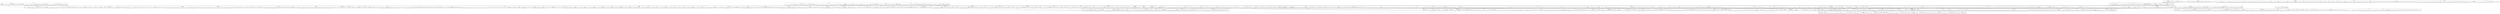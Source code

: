 strict digraph {
compound = true;
concentrate=true;
node [shape=box];

subgraph cluster0 {
style=bold;label="beego";
GRAPH_DUMMY0 [shape=point, style=invis];
subgraph cluster1 {
style=dashed;label="admin.go";
GRAPH_DUMMY1 [shape=point, style=invis];
4 [style=solid,label="init"];
5 [style=solid,label="adminIndex"];
subgraph cluster8 {
style=solid;label="qpsIndex";
GRAPH_DUMMY8 [shape=point, style=invis];
}
12 [style=solid,label="listConf"];
}
subgraph cluster18 {
style=dashed;label="adminui.go";
GRAPH_DUMMY18 [shape=point, style=invis];
}
subgraph cluster29 {
style=dashed;label="admin_test.go";
GRAPH_DUMMY29 [shape=point, style=invis];
subgraph cluster30 {
style=solid;label="TestList_01";
GRAPH_DUMMY30 [shape=point, style=invis];
}
subgraph cluster34 {
style=solid;label="oldMap";
GRAPH_DUMMY34 [shape=point, style=invis];
}
}
subgraph cluster37 {
style=dashed;label="app.go";
GRAPH_DUMMY37 [shape=point, style=invis];
39 [style=solid,label="init"];
subgraph cluster42 {
style=rounded;label="App";
GRAPH_DUMMY42 [shape=point, style=invis];
subgraph cluster48 {
style=solid;label="Run";
GRAPH_DUMMY48 [shape=point, style=invis];
}
}
subgraph cluster43 {
style=solid;label="NewApp";
GRAPH_DUMMY43 [shape=point, style=invis];
}
47 [style=rounded,label="MiddleWare"];
subgraph cluster48 {
style=solid;label="Run";
GRAPH_DUMMY48 [shape=point, style=invis];
}
69 [style=solid,label="Router"];
subgraph cluster74 {
style=solid;label="UnregisterFixedRoute";
GRAPH_DUMMY74 [shape=point, style=invis];
}
80 [style=solid,label="findAndRemoveTree"];
84 [style=solid,label="findAndRemoveSingleTree"];
86 [style=solid,label="Include"];
89 [style=solid,label="RESTRouter"];
93 [style=solid,label="AutoRouter"];
96 [style=solid,label="AutoPrefix"];
100 [style=solid,label="Get"];
104 [style=solid,label="Post"];
108 [style=solid,label="Delete"];
112 [style=solid,label="Put"];
116 [style=solid,label="Head"];
120 [style=solid,label="Options"];
124 [style=solid,label="Patch"];
128 [style=solid,label="Any"];
132 [style=solid,label="Handler"];
137 [style=solid,label="InsertFilter"];
}
subgraph cluster143 {
style=dashed;label="beego.go";
GRAPH_DUMMY143 [shape=point, style=invis];
147 [style=rounded,label="hookfunc"];
149 [style=solid,label="AddAPPStartHook"];
subgraph cluster151 {
style=solid;label="Run";
GRAPH_DUMMY151 [shape=point, style=invis];
}
subgraph cluster154 {
style=solid;label="RunWithMiddleWares";
GRAPH_DUMMY154 [shape=point, style=invis];
}
subgraph cluster158 {
style=solid;label="initBeforeHTTPRun";
GRAPH_DUMMY158 [shape=point, style=invis];
}
subgraph cluster160 {
style=solid;label="TestBeegoInit";
GRAPH_DUMMY160 [shape=point, style=invis];
}
subgraph cluster163 {
style=solid;label="InitBeegoBeforeTest";
GRAPH_DUMMY163 [shape=point, style=invis];
}
}
subgraph cluster1554 {
style=dashed;label="config.go";
GRAPH_DUMMY1554 [shape=point, style=invis];
subgraph cluster1569 {
style=rounded;label="Config";
GRAPH_DUMMY1569 [shape=point, style=invis];
}
subgraph cluster1588 {
style=rounded;label="Listen";
GRAPH_DUMMY1588 [shape=point, style=invis];
}
subgraph cluster1603 {
style=rounded;label="WebConfig";
GRAPH_DUMMY1603 [shape=point, style=invis];
}
subgraph cluster1616 {
style=rounded;label="SessionConfig";
GRAPH_DUMMY1616 [shape=point, style=invis];
}
subgraph cluster1621 {
style=rounded;label="LogConfig";
GRAPH_DUMMY1621 [shape=point, style=invis];
}
subgraph cluster1628 {
style=solid;label="init";
GRAPH_DUMMY1628 [shape=point, style=invis];
}
subgraph cluster1633 {
style=solid;label="recoverPanic";
GRAPH_DUMMY1633 [shape=point, style=invis];
}
1638 [style=solid,label="newBConfig"];
1640 [style=solid,label="parseConfig"];
1643 [style=solid,label="assignConfig"];
}
subgraph cluster1646 {
style=dashed;label="config_test.go";
GRAPH_DUMMY1646 [shape=point, style=invis];
1647 [style=solid,label="TestDefaults"];
subgraph cluster1649 {
style=solid;label="TestAssignConfig_01";
GRAPH_DUMMY1649 [shape=point, style=invis];
}
subgraph cluster1654 {
style=solid;label="TestAssignConfig_02";
GRAPH_DUMMY1654 [shape=point, style=invis];
}
subgraph cluster1663 {
style=solid;label="TestAssignConfig_03";
GRAPH_DUMMY1663 [shape=point, style=invis];
}
}
subgraph cluster2474 {
style=dashed;label="controller.go";
GRAPH_DUMMY2474 [shape=point, style=invis];
subgraph cluster2485 {
style=rounded;label="ControllerComments";
GRAPH_DUMMY2485 [shape=point, style=invis];
}
subgraph cluster2486 {
style=rounded;label="ControllerCommentsSlice";
GRAPH_DUMMY2486 [shape=point, style=invis];
2487 [style=solid,label="Len"];
2490 [style=solid,label="Less"];
2495 [style=solid,label="Swap"];
}
2487 [style=solid,label="Len"];
2490 [style=solid,label="Less"];
2495 [style=solid,label="Swap"];
subgraph cluster2517 {
style=rounded;label="Controller";
GRAPH_DUMMY2517 [shape=point, style=invis];
2534 [style=solid,label="Init"];
2540 [style=solid,label="Prepare"];
2542 [style=solid,label="Finish"];
2544 [style=solid,label="Get"];
2546 [style=solid,label="Post"];
2548 [style=solid,label="Delete"];
2550 [style=solid,label="Put"];
2552 [style=solid,label="Head"];
2554 [style=solid,label="Patch"];
2556 [style=solid,label="Options"];
subgraph cluster2558 {
style=solid;label="HandlerFunc";
GRAPH_DUMMY2558 [shape=point, style=invis];
}
2564 [style=solid,label="URLMapping"];
2566 [style=solid,label="Mapping"];
subgraph cluster2570 {
style=solid;label="Render";
GRAPH_DUMMY2570 [shape=point, style=invis];
}
subgraph cluster2575 {
style=solid;label="RenderString";
GRAPH_DUMMY2575 [shape=point, style=invis];
}
subgraph cluster2581 {
style=solid;label="RenderBytes";
GRAPH_DUMMY2581 [shape=point, style=invis];
}
subgraph cluster2587 {
style=solid;label="renderTemplate";
GRAPH_DUMMY2587 [shape=point, style=invis];
}
2593 [style=solid,label="viewPath"];
2596 [style=solid,label="Redirect"];
subgraph cluster2600 {
style=solid;label="Abort";
GRAPH_DUMMY2600 [shape=point, style=invis];
}
2605 [style=solid,label="CustomAbort"];
2609 [style=solid,label="StopRun"];
2611 [style=solid,label="URLFor"];
subgraph cluster2616 {
style=solid;label="ServeJSON";
GRAPH_DUMMY2616 [shape=point, style=invis];
}
subgraph cluster2621 {
style=solid;label="ServeJSONP";
GRAPH_DUMMY2621 [shape=point, style=invis];
}
subgraph cluster2624 {
style=solid;label="ServeXML";
GRAPH_DUMMY2624 [shape=point, style=invis];
}
subgraph cluster2627 {
style=solid;label="ServeFormatted";
GRAPH_DUMMY2627 [shape=point, style=invis];
}
2630 [style=solid,label="Input"];
2633 [style=solid,label="ParseForm"];
subgraph cluster2637 {
style=solid;label="GetString";
GRAPH_DUMMY2637 [shape=point, style=invis];
}
subgraph cluster2643 {
style=solid;label="GetStrings";
GRAPH_DUMMY2643 [shape=point, style=invis];
}
subgraph cluster2651 {
style=solid;label="GetInt";
GRAPH_DUMMY2651 [shape=point, style=invis];
}
subgraph cluster2658 {
style=solid;label="GetInt8";
GRAPH_DUMMY2658 [shape=point, style=invis];
}
subgraph cluster2667 {
style=solid;label="GetUint8";
GRAPH_DUMMY2667 [shape=point, style=invis];
}
subgraph cluster2676 {
style=solid;label="GetInt16";
GRAPH_DUMMY2676 [shape=point, style=invis];
}
subgraph cluster2685 {
style=solid;label="GetUint16";
GRAPH_DUMMY2685 [shape=point, style=invis];
}
subgraph cluster2694 {
style=solid;label="GetInt32";
GRAPH_DUMMY2694 [shape=point, style=invis];
}
subgraph cluster2703 {
style=solid;label="GetUint32";
GRAPH_DUMMY2703 [shape=point, style=invis];
}
subgraph cluster2712 {
style=solid;label="GetInt64";
GRAPH_DUMMY2712 [shape=point, style=invis];
}
subgraph cluster2719 {
style=solid;label="GetUint64";
GRAPH_DUMMY2719 [shape=point, style=invis];
}
subgraph cluster2726 {
style=solid;label="GetBool";
GRAPH_DUMMY2726 [shape=point, style=invis];
}
subgraph cluster2733 {
style=solid;label="GetFloat";
GRAPH_DUMMY2733 [shape=point, style=invis];
}
2740 [style=solid,label="GetFile"];
subgraph cluster2746 {
style=solid;label="GetFiles";
GRAPH_DUMMY2746 [shape=point, style=invis];
}
subgraph cluster2753 {
style=solid;label="SaveToFile";
GRAPH_DUMMY2753 [shape=point, style=invis];
}
2761 [style=solid,label="StartSession"];
2764 [style=solid,label="SetSession"];
2768 [style=solid,label="GetSession"];
2772 [style=solid,label="DelSession"];
2775 [style=solid,label="SessionRegenerateID"];
2777 [style=solid,label="DestroySession"];
2779 [style=solid,label="IsAjax"];
2782 [style=solid,label="GetSecureCookie"];
2788 [style=solid,label="SetSecureCookie"];
subgraph cluster2794 {
style=solid;label="XSRFToken";
GRAPH_DUMMY2794 [shape=point, style=invis];
}
2798 [style=solid,label="CheckXSRFCookie"];
2801 [style=solid,label="XSRFFormHTML"];
2804 [style=solid,label="GetControllerAndAction"];
}
subgraph cluster2533 {
style=rounded;label="ControllerInterface";
GRAPH_DUMMY2533 [shape=point, style=invis];
}
2534 [style=solid,label="Init"];
2540 [style=solid,label="Prepare"];
2542 [style=solid,label="Finish"];
2544 [style=solid,label="Get"];
2546 [style=solid,label="Post"];
2548 [style=solid,label="Delete"];
2550 [style=solid,label="Put"];
2552 [style=solid,label="Head"];
2554 [style=solid,label="Patch"];
2556 [style=solid,label="Options"];
subgraph cluster2558 {
style=solid;label="HandlerFunc";
GRAPH_DUMMY2558 [shape=point, style=invis];
}
2564 [style=solid,label="URLMapping"];
2566 [style=solid,label="Mapping"];
subgraph cluster2570 {
style=solid;label="Render";
GRAPH_DUMMY2570 [shape=point, style=invis];
}
subgraph cluster2575 {
style=solid;label="RenderString";
GRAPH_DUMMY2575 [shape=point, style=invis];
}
subgraph cluster2581 {
style=solid;label="RenderBytes";
GRAPH_DUMMY2581 [shape=point, style=invis];
}
subgraph cluster2587 {
style=solid;label="renderTemplate";
GRAPH_DUMMY2587 [shape=point, style=invis];
}
2593 [style=solid,label="viewPath"];
2596 [style=solid,label="Redirect"];
subgraph cluster2600 {
style=solid;label="Abort";
GRAPH_DUMMY2600 [shape=point, style=invis];
}
2605 [style=solid,label="CustomAbort"];
2609 [style=solid,label="StopRun"];
2611 [style=solid,label="URLFor"];
subgraph cluster2616 {
style=solid;label="ServeJSON";
GRAPH_DUMMY2616 [shape=point, style=invis];
}
subgraph cluster2621 {
style=solid;label="ServeJSONP";
GRAPH_DUMMY2621 [shape=point, style=invis];
}
subgraph cluster2624 {
style=solid;label="ServeXML";
GRAPH_DUMMY2624 [shape=point, style=invis];
}
subgraph cluster2627 {
style=solid;label="ServeFormatted";
GRAPH_DUMMY2627 [shape=point, style=invis];
}
2630 [style=solid,label="Input"];
2633 [style=solid,label="ParseForm"];
subgraph cluster2637 {
style=solid;label="GetString";
GRAPH_DUMMY2637 [shape=point, style=invis];
}
subgraph cluster2643 {
style=solid;label="GetStrings";
GRAPH_DUMMY2643 [shape=point, style=invis];
}
subgraph cluster2651 {
style=solid;label="GetInt";
GRAPH_DUMMY2651 [shape=point, style=invis];
}
subgraph cluster2658 {
style=solid;label="GetInt8";
GRAPH_DUMMY2658 [shape=point, style=invis];
}
subgraph cluster2667 {
style=solid;label="GetUint8";
GRAPH_DUMMY2667 [shape=point, style=invis];
}
subgraph cluster2676 {
style=solid;label="GetInt16";
GRAPH_DUMMY2676 [shape=point, style=invis];
}
subgraph cluster2685 {
style=solid;label="GetUint16";
GRAPH_DUMMY2685 [shape=point, style=invis];
}
subgraph cluster2694 {
style=solid;label="GetInt32";
GRAPH_DUMMY2694 [shape=point, style=invis];
}
subgraph cluster2703 {
style=solid;label="GetUint32";
GRAPH_DUMMY2703 [shape=point, style=invis];
}
subgraph cluster2712 {
style=solid;label="GetInt64";
GRAPH_DUMMY2712 [shape=point, style=invis];
}
subgraph cluster2719 {
style=solid;label="GetUint64";
GRAPH_DUMMY2719 [shape=point, style=invis];
}
subgraph cluster2726 {
style=solid;label="GetBool";
GRAPH_DUMMY2726 [shape=point, style=invis];
}
subgraph cluster2733 {
style=solid;label="GetFloat";
GRAPH_DUMMY2733 [shape=point, style=invis];
}
2740 [style=solid,label="GetFile"];
subgraph cluster2746 {
style=solid;label="GetFiles";
GRAPH_DUMMY2746 [shape=point, style=invis];
}
subgraph cluster2753 {
style=solid;label="SaveToFile";
GRAPH_DUMMY2753 [shape=point, style=invis];
}
2761 [style=solid,label="StartSession"];
2764 [style=solid,label="SetSession"];
2768 [style=solid,label="GetSession"];
2772 [style=solid,label="DelSession"];
2775 [style=solid,label="SessionRegenerateID"];
2777 [style=solid,label="DestroySession"];
2779 [style=solid,label="IsAjax"];
2782 [style=solid,label="GetSecureCookie"];
2788 [style=solid,label="SetSecureCookie"];
subgraph cluster2794 {
style=solid;label="XSRFToken";
GRAPH_DUMMY2794 [shape=point, style=invis];
}
2798 [style=solid,label="CheckXSRFCookie"];
2801 [style=solid,label="XSRFFormHTML"];
2804 [style=solid,label="GetControllerAndAction"];
}
subgraph cluster2808 {
style=dashed;label="controller_test.go";
GRAPH_DUMMY2808 [shape=point, style=invis];
subgraph cluster2809 {
style=solid;label="TestGetInt";
GRAPH_DUMMY2809 [shape=point, style=invis];
}
subgraph cluster2815 {
style=solid;label="TestGetInt8";
GRAPH_DUMMY2815 [shape=point, style=invis];
}
subgraph cluster2821 {
style=solid;label="TestGetInt16";
GRAPH_DUMMY2821 [shape=point, style=invis];
}
subgraph cluster2827 {
style=solid;label="TestGetInt32";
GRAPH_DUMMY2827 [shape=point, style=invis];
}
subgraph cluster2833 {
style=solid;label="TestGetInt64";
GRAPH_DUMMY2833 [shape=point, style=invis];
}
subgraph cluster2839 {
style=solid;label="TestGetUint8";
GRAPH_DUMMY2839 [shape=point, style=invis];
}
subgraph cluster2845 {
style=solid;label="TestGetUint16";
GRAPH_DUMMY2845 [shape=point, style=invis];
}
subgraph cluster2851 {
style=solid;label="TestGetUint32";
GRAPH_DUMMY2851 [shape=point, style=invis];
}
subgraph cluster2857 {
style=solid;label="TestGetUint64";
GRAPH_DUMMY2857 [shape=point, style=invis];
}
subgraph cluster2863 {
style=solid;label="TestAdditionalViewPaths";
GRAPH_DUMMY2863 [shape=point, style=invis];
}
}
2876 [style=dashed,label="doc.go"];
subgraph cluster2877 {
style=dashed;label="error.go";
GRAPH_DUMMY2877 [shape=point, style=invis];
2881 [style=solid,label="showErr"];
subgraph cluster2890 {
style=rounded;label="errorInfo";
GRAPH_DUMMY2890 [shape=point, style=invis];
}
2892 [style=solid,label="unauthorized"];
2895 [style=solid,label="paymentRequired"];
2898 [style=solid,label="forbidden"];
2901 [style=solid,label="missingxsrf"];
2904 [style=solid,label="invalidxsrf"];
2907 [style=solid,label="notFound"];
2910 [style=solid,label="methodNotAllowed"];
2913 [style=solid,label="internalServerError"];
2916 [style=solid,label="notImplemented"];
2919 [style=solid,label="badGateway"];
2922 [style=solid,label="serviceUnavailable"];
2925 [style=solid,label="gatewayTimeout"];
subgraph cluster2928 {
style=solid;label="responseError";
GRAPH_DUMMY2928 [shape=point, style=invis];
}
2935 [style=solid,label="ErrorHandler"];
subgraph cluster2939 {
style=solid;label="ErrorController";
GRAPH_DUMMY2939 [shape=point, style=invis];
}
2948 [style=solid,label="Exception"];
subgraph cluster2951 {
style=solid;label="exception";
GRAPH_DUMMY2951 [shape=point, style=invis];
}
subgraph cluster2959 {
style=solid;label="executeError";
GRAPH_DUMMY2959 [shape=point, style=invis];
}
}
subgraph cluster2968 {
style=dashed;label="error_test.go";
GRAPH_DUMMY2968 [shape=point, style=invis];
subgraph cluster2970 {
style=rounded;label="errorTestController";
GRAPH_DUMMY2970 [shape=point, style=invis];
subgraph cluster2972 {
style=solid;label="Get";
GRAPH_DUMMY2972 [shape=point, style=invis];
}
}
subgraph cluster2972 {
style=solid;label="Get";
GRAPH_DUMMY2972 [shape=point, style=invis];
}
subgraph cluster2976 {
style=solid;label="TestErrorCode_01";
GRAPH_DUMMY2976 [shape=point, style=invis];
}
subgraph cluster2982 {
style=solid;label="TestErrorCode_02";
GRAPH_DUMMY2982 [shape=point, style=invis];
}
subgraph cluster2987 {
style=solid;label="TestErrorCode_03";
GRAPH_DUMMY2987 [shape=point, style=invis];
}
}
subgraph cluster2992 {
style=dashed;label="filter.go";
GRAPH_DUMMY2992 [shape=point, style=invis];
2993 [style=rounded,label="FilterFunc"];
subgraph cluster2999 {
style=rounded;label="FilterRouter";
GRAPH_DUMMY2999 [shape=point, style=invis];
subgraph cluster3000 {
style=solid;label="ValidRouter";
GRAPH_DUMMY3000 [shape=point, style=invis];
}
}
subgraph cluster3000 {
style=solid;label="ValidRouter";
GRAPH_DUMMY3000 [shape=point, style=invis];
}
}
subgraph cluster3008 {
style=dashed;label="filter_test.go";
GRAPH_DUMMY3008 [shape=point, style=invis];
subgraph cluster3010 {
style=solid;label="TestFilter";
GRAPH_DUMMY3010 [shape=point, style=invis];
}
subgraph cluster3016 {
style=solid;label="TestPatternTwo";
GRAPH_DUMMY3016 [shape=point, style=invis];
}
subgraph cluster3021 {
style=solid;label="TestPatternThree";
GRAPH_DUMMY3021 [shape=point, style=invis];
}
}
subgraph cluster3026 {
style=dashed;label="flash.go";
GRAPH_DUMMY3026 [shape=point, style=invis];
subgraph cluster3028 {
style=rounded;label="FlashData";
GRAPH_DUMMY3028 [shape=point, style=invis];
3031 [style=solid,label="Set"];
3036 [style=solid,label="Success"];
3040 [style=solid,label="Notice"];
3044 [style=solid,label="Warning"];
3048 [style=solid,label="Error"];
subgraph cluster3052 {
style=solid;label="Store";
GRAPH_DUMMY3052 [shape=point, style=invis];
}
}
3029 [style=solid,label="NewFlash"];
3031 [style=solid,label="Set"];
3036 [style=solid,label="Success"];
3040 [style=solid,label="Notice"];
3044 [style=solid,label="Warning"];
3048 [style=solid,label="Error"];
subgraph cluster3052 {
style=solid;label="Store";
GRAPH_DUMMY3052 [shape=point, style=invis];
}
subgraph cluster3056 {
style=solid;label="ReadFromRequest";
GRAPH_DUMMY3056 [shape=point, style=invis];
}
}
subgraph cluster3065 {
style=dashed;label="flash_test.go";
GRAPH_DUMMY3065 [shape=point, style=invis];
subgraph cluster3067 {
style=rounded;label="TestFlashController";
GRAPH_DUMMY3067 [shape=point, style=invis];
subgraph cluster3068 {
style=solid;label="TestWriteFlash";
GRAPH_DUMMY3068 [shape=point, style=invis];
}
}
subgraph cluster3068 {
style=solid;label="TestWriteFlash";
GRAPH_DUMMY3068 [shape=point, style=invis];
}
subgraph cluster3071 {
style=solid;label="TestFlashHeader";
GRAPH_DUMMY3071 [shape=point, style=invis];
}
}
subgraph cluster3232 {
style=dashed;label="hooks.go";
GRAPH_DUMMY3232 [shape=point, style=invis];
3233 [style=solid,label="registerMime"];
subgraph cluster3235 {
style=solid;label="registerDefaultErrorHandler";
GRAPH_DUMMY3235 [shape=point, style=invis];
}
subgraph cluster3238 {
style=solid;label="registerSession";
GRAPH_DUMMY3238 [shape=point, style=invis];
}
subgraph cluster3243 {
style=solid;label="registerTemplate";
GRAPH_DUMMY3243 [shape=point, style=invis];
}
3246 [style=solid,label="registerAdmin"];
3248 [style=solid,label="registerGzip"];
}
subgraph cluster3569 {
style=dashed;label="log.go";
GRAPH_DUMMY3569 [shape=point, style=invis];
3579 [style=solid,label="SetLevel"];
3581 [style=solid,label="SetLogFuncCall"];
3583 [style=solid,label="SetLogger"];
3587 [style=solid,label="Emergency"];
3589 [style=solid,label="Alert"];
3591 [style=solid,label="Critical"];
3593 [style=solid,label="Error"];
3595 [style=solid,label="Warning"];
3597 [style=solid,label="Warn"];
3599 [style=solid,label="Notice"];
3601 [style=solid,label="Informational"];
3603 [style=solid,label="Info"];
3605 [style=solid,label="Debug"];
3607 [style=solid,label="Trace"];
3609 [style=solid,label="generateFmtStr"];
}
subgraph cluster5397 {
style=dashed;label="mime.go";
GRAPH_DUMMY5397 [shape=point, style=invis];
}
subgraph cluster5399 {
style=dashed;label="namespace.go";
GRAPH_DUMMY5399 [shape=point, style=invis];
5400 [style=rounded,label="namespaceCond"];
5401 [style=rounded,label="LinkNamespace"];
subgraph cluster5404 {
style=rounded;label="Namespace";
GRAPH_DUMMY5404 [shape=point, style=invis];
subgraph cluster5410 {
style=solid;label="Cond";
GRAPH_DUMMY5410 [shape=point, style=invis];
}
subgraph cluster5417 {
style=solid;label="Filter";
GRAPH_DUMMY5417 [shape=point, style=invis];
}
5423 [style=solid,label="Router"];
5429 [style=solid,label="AutoRouter"];
5433 [style=solid,label="AutoPrefix"];
5438 [style=solid,label="Get"];
5443 [style=solid,label="Post"];
5448 [style=solid,label="Delete"];
5453 [style=solid,label="Put"];
5458 [style=solid,label="Head"];
5463 [style=solid,label="Options"];
5468 [style=solid,label="Patch"];
5473 [style=solid,label="Any"];
5478 [style=solid,label="Handler"];
5483 [style=solid,label="Include"];
subgraph cluster5487 {
style=solid;label="Namespace";
GRAPH_DUMMY5487 [shape=point, style=invis];
}
}
subgraph cluster5405 {
style=solid;label="NewNamespace";
GRAPH_DUMMY5405 [shape=point, style=invis];
}
subgraph cluster5410 {
style=solid;label="Cond";
GRAPH_DUMMY5410 [shape=point, style=invis];
}
subgraph cluster5417 {
style=solid;label="Filter";
GRAPH_DUMMY5417 [shape=point, style=invis];
}
5423 [style=solid,label="Router"];
5429 [style=solid,label="AutoRouter"];
5433 [style=solid,label="AutoPrefix"];
5438 [style=solid,label="Get"];
5443 [style=solid,label="Post"];
5448 [style=solid,label="Delete"];
5453 [style=solid,label="Put"];
5458 [style=solid,label="Head"];
5463 [style=solid,label="Options"];
5468 [style=solid,label="Patch"];
5473 [style=solid,label="Any"];
5478 [style=solid,label="Handler"];
5483 [style=solid,label="Include"];
subgraph cluster5487 {
style=solid;label="Namespace";
GRAPH_DUMMY5487 [shape=point, style=invis];
}
subgraph cluster5494 {
style=solid;label="AddNamespace";
GRAPH_DUMMY5494 [shape=point, style=invis];
}
subgraph cluster5499 {
style=solid;label="addPrefix";
GRAPH_DUMMY5499 [shape=point, style=invis];
}
5504 [style=solid,label="NSCond"];
5507 [style=solid,label="NSBefore"];
5510 [style=solid,label="NSAfter"];
5513 [style=solid,label="NSInclude"];
5516 [style=solid,label="NSRouter"];
5521 [style=solid,label="NSGet"];
5525 [style=solid,label="NSPost"];
5529 [style=solid,label="NSHead"];
5533 [style=solid,label="NSPut"];
5537 [style=solid,label="NSDelete"];
5541 [style=solid,label="NSAny"];
5545 [style=solid,label="NSOptions"];
5549 [style=solid,label="NSPatch"];
5553 [style=solid,label="NSAutoRouter"];
5556 [style=solid,label="NSAutoPrefix"];
subgraph cluster5560 {
style=solid;label="NSNamespace";
GRAPH_DUMMY5560 [shape=point, style=invis];
}
5565 [style=solid,label="NSHandler"];
}
subgraph cluster5569 {
style=dashed;label="namespace_test.go";
GRAPH_DUMMY5569 [shape=point, style=invis];
subgraph cluster5570 {
style=solid;label="TestNamespaceGet";
GRAPH_DUMMY5570 [shape=point, style=invis];
}
subgraph cluster5575 {
style=solid;label="TestNamespacePost";
GRAPH_DUMMY5575 [shape=point, style=invis];
}
subgraph cluster5580 {
style=solid;label="TestNamespaceNest";
GRAPH_DUMMY5580 [shape=point, style=invis];
}
subgraph cluster5585 {
style=solid;label="TestNamespaceNestParam";
GRAPH_DUMMY5585 [shape=point, style=invis];
}
subgraph cluster5590 {
style=solid;label="TestNamespaceRouter";
GRAPH_DUMMY5590 [shape=point, style=invis];
}
subgraph cluster5595 {
style=solid;label="TestNamespaceAutoFunc";
GRAPH_DUMMY5595 [shape=point, style=invis];
}
subgraph cluster5600 {
style=solid;label="TestNamespaceFilter";
GRAPH_DUMMY5600 [shape=point, style=invis];
}
subgraph cluster5605 {
style=solid;label="TestNamespaceCond";
GRAPH_DUMMY5605 [shape=point, style=invis];
}
subgraph cluster5610 {
style=solid;label="TestNamespaceInside";
GRAPH_DUMMY5610 [shape=point, style=invis];
}
}
subgraph cluster8960 {
style=dashed;label="parser.go";
GRAPH_DUMMY8960 [shape=point, style=invis];
8967 [style=solid,label="init"];
subgraph cluster8968 {
style=solid;label="parserPkg";
GRAPH_DUMMY8968 [shape=point, style=invis];
}
subgraph cluster8982 {
style=rounded;label="parsedComment";
GRAPH_DUMMY8982 [shape=point, style=invis];
}
subgraph cluster8988 {
style=rounded;label="parsedParam";
GRAPH_DUMMY8988 [shape=point, style=invis];
}
subgraph cluster8989 {
style=solid;label="parserComments";
GRAPH_DUMMY8989 [shape=point, style=invis];
}
subgraph cluster8998 {
style=solid;label="buildMethodParams";
GRAPH_DUMMY8998 [shape=point, style=invis];
}
subgraph cluster9004 {
style=solid;label="buildMethodParam";
GRAPH_DUMMY9004 [shape=point, style=invis];
}
9012 [style=solid,label="paramInPath"];
subgraph cluster9017 {
style=solid;label="parseComment";
GRAPH_DUMMY9017 [shape=point, style=invis];
}
subgraph cluster9028 {
style=solid;label="getparams";
GRAPH_DUMMY9028 [shape=point, style=invis];
}
subgraph cluster9036 {
style=solid;label="genRouterCode";
GRAPH_DUMMY9036 [shape=point, style=invis];
}
subgraph cluster9047 {
style=solid;label="compareFile";
GRAPH_DUMMY9047 [shape=point, style=invis];
}
subgraph cluster9056 {
style=solid;label="savetoFile";
GRAPH_DUMMY9056 [shape=point, style=invis];
}
subgraph cluster9062 {
style=solid;label="getpathTime";
GRAPH_DUMMY9062 [shape=point, style=invis];
}
subgraph cluster9068 {
style=solid;label="getRouterDir";
GRAPH_DUMMY9068 [shape=point, style=invis];
}
}
subgraph cluster9294 {
style=dashed;label="policy.go";
GRAPH_DUMMY9294 [shape=point, style=invis];
9295 [style=rounded,label="PolicyFunc"];
subgraph cluster9296 {
style=solid;label="FindPolicy";
GRAPH_DUMMY9296 [shape=point, style=invis];
}
subgraph cluster9308 {
style=solid;label="addToPolicy";
GRAPH_DUMMY9308 [shape=point, style=invis];
}
9316 [style=solid,label="Policy"];
subgraph cluster9320 {
style=solid;label="execPolicy";
GRAPH_DUMMY9320 [shape=point, style=invis];
}
}
subgraph cluster9326 {
style=dashed;label="router.go";
GRAPH_DUMMY9326 [shape=point, style=invis];
subgraph cluster9340 {
style=rounded;label="FilterHandler";
GRAPH_DUMMY9340 [shape=point, style=invis];
}
subgraph cluster9341 {
style=rounded;label="logFilter";
GRAPH_DUMMY9341 [shape=point, style=invis];
subgraph cluster9342 {
style=solid;label="Filter";
GRAPH_DUMMY9342 [shape=point, style=invis];
}
}
subgraph cluster9342 {
style=solid;label="Filter";
GRAPH_DUMMY9342 [shape=point, style=invis];
}
9347 [style=solid,label="ExceptMethodAppend"];
subgraph cluster9357 {
style=rounded;label="ControllerInfo";
GRAPH_DUMMY9357 [shape=point, style=invis];
}
subgraph cluster9364 {
style=rounded;label="ControllerRegister";
GRAPH_DUMMY9364 [shape=point, style=invis];
subgraph cluster9296 {
style=solid;label="FindPolicy";
GRAPH_DUMMY9296 [shape=point, style=invis];
}
subgraph cluster9308 {
style=solid;label="addToPolicy";
GRAPH_DUMMY9308 [shape=point, style=invis];
}
subgraph cluster9320 {
style=solid;label="execPolicy";
GRAPH_DUMMY9320 [shape=point, style=invis];
}
9368 [style=solid,label="Add"];
subgraph cluster9373 {
style=solid;label="addWithMethodParams";
GRAPH_DUMMY9373 [shape=point, style=invis];
}
subgraph cluster9397 {
style=solid;label="addToRouter";
GRAPH_DUMMY9397 [shape=point, style=invis];
}
subgraph cluster9405 {
style=solid;label="Include";
GRAPH_DUMMY9405 [shape=point, style=invis];
}
9418 [style=solid,label="Get"];
9422 [style=solid,label="Post"];
9426 [style=solid,label="Put"];
9430 [style=solid,label="Delete"];
9434 [style=solid,label="Head"];
9438 [style=solid,label="Patch"];
9442 [style=solid,label="Options"];
9446 [style=solid,label="Any"];
subgraph cluster9450 {
style=solid;label="AddMethod";
GRAPH_DUMMY9450 [shape=point, style=invis];
}
subgraph cluster9457 {
style=solid;label="Handler";
GRAPH_DUMMY9457 [shape=point, style=invis];
}
9463 [style=solid,label="AddAuto"];
subgraph cluster9466 {
style=solid;label="AddAutoPrefix";
GRAPH_DUMMY9466 [shape=point, style=invis];
}
subgraph cluster9480 {
style=solid;label="InsertFilter";
GRAPH_DUMMY9480 [shape=point, style=invis];
}
9489 [style=solid,label="insertFilterRouter"];
subgraph cluster9494 {
style=solid;label="URLFor";
GRAPH_DUMMY9494 [shape=point, style=invis];
}
subgraph cluster9506 {
style=solid;label="geturl";
GRAPH_DUMMY9506 [shape=point, style=invis];
}
subgraph cluster9542 {
style=solid;label="execFilter";
GRAPH_DUMMY9542 [shape=point, style=invis];
}
9550 [style=solid,label="ServeHTTP"];
}
subgraph cluster9365 {
style=solid;label="NewControllerRegister";
GRAPH_DUMMY9365 [shape=point, style=invis];
}
9368 [style=solid,label="Add"];
subgraph cluster9373 {
style=solid;label="addWithMethodParams";
GRAPH_DUMMY9373 [shape=point, style=invis];
}
subgraph cluster9397 {
style=solid;label="addToRouter";
GRAPH_DUMMY9397 [shape=point, style=invis];
}
subgraph cluster9405 {
style=solid;label="Include";
GRAPH_DUMMY9405 [shape=point, style=invis];
}
9418 [style=solid,label="Get"];
9422 [style=solid,label="Post"];
9426 [style=solid,label="Put"];
9430 [style=solid,label="Delete"];
9434 [style=solid,label="Head"];
9438 [style=solid,label="Patch"];
9442 [style=solid,label="Options"];
9446 [style=solid,label="Any"];
subgraph cluster9450 {
style=solid;label="AddMethod";
GRAPH_DUMMY9450 [shape=point, style=invis];
}
subgraph cluster9457 {
style=solid;label="Handler";
GRAPH_DUMMY9457 [shape=point, style=invis];
}
9463 [style=solid,label="AddAuto"];
subgraph cluster9466 {
style=solid;label="AddAutoPrefix";
GRAPH_DUMMY9466 [shape=point, style=invis];
}
subgraph cluster9480 {
style=solid;label="InsertFilter";
GRAPH_DUMMY9480 [shape=point, style=invis];
}
9489 [style=solid,label="insertFilterRouter"];
subgraph cluster9494 {
style=solid;label="URLFor";
GRAPH_DUMMY9494 [shape=point, style=invis];
}
subgraph cluster9506 {
style=solid;label="geturl";
GRAPH_DUMMY9506 [shape=point, style=invis];
}
subgraph cluster9542 {
style=solid;label="execFilter";
GRAPH_DUMMY9542 [shape=point, style=invis];
}
9550 [style=solid,label="ServeHTTP"];
}
subgraph cluster9560 {
style=dashed;label="router_test.go";
GRAPH_DUMMY9560 [shape=point, style=invis];
subgraph cluster9562 {
style=rounded;label="TestController";
GRAPH_DUMMY9562 [shape=point, style=invis];
9563 [style=solid,label="Get"];
9565 [style=solid,label="Post"];
9567 [style=solid,label="Param"];
9569 [style=solid,label="List"];
9571 [style=solid,label="Params"];
9573 [style=solid,label="Myext"];
9575 [style=solid,label="GetURL"];
9577 [style=solid,label="GetParams"];
9579 [style=solid,label="GetManyRouter"];
subgraph cluster9581 {
style=solid;label="GetEmptyBody";
GRAPH_DUMMY9581 [shape=point, style=invis];
}
}
9563 [style=solid,label="Get"];
9565 [style=solid,label="Post"];
9567 [style=solid,label="Param"];
9569 [style=solid,label="List"];
9571 [style=solid,label="Params"];
9573 [style=solid,label="Myext"];
9575 [style=solid,label="GetURL"];
9577 [style=solid,label="GetParams"];
9579 [style=solid,label="GetManyRouter"];
subgraph cluster9581 {
style=solid;label="GetEmptyBody";
GRAPH_DUMMY9581 [shape=point, style=invis];
}
subgraph cluster9586 {
style=rounded;label="ResStatus";
GRAPH_DUMMY9586 [shape=point, style=invis];
}
subgraph cluster9588 {
style=rounded;label="JSONController";
GRAPH_DUMMY9588 [shape=point, style=invis];
9589 [style=solid,label="Prepare"];
9591 [style=solid,label="Get"];
}
9589 [style=solid,label="Prepare"];
9591 [style=solid,label="Get"];
subgraph cluster9593 {
style=solid;label="TestUrlFor";
GRAPH_DUMMY9593 [shape=point, style=invis];
}
subgraph cluster9599 {
style=solid;label="TestUrlFor3";
GRAPH_DUMMY9599 [shape=point, style=invis];
}
subgraph cluster9605 {
style=solid;label="TestUrlFor2";
GRAPH_DUMMY9605 [shape=point, style=invis];
}
subgraph cluster9609 {
style=solid;label="TestUserFunc";
GRAPH_DUMMY9609 [shape=point, style=invis];
}
subgraph cluster9614 {
style=solid;label="TestPostFunc";
GRAPH_DUMMY9614 [shape=point, style=invis];
}
subgraph cluster9619 {
style=solid;label="TestAutoFunc";
GRAPH_DUMMY9619 [shape=point, style=invis];
}
subgraph cluster9624 {
style=solid;label="TestAutoFunc2";
GRAPH_DUMMY9624 [shape=point, style=invis];
}
subgraph cluster9629 {
style=solid;label="TestAutoFuncParams";
GRAPH_DUMMY9629 [shape=point, style=invis];
}
subgraph cluster9634 {
style=solid;label="TestAutoExtFunc";
GRAPH_DUMMY9634 [shape=point, style=invis];
}
subgraph cluster9639 {
style=solid;label="TestRouteOk";
GRAPH_DUMMY9639 [shape=point, style=invis];
}
subgraph cluster9645 {
style=solid;label="TestManyRoute";
GRAPH_DUMMY9645 [shape=point, style=invis];
}
subgraph cluster9651 {
style=solid;label="TestEmptyResponse";
GRAPH_DUMMY9651 [shape=point, style=invis];
}
subgraph cluster9657 {
style=solid;label="TestNotFound";
GRAPH_DUMMY9657 [shape=point, style=invis];
}
subgraph cluster9662 {
style=solid;label="TestStatic";
GRAPH_DUMMY9662 [shape=point, style=invis];
}
subgraph cluster9667 {
style=solid;label="TestPrepare";
GRAPH_DUMMY9667 [shape=point, style=invis];
}
subgraph cluster9672 {
style=solid;label="TestAutoPrefix";
GRAPH_DUMMY9672 [shape=point, style=invis];
}
subgraph cluster9677 {
style=solid;label="TestRouterGet";
GRAPH_DUMMY9677 [shape=point, style=invis];
}
subgraph cluster9682 {
style=solid;label="TestRouterPost";
GRAPH_DUMMY9682 [shape=point, style=invis];
}
9687 [style=solid,label="sayhello"];
subgraph cluster9690 {
style=solid;label="TestRouterHandler";
GRAPH_DUMMY9690 [shape=point, style=invis];
}
subgraph cluster9695 {
style=solid;label="TestRouterHandlerAll";
GRAPH_DUMMY9695 [shape=point, style=invis];
}
9700 [style=solid,label="beegoFilterFunc"];
subgraph cluster9703 {
style=rounded;label="AdminController";
GRAPH_DUMMY9703 [shape=point, style=invis];
9704 [style=solid,label="Get"];
}
9704 [style=solid,label="Get"];
subgraph cluster9706 {
style=solid;label="TestRouterFunc";
GRAPH_DUMMY9706 [shape=point, style=invis];
}
subgraph cluster9711 {
style=solid;label="BenchmarkFunc";
GRAPH_DUMMY9711 [shape=point, style=invis];
}
subgraph cluster9717 {
style=solid;label="BenchmarkController";
GRAPH_DUMMY9717 [shape=point, style=invis];
}
subgraph cluster9723 {
style=solid;label="testRequest";
GRAPH_DUMMY9723 [shape=point, style=invis];
}
subgraph cluster9730 {
style=solid;label="TestInsertFilter";
GRAPH_DUMMY9730 [shape=point, style=invis];
}
subgraph cluster9734 {
style=solid;label="TestParamResetFilter";
GRAPH_DUMMY9734 [shape=point, style=invis];
}
subgraph cluster9744 {
style=solid;label="TestFilterBeforeRouter";
GRAPH_DUMMY9744 [shape=point, style=invis];
}
subgraph cluster9751 {
style=solid;label="TestFilterBeforeExec";
GRAPH_DUMMY9751 [shape=point, style=invis];
}
subgraph cluster9758 {
style=solid;label="TestFilterAfterExec";
GRAPH_DUMMY9758 [shape=point, style=invis];
}
subgraph cluster9765 {
style=solid;label="TestFilterFinishRouter";
GRAPH_DUMMY9765 [shape=point, style=invis];
}
subgraph cluster9772 {
style=solid;label="TestFilterFinishRouterMultiFirstOnly";
GRAPH_DUMMY9772 [shape=point, style=invis];
}
subgraph cluster9779 {
style=solid;label="TestFilterFinishRouterMulti";
GRAPH_DUMMY9779 [shape=point, style=invis];
}
9786 [style=solid,label="beegoFilterNoOutput"];
9788 [style=solid,label="beegoBeforeRouter1"];
9790 [style=solid,label="beegoBeforeRouter2"];
9792 [style=solid,label="beegoBeforeExec1"];
9794 [style=solid,label="beegoBeforeExec2"];
9796 [style=solid,label="beegoAfterExec1"];
9798 [style=solid,label="beegoAfterExec2"];
9800 [style=solid,label="beegoFinishRouter1"];
9802 [style=solid,label="beegoFinishRouter2"];
9804 [style=solid,label="beegoResetParams"];
9807 [style=solid,label="beegoHandleResetParams"];
}
subgraph cluster10956 {
style=dashed;label="staticfile.go";
GRAPH_DUMMY10956 [shape=point, style=invis];
subgraph cluster10958 {
style=solid;label="serverStaticRouter";
GRAPH_DUMMY10958 [shape=point, style=invis];
}
subgraph cluster10976 {
style=rounded;label="serveContentHolder";
GRAPH_DUMMY10976 [shape=point, style=invis];
}
subgraph cluster10979 {
style=solid;label="openFile";
GRAPH_DUMMY10979 [shape=point, style=invis];
}
10992 [style=solid,label="isOk"];
10996 [style=solid,label="isStaticCompress"];
subgraph cluster10999 {
style=solid;label="searchFile";
GRAPH_DUMMY10999 [shape=point, style=invis];
}
subgraph cluster11012 {
style=solid;label="lookupFile";
GRAPH_DUMMY11012 [shape=point, style=invis];
}
}
subgraph cluster11024 {
style=dashed;label="staticfile_test.go";
GRAPH_DUMMY11024 [shape=point, style=invis];
subgraph cluster11030 {
style=solid;label="testOpenFile";
GRAPH_DUMMY11030 [shape=point, style=invis];
}
subgraph cluster11039 {
style=solid;label="TestOpenStaticFile_1";
GRAPH_DUMMY11039 [shape=point, style=invis];
}
subgraph cluster11043 {
style=solid;label="TestOpenStaticFileGzip_1";
GRAPH_DUMMY11043 [shape=point, style=invis];
}
subgraph cluster11049 {
style=solid;label="TestOpenStaticFileDeflate_1";
GRAPH_DUMMY11049 [shape=point, style=invis];
}
subgraph cluster11055 {
style=solid;label="assetOpenFileAndContent";
GRAPH_DUMMY11055 [shape=point, style=invis];
}
}
subgraph cluster11170 {
style=dashed;label="template.go";
GRAPH_DUMMY11170 [shape=point, style=invis];
11177 [style=solid,label="ExecuteTemplate"];
subgraph cluster11182 {
style=solid;label="ExecuteViewPathTemplate";
GRAPH_DUMMY11182 [shape=point, style=invis];
}
11193 [style=solid,label="init"];
11194 [style=solid,label="AddFuncMap"];
11198 [style=rounded,label="templatePreProcessor"];
subgraph cluster11201 {
style=rounded;label="templateFile";
GRAPH_DUMMY11201 [shape=point, style=invis];
subgraph cluster11202 {
style=solid;label="visit";
GRAPH_DUMMY11202 [shape=point, style=invis];
}
}
subgraph cluster11202 {
style=solid;label="visit";
GRAPH_DUMMY11202 [shape=point, style=invis];
}
11211 [style=solid,label="HasTemplateExt"];
11214 [style=solid,label="AddTemplateExt"];
11216 [style=solid,label="AddViewPath"];
11219 [style=solid,label="lockViewPaths"];
subgraph cluster11220 {
style=solid;label="BuildTemplate";
GRAPH_DUMMY11220 [shape=point, style=invis];
}
subgraph cluster11233 {
style=solid;label="getTplDeep";
GRAPH_DUMMY11233 [shape=point, style=invis];
}
subgraph cluster11249 {
style=solid;label="getTemplate";
GRAPH_DUMMY11249 [shape=point, style=invis];
}
subgraph cluster11256 {
style=solid;label="_getTemplate";
GRAPH_DUMMY11256 [shape=point, style=invis];
}
11270 [style=solid,label="SetViewsPath"];
11273 [style=solid,label="SetStaticPath"];
11277 [style=solid,label="DelStaticPath"];
11280 [style=solid,label="AddTemplateEngine"];
}
subgraph cluster11284 {
style=dashed;label="templatefunc.go";
GRAPH_DUMMY11284 [shape=point, style=invis];
subgraph cluster11289 {
style=solid;label="Substr";
GRAPH_DUMMY11289 [shape=point, style=invis];
}
subgraph cluster11296 {
style=solid;label="HTML2str";
GRAPH_DUMMY11296 [shape=point, style=invis];
}
11300 [style=solid,label="DateFormat"];
subgraph cluster11305 {
style=solid;label="DateParse";
GRAPH_DUMMY11305 [shape=point, style=invis];
}
subgraph cluster11311 {
style=solid;label="Date";
GRAPH_DUMMY11311 [shape=point, style=invis];
}
11316 [style=solid,label="Compare"];
11320 [style=solid,label="CompareNot"];
11324 [style=solid,label="NotNil"];
11327 [style=solid,label="GetConfig"];
11333 [style=solid,label="Str2html"];
11336 [style=solid,label="Htmlquote"];
11339 [style=solid,label="Htmlunquote"];
11342 [style=solid,label="URLFor"];
11346 [style=solid,label="AssetsJs"];
11349 [style=solid,label="AssetsCSS"];
11352 [style=solid,label="parseFormToStruct"];
}
subgraph cluster11357 {
style=dashed;label="templatefunc_test.go";
GRAPH_DUMMY11357 [shape=point, style=invis];
subgraph cluster11358 {
style=solid;label="TestSubstr";
GRAPH_DUMMY11358 [shape=point, style=invis];
}
subgraph cluster11361 {
style=solid;label="TestHtml2str";
GRAPH_DUMMY11361 [shape=point, style=invis];
}
subgraph cluster11364 {
style=solid;label="TestDateFormat";
GRAPH_DUMMY11364 [shape=point, style=invis];
}
subgraph cluster11370 {
style=solid;label="TestDate";
GRAPH_DUMMY11370 [shape=point, style=invis];
}
11379 [style=solid,label="TestCompareRelated"];
subgraph cluster11381 {
style=solid;label="TestHtmlquote";
GRAPH_DUMMY11381 [shape=point, style=invis];
}
subgraph cluster11385 {
style=solid;label="TestHtmlunquote";
GRAPH_DUMMY11385 [shape=point, style=invis];
}
subgraph cluster11389 {
style=solid;label="TestParseForm";
GRAPH_DUMMY11389 [shape=point, style=invis];
}
subgraph cluster11410 {
style=solid;label="TestRenderForm";
GRAPH_DUMMY11410 [shape=point, style=invis];
}
subgraph cluster11424 {
style=solid;label="TestRenderFormField";
GRAPH_DUMMY11424 [shape=point, style=invis];
}
subgraph cluster11427 {
style=solid;label="TestParseFormTag";
GRAPH_DUMMY11427 [shape=point, style=invis];
}
subgraph cluster11448 {
style=solid;label="TestMapGet";
GRAPH_DUMMY11448 [shape=point, style=invis];
}
}
subgraph cluster11465 {
style=dashed;label="template_test.go";
GRAPH_DUMMY11465 [shape=point, style=invis];
subgraph cluster11469 {
style=solid;label="TestTemplate";
GRAPH_DUMMY11469 [shape=point, style=invis];
}
}
subgraph cluster11814 {
style=dashed;label="tree.go";
GRAPH_DUMMY11814 [shape=point, style=invis];
subgraph cluster11820 {
style=rounded;label="Tree";
GRAPH_DUMMY11820 [shape=point, style=invis];
11823 [style=solid,label="AddTree"];
subgraph cluster11827 {
style=solid;label="addtree";
GRAPH_DUMMY11827 [shape=point, style=invis];
}
11844 [style=solid,label="AddRouter"];
subgraph cluster11848 {
style=solid;label="addseg";
GRAPH_DUMMY11848 [shape=point, style=invis];
}
subgraph cluster11860 {
style=solid;label="Match";
GRAPH_DUMMY11860 [shape=point, style=invis];
}
subgraph cluster11866 {
style=solid;label="match";
GRAPH_DUMMY11866 [shape=point, style=invis];
}
}
11821 [style=solid,label="NewTree"];
11823 [style=solid,label="AddTree"];
subgraph cluster11827 {
style=solid;label="addtree";
GRAPH_DUMMY11827 [shape=point, style=invis];
}
11840 [style=solid,label="filterTreeWithPrefix"];
11844 [style=solid,label="AddRouter"];
subgraph cluster11848 {
style=solid;label="addseg";
GRAPH_DUMMY11848 [shape=point, style=invis];
}
subgraph cluster11860 {
style=solid;label="Match";
GRAPH_DUMMY11860 [shape=point, style=invis];
}
subgraph cluster11866 {
style=solid;label="match";
GRAPH_DUMMY11866 [shape=point, style=invis];
}
subgraph cluster11885 {
style=rounded;label="leafInfo";
GRAPH_DUMMY11885 [shape=point, style=invis];
subgraph cluster11886 {
style=solid;label="match";
GRAPH_DUMMY11886 [shape=point, style=invis];
}
}
subgraph cluster11886 {
style=solid;label="match";
GRAPH_DUMMY11886 [shape=point, style=invis];
}
11898 [style=solid,label="splitPath"];
subgraph cluster11901 {
style=solid;label="splitSegment";
GRAPH_DUMMY11901 [shape=point, style=invis];
}
}
subgraph cluster11915 {
style=dashed;label="tree_test.go";
GRAPH_DUMMY11915 [shape=point, style=invis];
subgraph cluster11919 {
style=rounded;label="testinfo";
GRAPH_DUMMY11919 [shape=point, style=invis];
}
11921 [style=solid,label="init"];
subgraph cluster11922 {
style=solid;label="TestTreeRouters";
GRAPH_DUMMY11922 [shape=point, style=invis];
}
subgraph cluster11928 {
style=solid;label="TestStaticPath";
GRAPH_DUMMY11928 [shape=point, style=invis];
}
subgraph cluster11933 {
style=solid;label="TestAddTree";
GRAPH_DUMMY11933 [shape=point, style=invis];
}
subgraph cluster11941 {
style=solid;label="TestAddTree2";
GRAPH_DUMMY11941 [shape=point, style=invis];
}
subgraph cluster11948 {
style=solid;label="TestAddTree3";
GRAPH_DUMMY11948 [shape=point, style=invis];
}
subgraph cluster11955 {
style=solid;label="TestAddTree4";
GRAPH_DUMMY11955 [shape=point, style=invis];
}
subgraph cluster11962 {
style=solid;label="TestAddTree5";
GRAPH_DUMMY11962 [shape=point, style=invis];
}
subgraph cluster11967 {
style=solid;label="TestSplitPath";
GRAPH_DUMMY11967 [shape=point, style=invis];
}
subgraph cluster11970 {
style=solid;label="TestSplitSegment";
GRAPH_DUMMY11970 [shape=point, style=invis];
}
}
subgraph cluster11973 {
style=dashed;label="unregroute_test.go";
GRAPH_DUMMY11973 [shape=point, style=invis];
subgraph cluster11981 {
style=rounded;label="TestPreUnregController";
GRAPH_DUMMY11981 [shape=point, style=invis];
11982 [style=solid,label="GetFixedRoot"];
11984 [style=solid,label="GetFixedLevel1"];
11986 [style=solid,label="GetFixedLevel2"];
}
11982 [style=solid,label="GetFixedRoot"];
11984 [style=solid,label="GetFixedLevel1"];
11986 [style=solid,label="GetFixedLevel2"];
subgraph cluster11989 {
style=rounded;label="TestPostUnregController";
GRAPH_DUMMY11989 [shape=point, style=invis];
11990 [style=solid,label="GetFixedRoot"];
11992 [style=solid,label="GetFixedLevel1"];
11994 [style=solid,label="GetFixedLevel2"];
}
11990 [style=solid,label="GetFixedRoot"];
11992 [style=solid,label="GetFixedLevel1"];
11994 [style=solid,label="GetFixedLevel2"];
subgraph cluster11996 {
style=solid;label="TestUnregisterFixedRouteRoot";
GRAPH_DUMMY11996 [shape=point, style=invis];
}
subgraph cluster12000 {
style=solid;label="TestUnregisterFixedRouteLevel1";
GRAPH_DUMMY12000 [shape=point, style=invis];
}
subgraph cluster12005 {
style=solid;label="TestUnregisterFixedRouteLevel2";
GRAPH_DUMMY12005 [shape=point, style=invis];
}
subgraph cluster12010 {
style=solid;label="testHelperFnContentCheck";
GRAPH_DUMMY12010 [shape=point, style=invis];
}
}
subgraph cluster12021 {
style=dashed;label="Untitled.go";
GRAPH_DUMMY12021 [shape=point, style=invis];
}
}
subgraph cluster166 {
style=bold;label="cache";
GRAPH_DUMMY166 [shape=point, style=invis];
subgraph cluster167 {
style=dashed;label="cache.go";
GRAPH_DUMMY167 [shape=point, style=invis];
subgraph cluster177 {
style=rounded;label="Cache";
GRAPH_DUMMY177 [shape=point, style=invis];
}
178 [style=rounded,label="Instance"];
180 [style=solid,label="Register"];
subgraph cluster183 {
style=solid;label="NewCache";
GRAPH_DUMMY183 [shape=point, style=invis];
}
}
subgraph cluster190 {
style=dashed;label="cache_test.go";
GRAPH_DUMMY190 [shape=point, style=invis];
subgraph cluster191 {
style=solid;label="TestCache";
GRAPH_DUMMY191 [shape=point, style=invis];
}
}
subgraph cluster196 {
style=dashed;label="conv.go";
GRAPH_DUMMY196 [shape=point, style=invis];
197 [style=solid,label="GetString"];
subgraph cluster200 {
style=solid;label="GetInt";
GRAPH_DUMMY200 [shape=point, style=invis];
}
subgraph cluster205 {
style=solid;label="GetInt64";
GRAPH_DUMMY205 [shape=point, style=invis];
}
subgraph cluster210 {
style=solid;label="GetFloat64";
GRAPH_DUMMY210 [shape=point, style=invis];
}
subgraph cluster215 {
style=solid;label="GetBool";
GRAPH_DUMMY215 [shape=point, style=invis];
}
}
subgraph cluster220 {
style=dashed;label="conv_test.go";
GRAPH_DUMMY220 [shape=point, style=invis];
subgraph cluster221 {
style=solid;label="TestGetString";
GRAPH_DUMMY221 [shape=point, style=invis];
}
subgraph cluster228 {
style=solid;label="TestGetInt";
GRAPH_DUMMY228 [shape=point, style=invis];
}
subgraph cluster234 {
style=solid;label="TestGetInt64";
GRAPH_DUMMY234 [shape=point, style=invis];
}
subgraph cluster241 {
style=solid;label="TestGetFloat64";
GRAPH_DUMMY241 [shape=point, style=invis];
}
subgraph cluster249 {
style=solid;label="TestGetBool";
GRAPH_DUMMY249 [shape=point, style=invis];
}
253 [style=solid,label="byteArrayEquals"];
}
subgraph cluster257 {
style=dashed;label="file.go";
GRAPH_DUMMY257 [shape=point, style=invis];
subgraph cluster261 {
style=rounded;label="FileCacheItem";
GRAPH_DUMMY261 [shape=point, style=invis];
}
subgraph cluster270 {
style=rounded;label="FileCache";
GRAPH_DUMMY270 [shape=point, style=invis];
subgraph cluster273 {
style=solid;label="StartAndGC";
GRAPH_DUMMY273 [shape=point, style=invis];
}
subgraph cluster278 {
style=solid;label="Init";
GRAPH_DUMMY278 [shape=point, style=invis];
}
subgraph cluster281 {
style=solid;label="getCacheFileName";
GRAPH_DUMMY281 [shape=point, style=invis];
}
subgraph cluster289 {
style=solid;label="Get";
GRAPH_DUMMY289 [shape=point, style=invis];
}
subgraph cluster296 {
style=solid;label="GetMulti";
GRAPH_DUMMY296 [shape=point, style=invis];
}
subgraph cluster301 {
style=solid;label="Put";
GRAPH_DUMMY301 [shape=point, style=invis];
}
subgraph cluster310 {
style=solid;label="Delete";
GRAPH_DUMMY310 [shape=point, style=invis];
}
subgraph cluster316 {
style=solid;label="Incr";
GRAPH_DUMMY316 [shape=point, style=invis];
}
subgraph cluster322 {
style=solid;label="Decr";
GRAPH_DUMMY322 [shape=point, style=invis];
}
subgraph cluster328 {
style=solid;label="IsExist";
GRAPH_DUMMY328 [shape=point, style=invis];
}
333 [style=solid,label="ClearAll"];
}
271 [style=solid,label="NewFileCache"];
subgraph cluster273 {
style=solid;label="StartAndGC";
GRAPH_DUMMY273 [shape=point, style=invis];
}
subgraph cluster278 {
style=solid;label="Init";
GRAPH_DUMMY278 [shape=point, style=invis];
}
subgraph cluster281 {
style=solid;label="getCacheFileName";
GRAPH_DUMMY281 [shape=point, style=invis];
}
subgraph cluster289 {
style=solid;label="Get";
GRAPH_DUMMY289 [shape=point, style=invis];
}
subgraph cluster296 {
style=solid;label="GetMulti";
GRAPH_DUMMY296 [shape=point, style=invis];
}
subgraph cluster301 {
style=solid;label="Put";
GRAPH_DUMMY301 [shape=point, style=invis];
}
subgraph cluster310 {
style=solid;label="Delete";
GRAPH_DUMMY310 [shape=point, style=invis];
}
subgraph cluster316 {
style=solid;label="Incr";
GRAPH_DUMMY316 [shape=point, style=invis];
}
subgraph cluster322 {
style=solid;label="Decr";
GRAPH_DUMMY322 [shape=point, style=invis];
}
subgraph cluster328 {
style=solid;label="IsExist";
GRAPH_DUMMY328 [shape=point, style=invis];
}
333 [style=solid,label="ClearAll"];
336 [style=solid,label="exists"];
340 [style=solid,label="FileGetContents"];
344 [style=solid,label="FilePutContents"];
subgraph cluster348 {
style=solid;label="GobEncode";
GRAPH_DUMMY348 [shape=point, style=invis];
}
subgraph cluster355 {
style=solid;label="GobDecode";
GRAPH_DUMMY355 [shape=point, style=invis];
}
361 [style=solid,label="init"];
}
subgraph cluster439 {
style=dashed;label="memory.go";
GRAPH_DUMMY439 [shape=point, style=invis];
subgraph cluster444 {
style=rounded;label="MemoryItem";
GRAPH_DUMMY444 [shape=point, style=invis];
445 [style=solid,label="isExpire"];
}
445 [style=solid,label="isExpire"];
subgraph cluster452 {
style=rounded;label="MemoryCache";
GRAPH_DUMMY452 [shape=point, style=invis];
subgraph cluster456 {
style=solid;label="Get";
GRAPH_DUMMY456 [shape=point, style=invis];
}
subgraph cluster462 {
style=solid;label="GetMulti";
GRAPH_DUMMY462 [shape=point, style=invis];
}
467 [style=solid,label="Put"];
473 [style=solid,label="Delete"];
subgraph cluster477 {
style=solid;label="Incr";
GRAPH_DUMMY477 [shape=point, style=invis];
}
subgraph cluster483 {
style=solid;label="Decr";
GRAPH_DUMMY483 [shape=point, style=invis];
}
subgraph cluster489 {
style=solid;label="IsExist";
GRAPH_DUMMY489 [shape=point, style=invis];
}
495 [style=solid,label="ClearAll"];
subgraph cluster498 {
style=solid;label="StartAndGC";
GRAPH_DUMMY498 [shape=point, style=invis];
}
subgraph cluster504 {
style=solid;label="vaccuum";
GRAPH_DUMMY504 [shape=point, style=invis];
}
507 [style=solid,label="expiredKeys"];
510 [style=solid,label="clearItems"];
}
subgraph cluster453 {
style=solid;label="NewMemoryCache";
GRAPH_DUMMY453 [shape=point, style=invis];
}
subgraph cluster456 {
style=solid;label="Get";
GRAPH_DUMMY456 [shape=point, style=invis];
}
subgraph cluster462 {
style=solid;label="GetMulti";
GRAPH_DUMMY462 [shape=point, style=invis];
}
467 [style=solid,label="Put"];
473 [style=solid,label="Delete"];
subgraph cluster477 {
style=solid;label="Incr";
GRAPH_DUMMY477 [shape=point, style=invis];
}
subgraph cluster483 {
style=solid;label="Decr";
GRAPH_DUMMY483 [shape=point, style=invis];
}
subgraph cluster489 {
style=solid;label="IsExist";
GRAPH_DUMMY489 [shape=point, style=invis];
}
495 [style=solid,label="ClearAll"];
subgraph cluster498 {
style=solid;label="StartAndGC";
GRAPH_DUMMY498 [shape=point, style=invis];
}
subgraph cluster504 {
style=solid;label="vaccuum";
GRAPH_DUMMY504 [shape=point, style=invis];
}
507 [style=solid,label="expiredKeys"];
510 [style=solid,label="clearItems"];
513 [style=solid,label="init"];
}
}
subgraph cluster362 {
style=bold;label="memcache";
GRAPH_DUMMY362 [shape=point, style=invis];
subgraph cluster363 {
style=dashed;label="memcache.go";
GRAPH_DUMMY363 [shape=point, style=invis];
subgraph cluster366 {
style=rounded;label="Cache";
GRAPH_DUMMY366 [shape=point, style=invis];
subgraph cluster369 {
style=solid;label="Get";
GRAPH_DUMMY369 [shape=point, style=invis];
}
subgraph cluster376 {
style=solid;label="GetMulti";
GRAPH_DUMMY376 [shape=point, style=invis];
}
subgraph cluster387 {
style=solid;label="Put";
GRAPH_DUMMY387 [shape=point, style=invis];
}
subgraph cluster399 {
style=solid;label="Delete";
GRAPH_DUMMY399 [shape=point, style=invis];
}
subgraph cluster404 {
style=solid;label="Incr";
GRAPH_DUMMY404 [shape=point, style=invis];
}
subgraph cluster409 {
style=solid;label="Decr";
GRAPH_DUMMY409 [shape=point, style=invis];
}
subgraph cluster414 {
style=solid;label="IsExist";
GRAPH_DUMMY414 [shape=point, style=invis];
}
subgraph cluster419 {
style=solid;label="ClearAll";
GRAPH_DUMMY419 [shape=point, style=invis];
}
subgraph cluster423 {
style=solid;label="StartAndGC";
GRAPH_DUMMY423 [shape=point, style=invis];
}
429 [style=solid,label="connectInit"];
}
367 [style=solid,label="NewMemCache"];
subgraph cluster369 {
style=solid;label="Get";
GRAPH_DUMMY369 [shape=point, style=invis];
}
subgraph cluster376 {
style=solid;label="GetMulti";
GRAPH_DUMMY376 [shape=point, style=invis];
}
subgraph cluster387 {
style=solid;label="Put";
GRAPH_DUMMY387 [shape=point, style=invis];
}
subgraph cluster399 {
style=solid;label="Delete";
GRAPH_DUMMY399 [shape=point, style=invis];
}
subgraph cluster404 {
style=solid;label="Incr";
GRAPH_DUMMY404 [shape=point, style=invis];
}
subgraph cluster409 {
style=solid;label="Decr";
GRAPH_DUMMY409 [shape=point, style=invis];
}
subgraph cluster414 {
style=solid;label="IsExist";
GRAPH_DUMMY414 [shape=point, style=invis];
}
subgraph cluster419 {
style=solid;label="ClearAll";
GRAPH_DUMMY419 [shape=point, style=invis];
}
subgraph cluster423 {
style=solid;label="StartAndGC";
GRAPH_DUMMY423 [shape=point, style=invis];
}
429 [style=solid,label="connectInit"];
432 [style=solid,label="init"];
}
subgraph cluster433 {
style=dashed;label="memcache_test.go";
GRAPH_DUMMY433 [shape=point, style=invis];
subgraph cluster434 {
style=solid;label="TestMemcacheCache";
GRAPH_DUMMY434 [shape=point, style=invis];
}
}
}
subgraph cluster514 {
style=bold;label="redis";
GRAPH_DUMMY514 [shape=point, style=invis];
subgraph cluster515 {
style=dashed;label="redis.go";
GRAPH_DUMMY515 [shape=point, style=invis];
subgraph cluster522 {
style=rounded;label="Cache";
GRAPH_DUMMY522 [shape=point, style=invis];
subgraph cluster525 {
style=solid;label="do";
GRAPH_DUMMY525 [shape=point, style=invis];
}
532 [style=solid,label="associate"];
subgraph cluster536 {
style=solid;label="Get";
GRAPH_DUMMY536 [shape=point, style=invis];
}
subgraph cluster542 {
style=solid;label="GetMulti";
GRAPH_DUMMY542 [shape=point, style=invis];
}
550 [style=solid,label="Put"];
556 [style=solid,label="Delete"];
subgraph cluster560 {
style=solid;label="IsExist";
GRAPH_DUMMY560 [shape=point, style=invis];
}
566 [style=solid,label="Incr"];
570 [style=solid,label="Decr"];
subgraph cluster574 {
style=solid;label="ClearAll";
GRAPH_DUMMY574 [shape=point, style=invis];
}
subgraph cluster580 {
style=solid;label="StartAndGC";
GRAPH_DUMMY580 [shape=point, style=invis];
}
subgraph cluster586 {
style=solid;label="connectInit";
GRAPH_DUMMY586 [shape=point, style=invis];
}
}
523 [style=solid,label="NewRedisCache"];
subgraph cluster525 {
style=solid;label="do";
GRAPH_DUMMY525 [shape=point, style=invis];
}
532 [style=solid,label="associate"];
subgraph cluster536 {
style=solid;label="Get";
GRAPH_DUMMY536 [shape=point, style=invis];
}
subgraph cluster542 {
style=solid;label="GetMulti";
GRAPH_DUMMY542 [shape=point, style=invis];
}
550 [style=solid,label="Put"];
556 [style=solid,label="Delete"];
subgraph cluster560 {
style=solid;label="IsExist";
GRAPH_DUMMY560 [shape=point, style=invis];
}
566 [style=solid,label="Incr"];
570 [style=solid,label="Decr"];
subgraph cluster574 {
style=solid;label="ClearAll";
GRAPH_DUMMY574 [shape=point, style=invis];
}
subgraph cluster580 {
style=solid;label="StartAndGC";
GRAPH_DUMMY580 [shape=point, style=invis];
}
subgraph cluster586 {
style=solid;label="connectInit";
GRAPH_DUMMY586 [shape=point, style=invis];
}
589 [style=solid,label="init"];
}
subgraph cluster590 {
style=dashed;label="redis_test.go";
GRAPH_DUMMY590 [shape=point, style=invis];
subgraph cluster591 {
style=solid;label="TestRedisCache";
GRAPH_DUMMY591 [shape=point, style=invis];
}
}
}
subgraph cluster596 {
style=bold;label="ssdb";
GRAPH_DUMMY596 [shape=point, style=invis];
subgraph cluster597 {
style=dashed;label="ssdb.go";
GRAPH_DUMMY597 [shape=point, style=invis];
subgraph cluster600 {
style=rounded;label="Cache";
GRAPH_DUMMY600 [shape=point, style=invis];
subgraph cluster603 {
style=solid;label="Get";
GRAPH_DUMMY603 [shape=point, style=invis];
}
subgraph cluster610 {
style=solid;label="GetMulti";
GRAPH_DUMMY610 [shape=point, style=invis];
}
subgraph cluster623 {
style=solid;label="DelMulti";
GRAPH_DUMMY623 [shape=point, style=invis];
}
subgraph cluster628 {
style=solid;label="Put";
GRAPH_DUMMY628 [shape=point, style=invis];
}
subgraph cluster640 {
style=solid;label="Delete";
GRAPH_DUMMY640 [shape=point, style=invis];
}
subgraph cluster645 {
style=solid;label="Incr";
GRAPH_DUMMY645 [shape=point, style=invis];
}
subgraph cluster650 {
style=solid;label="Decr";
GRAPH_DUMMY650 [shape=point, style=invis];
}
subgraph cluster655 {
style=solid;label="IsExist";
GRAPH_DUMMY655 [shape=point, style=invis];
}
subgraph cluster662 {
style=solid;label="ClearAll";
GRAPH_DUMMY662 [shape=point, style=invis];
}
subgraph cluster674 {
style=solid;label="Scan";
GRAPH_DUMMY674 [shape=point, style=invis];
}
subgraph cluster684 {
style=solid;label="StartAndGC";
GRAPH_DUMMY684 [shape=point, style=invis];
}
subgraph cluster690 {
style=solid;label="connectInit";
GRAPH_DUMMY690 [shape=point, style=invis];
}
}
601 [style=solid,label="NewSsdbCache"];
subgraph cluster603 {
style=solid;label="Get";
GRAPH_DUMMY603 [shape=point, style=invis];
}
subgraph cluster610 {
style=solid;label="GetMulti";
GRAPH_DUMMY610 [shape=point, style=invis];
}
subgraph cluster623 {
style=solid;label="DelMulti";
GRAPH_DUMMY623 [shape=point, style=invis];
}
subgraph cluster628 {
style=solid;label="Put";
GRAPH_DUMMY628 [shape=point, style=invis];
}
subgraph cluster640 {
style=solid;label="Delete";
GRAPH_DUMMY640 [shape=point, style=invis];
}
subgraph cluster645 {
style=solid;label="Incr";
GRAPH_DUMMY645 [shape=point, style=invis];
}
subgraph cluster650 {
style=solid;label="Decr";
GRAPH_DUMMY650 [shape=point, style=invis];
}
subgraph cluster655 {
style=solid;label="IsExist";
GRAPH_DUMMY655 [shape=point, style=invis];
}
subgraph cluster662 {
style=solid;label="ClearAll";
GRAPH_DUMMY662 [shape=point, style=invis];
}
subgraph cluster674 {
style=solid;label="Scan";
GRAPH_DUMMY674 [shape=point, style=invis];
}
subgraph cluster684 {
style=solid;label="StartAndGC";
GRAPH_DUMMY684 [shape=point, style=invis];
}
subgraph cluster690 {
style=solid;label="connectInit";
GRAPH_DUMMY690 [shape=point, style=invis];
}
698 [style=solid,label="init"];
}
subgraph cluster699 {
style=dashed;label="ssdb_test.go";
GRAPH_DUMMY699 [shape=point, style=invis];
subgraph cluster700 {
style=solid;label="TestSsdbcacheCache";
GRAPH_DUMMY700 [shape=point, style=invis];
}
}
}
subgraph cluster705 {
style=bold;label="config";
GRAPH_DUMMY705 [shape=point, style=invis];
subgraph cluster706 {
style=dashed;label="config.go";
GRAPH_DUMMY706 [shape=point, style=invis];
subgraph cluster723 {
style=rounded;label="Configer";
GRAPH_DUMMY723 [shape=point, style=invis];
}
subgraph cluster726 {
style=rounded;label="Config";
GRAPH_DUMMY726 [shape=point, style=invis];
}
728 [style=solid,label="Register"];
subgraph cluster731 {
style=solid;label="NewConfig";
GRAPH_DUMMY731 [shape=point, style=invis];
}
subgraph cluster738 {
style=solid;label="NewConfigData";
GRAPH_DUMMY738 [shape=point, style=invis];
}
745 [style=solid,label="ExpandValueEnvForMap"];
subgraph cluster748 {
style=solid;label="ExpandValueEnv";
GRAPH_DUMMY748 [shape=point, style=invis];
}
subgraph cluster755 {
style=solid;label="ParseBool";
GRAPH_DUMMY755 [shape=point, style=invis];
}
subgraph cluster760 {
style=solid;label="ToString";
GRAPH_DUMMY760 [shape=point, style=invis];
}
}
subgraph cluster764 {
style=dashed;label="config_test.go";
GRAPH_DUMMY764 [shape=point, style=invis];
subgraph cluster765 {
style=solid;label="TestExpandValueEnv";
GRAPH_DUMMY765 [shape=point, style=invis];
}
}
subgraph cluster815 {
style=dashed;label="fake.go";
GRAPH_DUMMY815 [shape=point, style=invis];
subgraph cluster817 {
style=rounded;label="fakeConfigContainer";
GRAPH_DUMMY817 [shape=point, style=invis];
818 [style=solid,label="getData"];
822 [style=solid,label="Set"];
827 [style=solid,label="String"];
subgraph cluster831 {
style=solid;label="DefaultString";
GRAPH_DUMMY831 [shape=point, style=invis];
}
subgraph cluster837 {
style=solid;label="Strings";
GRAPH_DUMMY837 [shape=point, style=invis];
}
subgraph cluster842 {
style=solid;label="DefaultStrings";
GRAPH_DUMMY842 [shape=point, style=invis];
}
848 [style=solid,label="Int"];
subgraph cluster853 {
style=solid;label="DefaultInt";
GRAPH_DUMMY853 [shape=point, style=invis];
}
860 [style=solid,label="Int64"];
subgraph cluster865 {
style=solid;label="DefaultInt64";
GRAPH_DUMMY865 [shape=point, style=invis];
}
872 [style=solid,label="Bool"];
subgraph cluster877 {
style=solid;label="DefaultBool";
GRAPH_DUMMY877 [shape=point, style=invis];
}
884 [style=solid,label="Float"];
subgraph cluster889 {
style=solid;label="DefaultFloat";
GRAPH_DUMMY889 [shape=point, style=invis];
}
subgraph cluster896 {
style=solid;label="DIY";
GRAPH_DUMMY896 [shape=point, style=invis];
}
903 [style=solid,label="GetSection"];
908 [style=solid,label="SaveConfigFile"];
}
818 [style=solid,label="getData"];
822 [style=solid,label="Set"];
827 [style=solid,label="String"];
subgraph cluster831 {
style=solid;label="DefaultString";
GRAPH_DUMMY831 [shape=point, style=invis];
}
subgraph cluster837 {
style=solid;label="Strings";
GRAPH_DUMMY837 [shape=point, style=invis];
}
subgraph cluster842 {
style=solid;label="DefaultStrings";
GRAPH_DUMMY842 [shape=point, style=invis];
}
848 [style=solid,label="Int"];
subgraph cluster853 {
style=solid;label="DefaultInt";
GRAPH_DUMMY853 [shape=point, style=invis];
}
860 [style=solid,label="Int64"];
subgraph cluster865 {
style=solid;label="DefaultInt64";
GRAPH_DUMMY865 [shape=point, style=invis];
}
872 [style=solid,label="Bool"];
subgraph cluster877 {
style=solid;label="DefaultBool";
GRAPH_DUMMY877 [shape=point, style=invis];
}
884 [style=solid,label="Float"];
subgraph cluster889 {
style=solid;label="DefaultFloat";
GRAPH_DUMMY889 [shape=point, style=invis];
}
subgraph cluster896 {
style=solid;label="DIY";
GRAPH_DUMMY896 [shape=point, style=invis];
}
903 [style=solid,label="GetSection"];
908 [style=solid,label="SaveConfigFile"];
913 [style=solid,label="NewFakeConfig"];
}
subgraph cluster915 {
style=dashed;label="ini.go";
GRAPH_DUMMY915 [shape=point, style=invis];
subgraph cluster925 {
style=rounded;label="IniConfig";
GRAPH_DUMMY925 [shape=point, style=invis];
926 [style=solid,label="Parse"];
subgraph cluster931 {
style=solid;label="parseFile";
GRAPH_DUMMY931 [shape=point, style=invis];
}
subgraph cluster938 {
style=solid;label="parseData";
GRAPH_DUMMY938 [shape=point, style=invis];
}
subgraph cluster960 {
style=solid;label="ParseData";
GRAPH_DUMMY960 [shape=point, style=invis];
}
}
926 [style=solid,label="Parse"];
subgraph cluster931 {
style=solid;label="parseFile";
GRAPH_DUMMY931 [shape=point, style=invis];
}
subgraph cluster938 {
style=solid;label="parseData";
GRAPH_DUMMY938 [shape=point, style=invis];
}
subgraph cluster960 {
style=solid;label="ParseData";
GRAPH_DUMMY960 [shape=point, style=invis];
}
subgraph cluster972 {
style=rounded;label="IniConfigContainer";
GRAPH_DUMMY972 [shape=point, style=invis];
973 [style=solid,label="Bool"];
subgraph cluster978 {
style=solid;label="DefaultBool";
GRAPH_DUMMY978 [shape=point, style=invis];
}
985 [style=solid,label="Int"];
subgraph cluster990 {
style=solid;label="DefaultInt";
GRAPH_DUMMY990 [shape=point, style=invis];
}
997 [style=solid,label="Int64"];
subgraph cluster1002 {
style=solid;label="DefaultInt64";
GRAPH_DUMMY1002 [shape=point, style=invis];
}
1009 [style=solid,label="Float"];
subgraph cluster1014 {
style=solid;label="DefaultFloat";
GRAPH_DUMMY1014 [shape=point, style=invis];
}
1021 [style=solid,label="String"];
subgraph cluster1025 {
style=solid;label="DefaultString";
GRAPH_DUMMY1025 [shape=point, style=invis];
}
subgraph cluster1031 {
style=solid;label="Strings";
GRAPH_DUMMY1031 [shape=point, style=invis];
}
subgraph cluster1036 {
style=solid;label="DefaultStrings";
GRAPH_DUMMY1036 [shape=point, style=invis];
}
subgraph cluster1042 {
style=solid;label="GetSection";
GRAPH_DUMMY1042 [shape=point, style=invis];
}
subgraph cluster1049 {
style=solid;label="SaveConfigFile";
GRAPH_DUMMY1049 [shape=point, style=invis];
}
subgraph cluster1065 {
style=solid;label="Set";
GRAPH_DUMMY1065 [shape=point, style=invis];
}
subgraph cluster1073 {
style=solid;label="DIY";
GRAPH_DUMMY1073 [shape=point, style=invis];
}
subgraph cluster1080 {
style=solid;label="getdata";
GRAPH_DUMMY1080 [shape=point, style=invis];
}
}
973 [style=solid,label="Bool"];
subgraph cluster978 {
style=solid;label="DefaultBool";
GRAPH_DUMMY978 [shape=point, style=invis];
}
985 [style=solid,label="Int"];
subgraph cluster990 {
style=solid;label="DefaultInt";
GRAPH_DUMMY990 [shape=point, style=invis];
}
997 [style=solid,label="Int64"];
subgraph cluster1002 {
style=solid;label="DefaultInt64";
GRAPH_DUMMY1002 [shape=point, style=invis];
}
1009 [style=solid,label="Float"];
subgraph cluster1014 {
style=solid;label="DefaultFloat";
GRAPH_DUMMY1014 [shape=point, style=invis];
}
1021 [style=solid,label="String"];
subgraph cluster1025 {
style=solid;label="DefaultString";
GRAPH_DUMMY1025 [shape=point, style=invis];
}
subgraph cluster1031 {
style=solid;label="Strings";
GRAPH_DUMMY1031 [shape=point, style=invis];
}
subgraph cluster1036 {
style=solid;label="DefaultStrings";
GRAPH_DUMMY1036 [shape=point, style=invis];
}
subgraph cluster1042 {
style=solid;label="GetSection";
GRAPH_DUMMY1042 [shape=point, style=invis];
}
subgraph cluster1049 {
style=solid;label="SaveConfigFile";
GRAPH_DUMMY1049 [shape=point, style=invis];
}
subgraph cluster1065 {
style=solid;label="Set";
GRAPH_DUMMY1065 [shape=point, style=invis];
}
subgraph cluster1073 {
style=solid;label="DIY";
GRAPH_DUMMY1073 [shape=point, style=invis];
}
subgraph cluster1080 {
style=solid;label="getdata";
GRAPH_DUMMY1080 [shape=point, style=invis];
}
1091 [style=solid,label="init"];
}
subgraph cluster1092 {
style=dashed;label="ini_test.go";
GRAPH_DUMMY1092 [shape=point, style=invis];
subgraph cluster1093 {
style=solid;label="TestIni";
GRAPH_DUMMY1093 [shape=point, style=invis];
}
}
subgraph cluster1100 {
style=dashed;label="json.go";
GRAPH_DUMMY1100 [shape=point, style=invis];
subgraph cluster1101 {
style=rounded;label="JSONConfig";
GRAPH_DUMMY1101 [shape=point, style=invis];
subgraph cluster1102 {
style=solid;label="Parse";
GRAPH_DUMMY1102 [shape=point, style=invis];
}
subgraph cluster1111 {
style=solid;label="ParseData";
GRAPH_DUMMY1111 [shape=point, style=invis];
}
}
subgraph cluster1102 {
style=solid;label="Parse";
GRAPH_DUMMY1102 [shape=point, style=invis];
}
subgraph cluster1111 {
style=solid;label="ParseData";
GRAPH_DUMMY1111 [shape=point, style=invis];
}
subgraph cluster1122 {
style=rounded;label="JSONConfigContainer";
GRAPH_DUMMY1122 [shape=point, style=invis];
subgraph cluster1123 {
style=solid;label="Bool";
GRAPH_DUMMY1123 [shape=point, style=invis];
}
subgraph cluster1129 {
style=solid;label="DefaultBool";
GRAPH_DUMMY1129 [shape=point, style=invis];
}
subgraph cluster1136 {
style=solid;label="Int";
GRAPH_DUMMY1136 [shape=point, style=invis];
}
subgraph cluster1144 {
style=solid;label="DefaultInt";
GRAPH_DUMMY1144 [shape=point, style=invis];
}
subgraph cluster1151 {
style=solid;label="Int64";
GRAPH_DUMMY1151 [shape=point, style=invis];
}
subgraph cluster1159 {
style=solid;label="DefaultInt64";
GRAPH_DUMMY1159 [shape=point, style=invis];
}
subgraph cluster1166 {
style=solid;label="Float";
GRAPH_DUMMY1166 [shape=point, style=invis];
}
subgraph cluster1174 {
style=solid;label="DefaultFloat";
GRAPH_DUMMY1174 [shape=point, style=invis];
}
subgraph cluster1181 {
style=solid;label="String";
GRAPH_DUMMY1181 [shape=point, style=invis];
}
subgraph cluster1188 {
style=solid;label="DefaultString";
GRAPH_DUMMY1188 [shape=point, style=invis];
}
subgraph cluster1194 {
style=solid;label="Strings";
GRAPH_DUMMY1194 [shape=point, style=invis];
}
subgraph cluster1199 {
style=solid;label="DefaultStrings";
GRAPH_DUMMY1199 [shape=point, style=invis];
}
subgraph cluster1205 {
style=solid;label="GetSection";
GRAPH_DUMMY1205 [shape=point, style=invis];
}
subgraph cluster1212 {
style=solid;label="SaveConfigFile";
GRAPH_DUMMY1212 [shape=point, style=invis];
}
1220 [style=solid,label="Set"];
subgraph cluster1225 {
style=solid;label="DIY";
GRAPH_DUMMY1225 [shape=point, style=invis];
}
subgraph cluster1231 {
style=solid;label="getData";
GRAPH_DUMMY1231 [shape=point, style=invis];
}
}
subgraph cluster1123 {
style=solid;label="Bool";
GRAPH_DUMMY1123 [shape=point, style=invis];
}
subgraph cluster1129 {
style=solid;label="DefaultBool";
GRAPH_DUMMY1129 [shape=point, style=invis];
}
subgraph cluster1136 {
style=solid;label="Int";
GRAPH_DUMMY1136 [shape=point, style=invis];
}
subgraph cluster1144 {
style=solid;label="DefaultInt";
GRAPH_DUMMY1144 [shape=point, style=invis];
}
subgraph cluster1151 {
style=solid;label="Int64";
GRAPH_DUMMY1151 [shape=point, style=invis];
}
subgraph cluster1159 {
style=solid;label="DefaultInt64";
GRAPH_DUMMY1159 [shape=point, style=invis];
}
subgraph cluster1166 {
style=solid;label="Float";
GRAPH_DUMMY1166 [shape=point, style=invis];
}
subgraph cluster1174 {
style=solid;label="DefaultFloat";
GRAPH_DUMMY1174 [shape=point, style=invis];
}
subgraph cluster1181 {
style=solid;label="String";
GRAPH_DUMMY1181 [shape=point, style=invis];
}
subgraph cluster1188 {
style=solid;label="DefaultString";
GRAPH_DUMMY1188 [shape=point, style=invis];
}
subgraph cluster1194 {
style=solid;label="Strings";
GRAPH_DUMMY1194 [shape=point, style=invis];
}
subgraph cluster1199 {
style=solid;label="DefaultStrings";
GRAPH_DUMMY1199 [shape=point, style=invis];
}
subgraph cluster1205 {
style=solid;label="GetSection";
GRAPH_DUMMY1205 [shape=point, style=invis];
}
subgraph cluster1212 {
style=solid;label="SaveConfigFile";
GRAPH_DUMMY1212 [shape=point, style=invis];
}
1220 [style=solid,label="Set"];
subgraph cluster1225 {
style=solid;label="DIY";
GRAPH_DUMMY1225 [shape=point, style=invis];
}
subgraph cluster1231 {
style=solid;label="getData";
GRAPH_DUMMY1231 [shape=point, style=invis];
}
1242 [style=solid,label="init"];
}
subgraph cluster1243 {
style=dashed;label="json_test.go";
GRAPH_DUMMY1243 [shape=point, style=invis];
subgraph cluster1244 {
style=solid;label="TestJsonStartsWithArray";
GRAPH_DUMMY1244 [shape=point, style=invis];
}
subgraph cluster1257 {
style=solid;label="TestJson";
GRAPH_DUMMY1257 [shape=point, style=invis];
}
}
}
subgraph cluster769 {
style=bold;label="env";
GRAPH_DUMMY769 [shape=point, style=invis];
subgraph cluster770 {
style=dashed;label="env.go";
GRAPH_DUMMY770 [shape=point, style=invis];
subgraph cluster772 {
style=solid;label="init";
GRAPH_DUMMY772 [shape=point, style=invis];
}
subgraph cluster774 {
style=solid;label="Get";
GRAPH_DUMMY774 [shape=point, style=invis];
}
subgraph cluster779 {
style=solid;label="MustGet";
GRAPH_DUMMY779 [shape=point, style=invis];
}
784 [style=solid,label="Set"];
subgraph cluster787 {
style=solid;label="MustSet";
GRAPH_DUMMY787 [shape=point, style=invis];
}
subgraph cluster792 {
style=solid;label="GetAll";
GRAPH_DUMMY792 [shape=point, style=invis];
}
}
subgraph cluster796 {
style=dashed;label="env_test.go";
GRAPH_DUMMY796 [shape=point, style=invis];
subgraph cluster797 {
style=solid;label="TestEnvGet";
GRAPH_DUMMY797 [shape=point, style=invis];
}
subgraph cluster801 {
style=solid;label="TestEnvMustGet";
GRAPH_DUMMY801 [shape=point, style=invis];
}
subgraph cluster805 {
style=solid;label="TestEnvSet";
GRAPH_DUMMY805 [shape=point, style=invis];
}
subgraph cluster808 {
style=solid;label="TestEnvMustSet";
GRAPH_DUMMY808 [shape=point, style=invis];
}
subgraph cluster812 {
style=solid;label="TestEnvGetAll";
GRAPH_DUMMY812 [shape=point, style=invis];
}
}
}
subgraph cluster1262 {
style=bold;label="xml";
GRAPH_DUMMY1262 [shape=point, style=invis];
subgraph cluster1263 {
style=dashed;label="xml.go";
GRAPH_DUMMY1263 [shape=point, style=invis];
subgraph cluster1264 {
style=rounded;label="Config";
GRAPH_DUMMY1264 [shape=point, style=invis];
subgraph cluster1265 {
style=solid;label="Parse";
GRAPH_DUMMY1265 [shape=point, style=invis];
}
subgraph cluster1272 {
style=solid;label="ParseData";
GRAPH_DUMMY1272 [shape=point, style=invis];
}
}
subgraph cluster1265 {
style=solid;label="Parse";
GRAPH_DUMMY1265 [shape=point, style=invis];
}
subgraph cluster1272 {
style=solid;label="ParseData";
GRAPH_DUMMY1272 [shape=point, style=invis];
}
subgraph cluster1282 {
style=rounded;label="ConfigContainer";
GRAPH_DUMMY1282 [shape=point, style=invis];
subgraph cluster1283 {
style=solid;label="Bool";
GRAPH_DUMMY1283 [shape=point, style=invis];
}
subgraph cluster1289 {
style=solid;label="DefaultBool";
GRAPH_DUMMY1289 [shape=point, style=invis];
}
1296 [style=solid,label="Int"];
subgraph cluster1301 {
style=solid;label="DefaultInt";
GRAPH_DUMMY1301 [shape=point, style=invis];
}
1308 [style=solid,label="Int64"];
subgraph cluster1313 {
style=solid;label="DefaultInt64";
GRAPH_DUMMY1313 [shape=point, style=invis];
}
1320 [style=solid,label="Float"];
subgraph cluster1325 {
style=solid;label="DefaultFloat";
GRAPH_DUMMY1325 [shape=point, style=invis];
}
subgraph cluster1332 {
style=solid;label="String";
GRAPH_DUMMY1332 [shape=point, style=invis];
}
subgraph cluster1338 {
style=solid;label="DefaultString";
GRAPH_DUMMY1338 [shape=point, style=invis];
}
subgraph cluster1344 {
style=solid;label="Strings";
GRAPH_DUMMY1344 [shape=point, style=invis];
}
subgraph cluster1349 {
style=solid;label="DefaultStrings";
GRAPH_DUMMY1349 [shape=point, style=invis];
}
subgraph cluster1355 {
style=solid;label="GetSection";
GRAPH_DUMMY1355 [shape=point, style=invis];
}
subgraph cluster1363 {
style=solid;label="SaveConfigFile";
GRAPH_DUMMY1363 [shape=point, style=invis];
}
1371 [style=solid,label="Set"];
subgraph cluster1376 {
style=solid;label="DIY";
GRAPH_DUMMY1376 [shape=point, style=invis];
}
}
subgraph cluster1283 {
style=solid;label="Bool";
GRAPH_DUMMY1283 [shape=point, style=invis];
}
subgraph cluster1289 {
style=solid;label="DefaultBool";
GRAPH_DUMMY1289 [shape=point, style=invis];
}
1296 [style=solid,label="Int"];
subgraph cluster1301 {
style=solid;label="DefaultInt";
GRAPH_DUMMY1301 [shape=point, style=invis];
}
1308 [style=solid,label="Int64"];
subgraph cluster1313 {
style=solid;label="DefaultInt64";
GRAPH_DUMMY1313 [shape=point, style=invis];
}
1320 [style=solid,label="Float"];
subgraph cluster1325 {
style=solid;label="DefaultFloat";
GRAPH_DUMMY1325 [shape=point, style=invis];
}
subgraph cluster1332 {
style=solid;label="String";
GRAPH_DUMMY1332 [shape=point, style=invis];
}
subgraph cluster1338 {
style=solid;label="DefaultString";
GRAPH_DUMMY1338 [shape=point, style=invis];
}
subgraph cluster1344 {
style=solid;label="Strings";
GRAPH_DUMMY1344 [shape=point, style=invis];
}
subgraph cluster1349 {
style=solid;label="DefaultStrings";
GRAPH_DUMMY1349 [shape=point, style=invis];
}
subgraph cluster1355 {
style=solid;label="GetSection";
GRAPH_DUMMY1355 [shape=point, style=invis];
}
subgraph cluster1363 {
style=solid;label="SaveConfigFile";
GRAPH_DUMMY1363 [shape=point, style=invis];
}
1371 [style=solid,label="Set"];
subgraph cluster1376 {
style=solid;label="DIY";
GRAPH_DUMMY1376 [shape=point, style=invis];
}
1383 [style=solid,label="init"];
}
subgraph cluster1384 {
style=dashed;label="xml_test.go";
GRAPH_DUMMY1384 [shape=point, style=invis];
subgraph cluster1385 {
style=solid;label="TestXML";
GRAPH_DUMMY1385 [shape=point, style=invis];
}
}
}
subgraph cluster1390 {
style=bold;label="yaml";
GRAPH_DUMMY1390 [shape=point, style=invis];
subgraph cluster1391 {
style=dashed;label="yaml.go";
GRAPH_DUMMY1391 [shape=point, style=invis];
subgraph cluster1392 {
style=rounded;label="Config";
GRAPH_DUMMY1392 [shape=point, style=invis];
subgraph cluster1393 {
style=solid;label="Parse";
GRAPH_DUMMY1393 [shape=point, style=invis];
}
subgraph cluster1400 {
style=solid;label="ParseData";
GRAPH_DUMMY1400 [shape=point, style=invis];
}
}
subgraph cluster1393 {
style=solid;label="Parse";
GRAPH_DUMMY1393 [shape=point, style=invis];
}
subgraph cluster1400 {
style=solid;label="ParseData";
GRAPH_DUMMY1400 [shape=point, style=invis];
}
subgraph cluster1407 {
style=solid;label="ReadYmlReader";
GRAPH_DUMMY1407 [shape=point, style=invis];
}
subgraph cluster1413 {
style=solid;label="parseYML";
GRAPH_DUMMY1413 [shape=point, style=invis];
}
subgraph cluster1423 {
style=rounded;label="ConfigContainer";
GRAPH_DUMMY1423 [shape=point, style=invis];
subgraph cluster1424 {
style=solid;label="Bool";
GRAPH_DUMMY1424 [shape=point, style=invis];
}
subgraph cluster1431 {
style=solid;label="DefaultBool";
GRAPH_DUMMY1431 [shape=point, style=invis];
}
subgraph cluster1438 {
style=solid;label="Int";
GRAPH_DUMMY1438 [shape=point, style=invis];
}
subgraph cluster1449 {
style=solid;label="DefaultInt";
GRAPH_DUMMY1449 [shape=point, style=invis];
}
subgraph cluster1456 {
style=solid;label="Int64";
GRAPH_DUMMY1456 [shape=point, style=invis];
}
subgraph cluster1465 {
style=solid;label="DefaultInt64";
GRAPH_DUMMY1465 [shape=point, style=invis];
}
subgraph cluster1472 {
style=solid;label="Float";
GRAPH_DUMMY1472 [shape=point, style=invis];
}
subgraph cluster1485 {
style=solid;label="DefaultFloat";
GRAPH_DUMMY1485 [shape=point, style=invis];
}
subgraph cluster1492 {
style=solid;label="String";
GRAPH_DUMMY1492 [shape=point, style=invis];
}
subgraph cluster1500 {
style=solid;label="DefaultString";
GRAPH_DUMMY1500 [shape=point, style=invis];
}
subgraph cluster1506 {
style=solid;label="Strings";
GRAPH_DUMMY1506 [shape=point, style=invis];
}
subgraph cluster1511 {
style=solid;label="DefaultStrings";
GRAPH_DUMMY1511 [shape=point, style=invis];
}
subgraph cluster1517 {
style=solid;label="GetSection";
GRAPH_DUMMY1517 [shape=point, style=invis];
}
subgraph cluster1524 {
style=solid;label="SaveConfigFile";
GRAPH_DUMMY1524 [shape=point, style=invis];
}
1530 [style=solid,label="Set"];
1535 [style=solid,label="DIY"];
subgraph cluster1540 {
style=solid;label="getData";
GRAPH_DUMMY1540 [shape=point, style=invis];
}
}
subgraph cluster1424 {
style=solid;label="Bool";
GRAPH_DUMMY1424 [shape=point, style=invis];
}
subgraph cluster1431 {
style=solid;label="DefaultBool";
GRAPH_DUMMY1431 [shape=point, style=invis];
}
subgraph cluster1438 {
style=solid;label="Int";
GRAPH_DUMMY1438 [shape=point, style=invis];
}
subgraph cluster1449 {
style=solid;label="DefaultInt";
GRAPH_DUMMY1449 [shape=point, style=invis];
}
subgraph cluster1456 {
style=solid;label="Int64";
GRAPH_DUMMY1456 [shape=point, style=invis];
}
subgraph cluster1465 {
style=solid;label="DefaultInt64";
GRAPH_DUMMY1465 [shape=point, style=invis];
}
subgraph cluster1472 {
style=solid;label="Float";
GRAPH_DUMMY1472 [shape=point, style=invis];
}
subgraph cluster1485 {
style=solid;label="DefaultFloat";
GRAPH_DUMMY1485 [shape=point, style=invis];
}
subgraph cluster1492 {
style=solid;label="String";
GRAPH_DUMMY1492 [shape=point, style=invis];
}
subgraph cluster1500 {
style=solid;label="DefaultString";
GRAPH_DUMMY1500 [shape=point, style=invis];
}
subgraph cluster1506 {
style=solid;label="Strings";
GRAPH_DUMMY1506 [shape=point, style=invis];
}
subgraph cluster1511 {
style=solid;label="DefaultStrings";
GRAPH_DUMMY1511 [shape=point, style=invis];
}
subgraph cluster1517 {
style=solid;label="GetSection";
GRAPH_DUMMY1517 [shape=point, style=invis];
}
subgraph cluster1524 {
style=solid;label="SaveConfigFile";
GRAPH_DUMMY1524 [shape=point, style=invis];
}
1530 [style=solid,label="Set"];
1535 [style=solid,label="DIY"];
subgraph cluster1540 {
style=solid;label="getData";
GRAPH_DUMMY1540 [shape=point, style=invis];
}
1547 [style=solid,label="init"];
}
subgraph cluster1548 {
style=dashed;label="yaml_test.go";
GRAPH_DUMMY1548 [shape=point, style=invis];
subgraph cluster1549 {
style=solid;label="TestYaml";
GRAPH_DUMMY1549 [shape=point, style=invis];
}
}
}
subgraph cluster1668 {
style=bold;label="context";
GRAPH_DUMMY1668 [shape=point, style=invis];
subgraph cluster1669 {
style=dashed;label="acceptencoder.go";
GRAPH_DUMMY1669 [shape=point, style=invis];
1675 [style=solid,label="InitGzip"];
subgraph cluster1681 {
style=rounded;label="resetWriter";
GRAPH_DUMMY1681 [shape=point, style=invis];
}
subgraph cluster1683 {
style=rounded;label="nopResetWriter";
GRAPH_DUMMY1683 [shape=point, style=invis];
1684 [style=solid,label="Reset"];
}
1684 [style=solid,label="Reset"];
subgraph cluster1691 {
style=rounded;label="acceptEncoder";
GRAPH_DUMMY1691 [shape=point, style=invis];
subgraph cluster1692 {
style=solid;label="encode";
GRAPH_DUMMY1692 [shape=point, style=invis];
}
1698 [style=solid,label="put"];
}
subgraph cluster1692 {
style=solid;label="encode";
GRAPH_DUMMY1692 [shape=point, style=invis];
}
1698 [style=solid,label="put"];
1706 [style=solid,label="WriteFile"];
1713 [style=solid,label="WriteBody"];
subgraph cluster1720 {
style=solid;label="writeLevel";
GRAPH_DUMMY1720 [shape=point, style=invis];
}
1733 [style=solid,label="ParseEncoding"];
subgraph cluster1738 {
style=rounded;label="q";
GRAPH_DUMMY1738 [shape=point, style=invis];
}
subgraph cluster1739 {
style=solid;label="parseEncoding";
GRAPH_DUMMY1739 [shape=point, style=invis];
}
}
subgraph cluster1748 {
style=dashed;label="acceptencoder_test.go";
GRAPH_DUMMY1748 [shape=point, style=invis];
1749 [style=solid,label="Test_ExtractEncoding"];
}
subgraph cluster1752 {
style=dashed;label="context.go";
GRAPH_DUMMY1752 [shape=point, style=invis];
1753 [style=solid,label="NewContext"];
subgraph cluster1760 {
style=rounded;label="Context";
GRAPH_DUMMY1760 [shape=point, style=invis];
1761 [style=solid,label="Reset"];
1765 [style=solid,label="Redirect"];
1769 [style=solid,label="Abort"];
1773 [style=solid,label="WriteString"];
1776 [style=solid,label="GetCookie"];
1780 [style=solid,label="SetCookie"];
subgraph cluster1785 {
style=solid;label="GetSecureCookie";
GRAPH_DUMMY1785 [shape=point, style=invis];
}
subgraph cluster1798 {
style=solid;label="SetSecureCookie";
GRAPH_DUMMY1798 [shape=point, style=invis];
}
subgraph cluster1809 {
style=solid;label="XSRFToken";
GRAPH_DUMMY1809 [shape=point, style=invis];
}
subgraph cluster1816 {
style=solid;label="CheckXSRFCookie";
GRAPH_DUMMY1816 [shape=point, style=invis];
}
subgraph cluster1820 {
style=solid;label="RenderMethodResult";
GRAPH_DUMMY1820 [shape=point, style=invis];
}
}
1761 [style=solid,label="Reset"];
1765 [style=solid,label="Redirect"];
1769 [style=solid,label="Abort"];
1773 [style=solid,label="WriteString"];
1776 [style=solid,label="GetCookie"];
1780 [style=solid,label="SetCookie"];
subgraph cluster1785 {
style=solid;label="GetSecureCookie";
GRAPH_DUMMY1785 [shape=point, style=invis];
}
subgraph cluster1798 {
style=solid;label="SetSecureCookie";
GRAPH_DUMMY1798 [shape=point, style=invis];
}
subgraph cluster1809 {
style=solid;label="XSRFToken";
GRAPH_DUMMY1809 [shape=point, style=invis];
}
subgraph cluster1816 {
style=solid;label="CheckXSRFCookie";
GRAPH_DUMMY1816 [shape=point, style=invis];
}
subgraph cluster1820 {
style=solid;label="RenderMethodResult";
GRAPH_DUMMY1820 [shape=point, style=invis];
}
subgraph cluster1830 {
style=rounded;label="Response";
GRAPH_DUMMY1830 [shape=point, style=invis];
1831 [style=solid,label="reset"];
1834 [style=solid,label="Write"];
1839 [style=solid,label="WriteHeader"];
subgraph cluster1842 {
style=solid;label="Hijack";
GRAPH_DUMMY1842 [shape=point, style=invis];
}
subgraph cluster1849 {
style=solid;label="Flush";
GRAPH_DUMMY1849 [shape=point, style=invis];
}
subgraph cluster1853 {
style=solid;label="CloseNotify";
GRAPH_DUMMY1853 [shape=point, style=invis];
}
}
1831 [style=solid,label="reset"];
1834 [style=solid,label="Write"];
1839 [style=solid,label="WriteHeader"];
subgraph cluster1842 {
style=solid;label="Hijack";
GRAPH_DUMMY1842 [shape=point, style=invis];
}
subgraph cluster1849 {
style=solid;label="Flush";
GRAPH_DUMMY1849 [shape=point, style=invis];
}
subgraph cluster1853 {
style=solid;label="CloseNotify";
GRAPH_DUMMY1853 [shape=point, style=invis];
}
}
subgraph cluster1858 {
style=dashed;label="context_test.go";
GRAPH_DUMMY1858 [shape=point, style=invis];
subgraph cluster1859 {
style=solid;label="TestXsrfReset_01";
GRAPH_DUMMY1859 [shape=point, style=invis];
}
}
subgraph cluster1864 {
style=dashed;label="input.go";
GRAPH_DUMMY1864 [shape=point, style=invis];
subgraph cluster1877 {
style=rounded;label="BeegoInput";
GRAPH_DUMMY1877 [shape=point, style=invis];
1880 [style=solid,label="Reset"];
1883 [style=solid,label="Protocol"];
1886 [style=solid,label="URI"];
1889 [style=solid,label="URL"];
1892 [style=solid,label="Site"];
subgraph cluster1895 {
style=solid;label="Scheme";
GRAPH_DUMMY1895 [shape=point, style=invis];
}
1899 [style=solid,label="Domain"];
subgraph cluster1902 {
style=solid;label="Host";
GRAPH_DUMMY1902 [shape=point, style=invis];
}
1906 [style=solid,label="Method"];
1909 [style=solid,label="Is"];
1913 [style=solid,label="IsGet"];
1916 [style=solid,label="IsPost"];
1919 [style=solid,label="IsHead"];
1922 [style=solid,label="IsOptions"];
1925 [style=solid,label="IsPut"];
1928 [style=solid,label="IsDelete"];
1931 [style=solid,label="IsPatch"];
1934 [style=solid,label="IsAjax"];
1937 [style=solid,label="IsSecure"];
1940 [style=solid,label="IsWebsocket"];
1943 [style=solid,label="IsUpload"];
1946 [style=solid,label="AcceptsHTML"];
1949 [style=solid,label="AcceptsXML"];
1952 [style=solid,label="AcceptsJSON"];
subgraph cluster1955 {
style=solid;label="IP";
GRAPH_DUMMY1955 [shape=point, style=invis];
}
subgraph cluster1961 {
style=solid;label="Proxy";
GRAPH_DUMMY1961 [shape=point, style=invis];
}
1965 [style=solid,label="Referer"];
1968 [style=solid,label="Refer"];
subgraph cluster1971 {
style=solid;label="SubDomains";
GRAPH_DUMMY1971 [shape=point, style=invis];
}
subgraph cluster1975 {
style=solid;label="Port";
GRAPH_DUMMY1975 [shape=point, style=invis];
}
1979 [style=solid,label="UserAgent"];
1982 [style=solid,label="ParamsLen"];
1985 [style=solid,label="Param"];
subgraph cluster1989 {
style=solid;label="Params";
GRAPH_DUMMY1989 [shape=point, style=invis];
}
1993 [style=solid,label="SetParam"];
1997 [style=solid,label="ResetParams"];
subgraph cluster1999 {
style=solid;label="Query";
GRAPH_DUMMY1999 [shape=point, style=invis];
}
2004 [style=solid,label="Header"];
subgraph cluster2008 {
style=solid;label="Cookie";
GRAPH_DUMMY2008 [shape=point, style=invis];
}
2014 [style=solid,label="Session"];
subgraph cluster2018 {
style=solid;label="CopyBody";
GRAPH_DUMMY2018 [shape=point, style=invis];
}
2027 [style=solid,label="Data"];
subgraph cluster2030 {
style=solid;label="GetData";
GRAPH_DUMMY2030 [shape=point, style=invis];
}
2036 [style=solid,label="SetData"];
subgraph cluster2040 {
style=solid;label="ParseFormOrMulitForm";
GRAPH_DUMMY2040 [shape=point, style=invis];
}
subgraph cluster2046 {
style=solid;label="Bind";
GRAPH_DUMMY2046 [shape=point, style=invis];
}
subgraph cluster2054 {
style=solid;label="bind";
GRAPH_DUMMY2054 [shape=point, style=invis];
}
2065 [style=solid,label="bindValue"];
subgraph cluster2070 {
style=solid;label="bindInt";
GRAPH_DUMMY2070 [shape=point, style=invis];
}
subgraph cluster2078 {
style=solid;label="bindUint";
GRAPH_DUMMY2078 [shape=point, style=invis];
}
subgraph cluster2086 {
style=solid;label="bindFloat";
GRAPH_DUMMY2086 [shape=point, style=invis];
}
2094 [style=solid,label="bindString"];
2099 [style=solid,label="bindBool"];
subgraph cluster2107 {
style=solid;label="bindSlice";
GRAPH_DUMMY2107 [shape=point, style=invis];
}
subgraph cluster2121 {
style=solid;label="bindStruct";
GRAPH_DUMMY2121 [shape=point, style=invis];
}
2132 [style=solid,label="bindPoint"];
subgraph cluster2137 {
style=solid;label="bindMap";
GRAPH_DUMMY2137 [shape=point, style=invis];
}
}
1878 [style=solid,label="NewInput"];
1880 [style=solid,label="Reset"];
1883 [style=solid,label="Protocol"];
1886 [style=solid,label="URI"];
1889 [style=solid,label="URL"];
1892 [style=solid,label="Site"];
subgraph cluster1895 {
style=solid;label="Scheme";
GRAPH_DUMMY1895 [shape=point, style=invis];
}
1899 [style=solid,label="Domain"];
subgraph cluster1902 {
style=solid;label="Host";
GRAPH_DUMMY1902 [shape=point, style=invis];
}
1906 [style=solid,label="Method"];
1909 [style=solid,label="Is"];
1913 [style=solid,label="IsGet"];
1916 [style=solid,label="IsPost"];
1919 [style=solid,label="IsHead"];
1922 [style=solid,label="IsOptions"];
1925 [style=solid,label="IsPut"];
1928 [style=solid,label="IsDelete"];
1931 [style=solid,label="IsPatch"];
1934 [style=solid,label="IsAjax"];
1937 [style=solid,label="IsSecure"];
1940 [style=solid,label="IsWebsocket"];
1943 [style=solid,label="IsUpload"];
1946 [style=solid,label="AcceptsHTML"];
1949 [style=solid,label="AcceptsXML"];
1952 [style=solid,label="AcceptsJSON"];
subgraph cluster1955 {
style=solid;label="IP";
GRAPH_DUMMY1955 [shape=point, style=invis];
}
subgraph cluster1961 {
style=solid;label="Proxy";
GRAPH_DUMMY1961 [shape=point, style=invis];
}
1965 [style=solid,label="Referer"];
1968 [style=solid,label="Refer"];
subgraph cluster1971 {
style=solid;label="SubDomains";
GRAPH_DUMMY1971 [shape=point, style=invis];
}
subgraph cluster1975 {
style=solid;label="Port";
GRAPH_DUMMY1975 [shape=point, style=invis];
}
1979 [style=solid,label="UserAgent"];
1982 [style=solid,label="ParamsLen"];
1985 [style=solid,label="Param"];
subgraph cluster1989 {
style=solid;label="Params";
GRAPH_DUMMY1989 [shape=point, style=invis];
}
1993 [style=solid,label="SetParam"];
1997 [style=solid,label="ResetParams"];
subgraph cluster1999 {
style=solid;label="Query";
GRAPH_DUMMY1999 [shape=point, style=invis];
}
2004 [style=solid,label="Header"];
subgraph cluster2008 {
style=solid;label="Cookie";
GRAPH_DUMMY2008 [shape=point, style=invis];
}
2014 [style=solid,label="Session"];
subgraph cluster2018 {
style=solid;label="CopyBody";
GRAPH_DUMMY2018 [shape=point, style=invis];
}
2027 [style=solid,label="Data"];
subgraph cluster2030 {
style=solid;label="GetData";
GRAPH_DUMMY2030 [shape=point, style=invis];
}
2036 [style=solid,label="SetData"];
subgraph cluster2040 {
style=solid;label="ParseFormOrMulitForm";
GRAPH_DUMMY2040 [shape=point, style=invis];
}
subgraph cluster2046 {
style=solid;label="Bind";
GRAPH_DUMMY2046 [shape=point, style=invis];
}
subgraph cluster2054 {
style=solid;label="bind";
GRAPH_DUMMY2054 [shape=point, style=invis];
}
2065 [style=solid,label="bindValue"];
subgraph cluster2070 {
style=solid;label="bindInt";
GRAPH_DUMMY2070 [shape=point, style=invis];
}
subgraph cluster2078 {
style=solid;label="bindUint";
GRAPH_DUMMY2078 [shape=point, style=invis];
}
subgraph cluster2086 {
style=solid;label="bindFloat";
GRAPH_DUMMY2086 [shape=point, style=invis];
}
2094 [style=solid,label="bindString"];
2099 [style=solid,label="bindBool"];
subgraph cluster2106 {
style=rounded;label="sliceValue";
GRAPH_DUMMY2106 [shape=point, style=invis];
}
subgraph cluster2107 {
style=solid;label="bindSlice";
GRAPH_DUMMY2107 [shape=point, style=invis];
}
subgraph cluster2121 {
style=solid;label="bindStruct";
GRAPH_DUMMY2121 [shape=point, style=invis];
}
2132 [style=solid,label="bindPoint"];
subgraph cluster2137 {
style=solid;label="bindMap";
GRAPH_DUMMY2137 [shape=point, style=invis];
}
}
subgraph cluster2147 {
style=dashed;label="input_test.go";
GRAPH_DUMMY2147 [shape=point, style=invis];
subgraph cluster2148 {
style=solid;label="TestBind";
GRAPH_DUMMY2148 [shape=point, style=invis];
}
}
subgraph cluster2161 {
style=dashed;label="output.go";
GRAPH_DUMMY2161 [shape=point, style=invis];
subgraph cluster2165 {
style=rounded;label="BeegoOutput";
GRAPH_DUMMY2165 [shape=point, style=invis];
2168 [style=solid,label="Reset"];
2171 [style=solid,label="Header"];
subgraph cluster2175 {
style=solid;label="Body";
GRAPH_DUMMY2175 [shape=point, style=invis];
}
subgraph cluster2183 {
style=solid;label="Cookie";
GRAPH_DUMMY2183 [shape=point, style=invis];
}
subgraph cluster2211 {
style=solid;label="JSON";
GRAPH_DUMMY2211 [shape=point, style=invis];
}
subgraph cluster2219 {
style=solid;label="JSONP";
GRAPH_DUMMY2219 [shape=point, style=invis];
}
subgraph cluster2228 {
style=solid;label="XML";
GRAPH_DUMMY2228 [shape=point, style=invis];
}
subgraph cluster2235 {
style=solid;label="Download";
GRAPH_DUMMY2235 [shape=point, style=invis];
}
subgraph cluster2240 {
style=solid;label="ContentType";
GRAPH_DUMMY2240 [shape=point, style=invis];
}
2244 [style=solid,label="SetStatus"];
2247 [style=solid,label="IsCachable"];
2250 [style=solid,label="IsEmpty"];
2253 [style=solid,label="IsOk"];
2256 [style=solid,label="IsSuccessful"];
2259 [style=solid,label="IsRedirect"];
2262 [style=solid,label="IsForbidden"];
2265 [style=solid,label="IsNotFound"];
2268 [style=solid,label="IsClientError"];
2271 [style=solid,label="IsServerError"];
2279 [style=solid,label="Session"];
}
2166 [style=solid,label="NewOutput"];
2168 [style=solid,label="Reset"];
2171 [style=solid,label="Header"];
subgraph cluster2175 {
style=solid;label="Body";
GRAPH_DUMMY2175 [shape=point, style=invis];
}
subgraph cluster2183 {
style=solid;label="Cookie";
GRAPH_DUMMY2183 [shape=point, style=invis];
}
2198 [style=solid,label="sanitizeName"];
2202 [style=solid,label="sanitizeValue"];
2205 [style=solid,label="jsonRenderer"];
2208 [style=solid,label="errorRenderer"];
subgraph cluster2211 {
style=solid;label="JSON";
GRAPH_DUMMY2211 [shape=point, style=invis];
}
subgraph cluster2219 {
style=solid;label="JSONP";
GRAPH_DUMMY2219 [shape=point, style=invis];
}
subgraph cluster2228 {
style=solid;label="XML";
GRAPH_DUMMY2228 [shape=point, style=invis];
}
subgraph cluster2235 {
style=solid;label="Download";
GRAPH_DUMMY2235 [shape=point, style=invis];
}
subgraph cluster2240 {
style=solid;label="ContentType";
GRAPH_DUMMY2240 [shape=point, style=invis];
}
2244 [style=solid,label="SetStatus"];
2247 [style=solid,label="IsCachable"];
2250 [style=solid,label="IsEmpty"];
2253 [style=solid,label="IsOk"];
2256 [style=solid,label="IsSuccessful"];
2259 [style=solid,label="IsRedirect"];
2262 [style=solid,label="IsForbidden"];
2265 [style=solid,label="IsNotFound"];
2268 [style=solid,label="IsClientError"];
2271 [style=solid,label="IsServerError"];
subgraph cluster2274 {
style=solid;label="stringsToJSON";
GRAPH_DUMMY2274 [shape=point, style=invis];
}
2279 [style=solid,label="Session"];
}
subgraph cluster2457 {
style=dashed;label="renderer.go";
GRAPH_DUMMY2457 [shape=point, style=invis];
subgraph cluster2459 {
style=rounded;label="Renderer";
GRAPH_DUMMY2459 [shape=point, style=invis];
}
subgraph cluster2460 {
style=rounded;label="rendererFunc";
GRAPH_DUMMY2460 [shape=point, style=invis];
2461 [style=solid,label="Render"];
}
2461 [style=solid,label="Render"];
}
subgraph cluster2464 {
style=dashed;label="response.go";
GRAPH_DUMMY2464 [shape=point, style=invis];
subgraph cluster2467 {
style=rounded;label="StatusCode";
GRAPH_DUMMY2467 [shape=point, style=invis];
2468 [style=solid,label="Error"];
2471 [style=solid,label="Render"];
}
2468 [style=solid,label="Error"];
2471 [style=solid,label="Render"];
}
}
subgraph cluster2154 {
style=rounded;label="testItem";
GRAPH_DUMMY2154 [shape=point, style=invis];
}
subgraph cluster2159 {
style=rounded;label="Human";
GRAPH_DUMMY2159 [shape=point, style=invis];
}
subgraph cluster2283 {
style=bold;label="param";
GRAPH_DUMMY2283 [shape=point, style=invis];
subgraph cluster2284 {
style=dashed;label="conv.go";
GRAPH_DUMMY2284 [shape=point, style=invis];
subgraph cluster2285 {
style=solid;label="ConvertParams";
GRAPH_DUMMY2285 [shape=point, style=invis];
}
subgraph cluster2292 {
style=solid;label="convertParam";
GRAPH_DUMMY2292 [shape=point, style=invis];
}
2300 [style=solid,label="getParamValue"];
subgraph cluster2304 {
style=solid;label="parseValue";
GRAPH_DUMMY2304 [shape=point, style=invis];
}
subgraph cluster2313 {
style=solid;label="safeConvert";
GRAPH_DUMMY2313 [shape=point, style=invis];
}
}
subgraph cluster2320 {
style=dashed;label="methodparams.go";
GRAPH_DUMMY2320 [shape=point, style=invis];
subgraph cluster2325 {
style=rounded;label="MethodParam";
GRAPH_DUMMY2325 [shape=point, style=invis];
subgraph cluster2343 {
style=solid;label="String";
GRAPH_DUMMY2343 [shape=point, style=invis];
}
}
2326 [style=rounded,label="paramType"];
2331 [style=solid,label="New"];
2335 [style=solid,label="newParam"];
2340 [style=solid,label="Make"];
subgraph cluster2343 {
style=solid;label="String";
GRAPH_DUMMY2343 [shape=point, style=invis];
}
}
subgraph cluster2348 {
style=dashed;label="options.go";
GRAPH_DUMMY2348 [shape=point, style=invis];
2349 [style=rounded,label="MethodParamOption"];
2354 [style=solid,label="Default"];
}
subgraph cluster2357 {
style=dashed;label="parsers.go";
GRAPH_DUMMY2357 [shape=point, style=invis];
subgraph cluster2359 {
style=rounded;label="paramParser";
GRAPH_DUMMY2359 [shape=point, style=invis];
}
subgraph cluster2360 {
style=solid;label="getParser";
GRAPH_DUMMY2360 [shape=point, style=invis];
}
subgraph cluster2366 {
style=rounded;label="parserFunc";
GRAPH_DUMMY2366 [shape=point, style=invis];
2367 [style=solid,label="parse"];
}
2367 [style=solid,label="parse"];
subgraph cluster2373 {
style=rounded;label="boolParser";
GRAPH_DUMMY2373 [shape=point, style=invis];
2374 [style=solid,label="parse"];
}
2374 [style=solid,label="parse"];
subgraph cluster2380 {
style=rounded;label="stringParser";
GRAPH_DUMMY2380 [shape=point, style=invis];
2381 [style=solid,label="parse"];
}
2381 [style=solid,label="parse"];
subgraph cluster2387 {
style=rounded;label="intParser";
GRAPH_DUMMY2387 [shape=point, style=invis];
2388 [style=solid,label="parse"];
}
2388 [style=solid,label="parse"];
subgraph cluster2394 {
style=rounded;label="floatParser";
GRAPH_DUMMY2394 [shape=point, style=invis];
subgraph cluster2395 {
style=solid;label="parse";
GRAPH_DUMMY2395 [shape=point, style=invis];
}
}
subgraph cluster2395 {
style=solid;label="parse";
GRAPH_DUMMY2395 [shape=point, style=invis];
}
subgraph cluster2403 {
style=rounded;label="timeParser";
GRAPH_DUMMY2403 [shape=point, style=invis];
2404 [style=solid,label="parse"];
}
2404 [style=solid,label="parse"];
subgraph cluster2410 {
style=rounded;label="jsonParser";
GRAPH_DUMMY2410 [shape=point, style=invis];
subgraph cluster2411 {
style=solid;label="parse";
GRAPH_DUMMY2411 [shape=point, style=invis];
}
}
subgraph cluster2411 {
style=solid;label="parse";
GRAPH_DUMMY2411 [shape=point, style=invis];
}
subgraph cluster2420 {
style=solid;label="sliceParser";
GRAPH_DUMMY2420 [shape=point, style=invis];
}
subgraph cluster2428 {
style=solid;label="ptrParser";
GRAPH_DUMMY2428 [shape=point, style=invis];
}
}
subgraph cluster2437 {
style=dashed;label="parsers_test.go";
GRAPH_DUMMY2437 [shape=point, style=invis];
subgraph cluster2441 {
style=rounded;label="testDefinition";
GRAPH_DUMMY2441 [shape=point, style=invis];
}
subgraph cluster2442 {
style=solid;label="Test_Parsers";
GRAPH_DUMMY2442 [shape=point, style=invis];
}
subgraph cluster2446 {
style=solid;label="checkParser";
GRAPH_DUMMY2446 [shape=point, style=invis];
}
}
}
subgraph cluster3078 {
style=bold;label="grace";
GRAPH_DUMMY3078 [shape=point, style=invis];
subgraph cluster3079 {
style=dashed;label="conn.go";
GRAPH_DUMMY3079 [shape=point, style=invis];
subgraph cluster3084 {
style=rounded;label="graceConn";
GRAPH_DUMMY3084 [shape=point, style=invis];
subgraph cluster3085 {
style=solid;label="Close";
GRAPH_DUMMY3085 [shape=point, style=invis];
}
}
subgraph cluster3085 {
style=solid;label="Close";
GRAPH_DUMMY3085 [shape=point, style=invis];
}
}
subgraph cluster3089 {
style=dashed;label="grace.go";
GRAPH_DUMMY3089 [shape=point, style=invis];
3108 [style=solid,label="init"];
3109 [style=solid,label="NewServer"];
subgraph cluster3113 {
style=solid;label="ListenAndServe";
GRAPH_DUMMY3113 [shape=point, style=invis];
}
subgraph cluster3118 {
style=solid;label="ListenAndServeTLS";
GRAPH_DUMMY3118 [shape=point, style=invis];
}
}
subgraph cluster3125 {
style=dashed;label="listener.go";
GRAPH_DUMMY3125 [shape=point, style=invis];
subgraph cluster3130 {
style=rounded;label="graceListener";
GRAPH_DUMMY3130 [shape=point, style=invis];
subgraph cluster3135 {
style=solid;label="Accept";
GRAPH_DUMMY3135 [shape=point, style=invis];
}
3141 [style=solid,label="Close"];
subgraph cluster3144 {
style=solid;label="File";
GRAPH_DUMMY3144 [shape=point, style=invis];
}
}
3131 [style=solid,label="newGraceListener"];
subgraph cluster3135 {
style=solid;label="Accept";
GRAPH_DUMMY3135 [shape=point, style=invis];
}
3141 [style=solid,label="Close"];
subgraph cluster3144 {
style=solid;label="File";
GRAPH_DUMMY3144 [shape=point, style=invis];
}
}
subgraph cluster3149 {
style=dashed;label="server.go";
GRAPH_DUMMY3149 [shape=point, style=invis];
subgraph cluster3159 {
style=rounded;label="Server";
GRAPH_DUMMY3159 [shape=point, style=invis];
3160 [style=solid,label="Serve"];
subgraph cluster3163 {
style=solid;label="ListenAndServe";
GRAPH_DUMMY3163 [shape=point, style=invis];
}
subgraph cluster3171 {
style=solid;label="ListenAndServeTLS";
GRAPH_DUMMY3171 [shape=point, style=invis];
}
subgraph cluster3181 {
style=solid;label="ListenAndServeMutualTLS";
GRAPH_DUMMY3181 [shape=point, style=invis];
}
subgraph cluster3195 {
style=solid;label="getListener";
GRAPH_DUMMY3195 [shape=point, style=invis];
}
subgraph cluster3202 {
style=solid;label="handleSignals";
GRAPH_DUMMY3202 [shape=point, style=invis];
}
3207 [style=solid,label="signalHooks"];
subgraph cluster3211 {
style=solid;label="shutdown";
GRAPH_DUMMY3211 [shape=point, style=invis];
}
subgraph cluster3214 {
style=solid;label="serverTimeout";
GRAPH_DUMMY3214 [shape=point, style=invis];
}
subgraph cluster3218 {
style=solid;label="fork";
GRAPH_DUMMY3218 [shape=point, style=invis];
}
3226 [style=solid,label="RegisterSignalHook"];
}
3160 [style=solid,label="Serve"];
subgraph cluster3163 {
style=solid;label="ListenAndServe";
GRAPH_DUMMY3163 [shape=point, style=invis];
}
subgraph cluster3171 {
style=solid;label="ListenAndServeTLS";
GRAPH_DUMMY3171 [shape=point, style=invis];
}
subgraph cluster3181 {
style=solid;label="ListenAndServeMutualTLS";
GRAPH_DUMMY3181 [shape=point, style=invis];
}
subgraph cluster3195 {
style=solid;label="getListener";
GRAPH_DUMMY3195 [shape=point, style=invis];
}
subgraph cluster3202 {
style=solid;label="handleSignals";
GRAPH_DUMMY3202 [shape=point, style=invis];
}
3207 [style=solid,label="signalHooks"];
subgraph cluster3211 {
style=solid;label="shutdown";
GRAPH_DUMMY3211 [shape=point, style=invis];
}
subgraph cluster3214 {
style=solid;label="serverTimeout";
GRAPH_DUMMY3214 [shape=point, style=invis];
}
subgraph cluster3218 {
style=solid;label="fork";
GRAPH_DUMMY3218 [shape=point, style=invis];
}
3226 [style=solid,label="RegisterSignalHook"];
}
}
subgraph cluster3250 {
style=bold;label="httplib";
GRAPH_DUMMY3250 [shape=point, style=invis];
subgraph cluster3251 {
style=dashed;label="httplib.go";
GRAPH_DUMMY3251 [shape=point, style=invis];
3255 [style=solid,label="createDefaultCookie"];
3256 [style=solid,label="SetDefaultSetting"];
subgraph cluster3258 {
style=solid;label="NewBeegoRequest";
GRAPH_DUMMY3258 [shape=point, style=invis];
}
3266 [style=solid,label="Get"];
3269 [style=solid,label="Post"];
3272 [style=solid,label="Put"];
3275 [style=solid,label="Delete"];
3278 [style=solid,label="Head"];
subgraph cluster3293 {
style=rounded;label="BeegoHTTPSettings";
GRAPH_DUMMY3293 [shape=point, style=invis];
}
subgraph cluster3302 {
style=rounded;label="BeegoHTTPRequest";
GRAPH_DUMMY3302 [shape=point, style=invis];
3303 [style=solid,label="GetRequest"];
3306 [style=solid,label="Setting"];
3310 [style=solid,label="SetBasicAuth"];
3315 [style=solid,label="SetEnableCookie"];
3319 [style=solid,label="SetUserAgent"];
3323 [style=solid,label="Debug"];
3327 [style=solid,label="Retries"];
3331 [style=solid,label="DumpBody"];
3335 [style=solid,label="DumpRequest"];
3338 [style=solid,label="SetTimeout"];
3343 [style=solid,label="SetTLSClientConfig"];
3347 [style=solid,label="Header"];
3352 [style=solid,label="SetHost"];
subgraph cluster3356 {
style=solid;label="SetProtocolVersion";
GRAPH_DUMMY3356 [shape=point, style=invis];
}
3363 [style=solid,label="SetCookie"];
3367 [style=solid,label="SetTransport"];
3371 [style=solid,label="SetProxy"];
3376 [style=solid,label="SetCheckRedirect"];
subgraph cluster3381 {
style=solid;label="Param";
GRAPH_DUMMY3381 [shape=point, style=invis];
}
3388 [style=solid,label="PostFile"];
subgraph cluster3393 {
style=solid;label="Body";
GRAPH_DUMMY3393 [shape=point, style=invis];
}
subgraph cluster3399 {
style=solid;label="XMLBody";
GRAPH_DUMMY3399 [shape=point, style=invis];
}
subgraph cluster3406 {
style=solid;label="JSONBody";
GRAPH_DUMMY3406 [shape=point, style=invis];
}
subgraph cluster3413 {
style=solid;label="buildURL";
GRAPH_DUMMY3413 [shape=point, style=invis];
}
subgraph cluster3423 {
style=solid;label="getResponse";
GRAPH_DUMMY3423 [shape=point, style=invis];
}
subgraph cluster3429 {
style=solid;label="DoRequest";
GRAPH_DUMMY3429 [shape=point, style=invis];
}
subgraph cluster3445 {
style=solid;label="String";
GRAPH_DUMMY3445 [shape=point, style=invis];
}
subgraph cluster3451 {
style=solid;label="Bytes";
GRAPH_DUMMY3451 [shape=point, style=invis];
}
subgraph cluster3459 {
style=solid;label="ToFile";
GRAPH_DUMMY3459 [shape=point, style=invis];
}
subgraph cluster3467 {
style=solid;label="ToJSON";
GRAPH_DUMMY3467 [shape=point, style=invis];
}
subgraph cluster3473 {
style=solid;label="ToXML";
GRAPH_DUMMY3473 [shape=point, style=invis];
}
3479 [style=solid,label="Response"];
}
3303 [style=solid,label="GetRequest"];
3306 [style=solid,label="Setting"];
3310 [style=solid,label="SetBasicAuth"];
3315 [style=solid,label="SetEnableCookie"];
3319 [style=solid,label="SetUserAgent"];
3323 [style=solid,label="Debug"];
3327 [style=solid,label="Retries"];
3331 [style=solid,label="DumpBody"];
3335 [style=solid,label="DumpRequest"];
3338 [style=solid,label="SetTimeout"];
3343 [style=solid,label="SetTLSClientConfig"];
3347 [style=solid,label="Header"];
3352 [style=solid,label="SetHost"];
subgraph cluster3356 {
style=solid;label="SetProtocolVersion";
GRAPH_DUMMY3356 [shape=point, style=invis];
}
3363 [style=solid,label="SetCookie"];
3367 [style=solid,label="SetTransport"];
3371 [style=solid,label="SetProxy"];
3376 [style=solid,label="SetCheckRedirect"];
subgraph cluster3381 {
style=solid;label="Param";
GRAPH_DUMMY3381 [shape=point, style=invis];
}
3388 [style=solid,label="PostFile"];
subgraph cluster3393 {
style=solid;label="Body";
GRAPH_DUMMY3393 [shape=point, style=invis];
}
subgraph cluster3399 {
style=solid;label="XMLBody";
GRAPH_DUMMY3399 [shape=point, style=invis];
}
subgraph cluster3406 {
style=solid;label="JSONBody";
GRAPH_DUMMY3406 [shape=point, style=invis];
}
subgraph cluster3413 {
style=solid;label="buildURL";
GRAPH_DUMMY3413 [shape=point, style=invis];
}
subgraph cluster3423 {
style=solid;label="getResponse";
GRAPH_DUMMY3423 [shape=point, style=invis];
}
subgraph cluster3429 {
style=solid;label="DoRequest";
GRAPH_DUMMY3429 [shape=point, style=invis];
}
subgraph cluster3445 {
style=solid;label="String";
GRAPH_DUMMY3445 [shape=point, style=invis];
}
subgraph cluster3451 {
style=solid;label="Bytes";
GRAPH_DUMMY3451 [shape=point, style=invis];
}
subgraph cluster3459 {
style=solid;label="ToFile";
GRAPH_DUMMY3459 [shape=point, style=invis];
}
subgraph cluster3467 {
style=solid;label="ToJSON";
GRAPH_DUMMY3467 [shape=point, style=invis];
}
subgraph cluster3473 {
style=solid;label="ToXML";
GRAPH_DUMMY3473 [shape=point, style=invis];
}
3479 [style=solid,label="Response"];
subgraph cluster3483 {
style=solid;label="TimeoutDialer";
GRAPH_DUMMY3483 [shape=point, style=invis];
}
}
subgraph cluster3491 {
style=dashed;label="httplib_test.go";
GRAPH_DUMMY3491 [shape=point, style=invis];
subgraph cluster3492 {
style=solid;label="TestResponse";
GRAPH_DUMMY3492 [shape=point, style=invis];
}
subgraph cluster3497 {
style=solid;label="TestGet";
GRAPH_DUMMY3497 [shape=point, style=invis];
}
subgraph cluster3504 {
style=solid;label="TestSimplePost";
GRAPH_DUMMY3504 [shape=point, style=invis];
}
subgraph cluster3511 {
style=solid;label="TestSimplePut";
GRAPH_DUMMY3511 [shape=point, style=invis];
}
subgraph cluster3515 {
style=solid;label="TestSimpleDelete";
GRAPH_DUMMY3515 [shape=point, style=invis];
}
subgraph cluster3519 {
style=solid;label="TestSimpleDeleteParam";
GRAPH_DUMMY3519 [shape=point, style=invis];
}
subgraph cluster3523 {
style=solid;label="TestWithCookie";
GRAPH_DUMMY3523 [shape=point, style=invis];
}
subgraph cluster3529 {
style=solid;label="TestWithBasicAuth";
GRAPH_DUMMY3529 [shape=point, style=invis];
}
subgraph cluster3534 {
style=solid;label="TestWithUserAgent";
GRAPH_DUMMY3534 [shape=point, style=invis];
}
subgraph cluster3540 {
style=solid;label="TestWithSetting";
GRAPH_DUMMY3540 [shape=point, style=invis];
}
subgraph cluster3547 {
style=solid;label="TestToJson";
GRAPH_DUMMY3547 [shape=point, style=invis];
}
subgraph cluster3556 {
style=solid;label="TestToFile";
GRAPH_DUMMY3556 [shape=point, style=invis];
}
subgraph cluster3564 {
style=solid;label="TestHeader";
GRAPH_DUMMY3564 [shape=point, style=invis];
}
}
}
subgraph cluster3553 {
style=rounded;label="IP";
GRAPH_DUMMY3553 [shape=point, style=invis];
}
subgraph cluster3612 {
style=bold;label="logs";
GRAPH_DUMMY3612 [shape=point, style=invis];
subgraph cluster3613 {
style=dashed;label="accesslog.go";
GRAPH_DUMMY3613 [shape=point, style=invis];
subgraph cluster3629 {
style=rounded;label="AccessLogRecord";
GRAPH_DUMMY3629 [shape=point, style=invis];
subgraph cluster3630 {
style=solid;label="json";
GRAPH_DUMMY3630 [shape=point, style=invis];
}
}
subgraph cluster3630 {
style=solid;label="json";
GRAPH_DUMMY3630 [shape=point, style=invis];
}
subgraph cluster3637 {
style=solid;label="disableEscapeHTML";
GRAPH_DUMMY3637 [shape=point, style=invis];
}
subgraph cluster3641 {
style=solid;label="AccessLog";
GRAPH_DUMMY3641 [shape=point, style=invis];
}
}
subgraph cluster4215 {
style=dashed;label="color.go";
GRAPH_DUMMY4215 [shape=point, style=invis];
subgraph cluster4218 {
style=rounded;label="ansiColorWriter";
GRAPH_DUMMY4218 [shape=point, style=invis];
4219 [style=solid,label="Write"];
4366 [style=solid,label="flushBuffer"];
4370 [style=solid,label="resetBuffer"];
subgraph cluster4374 {
style=solid;label="flushTo";
GRAPH_DUMMY4374 [shape=point, style=invis];
}
subgraph cluster4387 {
style=solid;label="Write";
GRAPH_DUMMY4387 [shape=point, style=invis];
}
}
4219 [style=solid,label="Write"];
}
subgraph cluster4224 {
style=dashed;label="color_windows.go";
GRAPH_DUMMY4224 [shape=point, style=invis];
4225 [style=rounded,label="csiState"];
4226 [style=rounded,label="parseResult"];
subgraph cluster4238 {
style=rounded;label="ansiColorWriter";
GRAPH_DUMMY4238 [shape=point, style=invis];
}
4295 [style=rounded,label="drawType"];
subgraph cluster4300 {
style=rounded;label="winColor";
GRAPH_DUMMY4300 [shape=point, style=invis];
}
subgraph cluster4306 {
style=solid;label="init";
GRAPH_DUMMY4306 [shape=point, style=invis];
}
subgraph cluster4310 {
style=rounded;label="coord";
GRAPH_DUMMY4310 [shape=point, style=invis];
}
subgraph cluster4315 {
style=rounded;label="smallRect";
GRAPH_DUMMY4315 [shape=point, style=invis];
}
subgraph cluster4321 {
style=rounded;label="consoleScreenBufferInfo";
GRAPH_DUMMY4321 [shape=point, style=invis];
}
subgraph cluster4322 {
style=solid;label="getConsoleScreenBufferInfo";
GRAPH_DUMMY4322 [shape=point, style=invis];
}
subgraph cluster4327 {
style=solid;label="setConsoleTextAttribute";
GRAPH_DUMMY4327 [shape=point, style=invis];
}
subgraph cluster4338 {
style=rounded;label="textAttributes";
GRAPH_DUMMY4338 [shape=point, style=invis];
}
subgraph cluster4339 {
style=solid;label="convertTextAttr";
GRAPH_DUMMY4339 [shape=point, style=invis];
}
subgraph cluster4348 {
style=solid;label="convertWinAttr";
GRAPH_DUMMY4348 [shape=point, style=invis];
}
subgraph cluster4352 {
style=solid;label="changeColor";
GRAPH_DUMMY4352 [shape=point, style=invis];
}
4362 [style=solid,label="parseEscapeSequence"];
4366 [style=solid,label="flushBuffer"];
4370 [style=solid,label="resetBuffer"];
subgraph cluster4374 {
style=solid;label="flushTo";
GRAPH_DUMMY4374 [shape=point, style=invis];
}
4384 [style=solid,label="isParameterChar"];
subgraph cluster4387 {
style=solid;label="Write";
GRAPH_DUMMY4387 [shape=point, style=invis];
}
}
subgraph cluster4401 {
style=dashed;label="color_windows_test.go";
GRAPH_DUMMY4401 [shape=point, style=invis];
4403 [style=solid,label="ChangeColor"];
4405 [style=solid,label="ResetColor"];
subgraph cluster4406 {
style=solid;label="TestWritePlanText";
GRAPH_DUMMY4406 [shape=point, style=invis];
}
subgraph cluster4412 {
style=solid;label="TestWriteParseText";
GRAPH_DUMMY4412 [shape=point, style=invis];
}
subgraph cluster4431 {
style=rounded;label="screenNotFoundError";
GRAPH_DUMMY4431 [shape=point, style=invis];
}
subgraph cluster4432 {
style=solid;label="writeAnsiColor";
GRAPH_DUMMY4432 [shape=point, style=invis];
}
subgraph cluster4444 {
style=rounded;label="testParam";
GRAPH_DUMMY4444 [shape=point, style=invis];
}
subgraph cluster4445 {
style=solid;label="TestWriteAnsiColorText";
GRAPH_DUMMY4445 [shape=point, style=invis];
}
subgraph cluster4463 {
style=solid;label="TestIgnoreUnknownSequences";
GRAPH_DUMMY4463 [shape=point, style=invis];
}
}
subgraph cluster4470 {
style=dashed;label="conn.go";
GRAPH_DUMMY4470 [shape=point, style=invis];
subgraph cluster4478 {
style=rounded;label="connWriter";
GRAPH_DUMMY4478 [shape=point, style=invis];
4482 [style=solid,label="Init"];
subgraph cluster4486 {
style=solid;label="WriteMsg";
GRAPH_DUMMY4486 [shape=point, style=invis];
}
4493 [style=solid,label="Flush"];
4495 [style=solid,label="Destroy"];
subgraph cluster4497 {
style=solid;label="connect";
GRAPH_DUMMY4497 [shape=point, style=invis];
}
4504 [style=solid,label="needToConnectOnMsg"];
}
subgraph cluster4479 {
style=solid;label="NewConn";
GRAPH_DUMMY4479 [shape=point, style=invis];
}
4482 [style=solid,label="Init"];
subgraph cluster4486 {
style=solid;label="WriteMsg";
GRAPH_DUMMY4486 [shape=point, style=invis];
}
4493 [style=solid,label="Flush"];
4495 [style=solid,label="Destroy"];
subgraph cluster4497 {
style=solid;label="connect";
GRAPH_DUMMY4497 [shape=point, style=invis];
}
4504 [style=solid,label="needToConnectOnMsg"];
4507 [style=solid,label="init"];
}
subgraph cluster4508 {
style=dashed;label="conn_test.go";
GRAPH_DUMMY4508 [shape=point, style=invis];
subgraph cluster4509 {
style=solid;label="TestConn";
GRAPH_DUMMY4509 [shape=point, style=invis];
}
}
subgraph cluster4513 {
style=dashed;label="console.go";
GRAPH_DUMMY4513 [shape=point, style=invis];
4514 [style=rounded,label="brush"];
subgraph cluster4515 {
style=solid;label="newBrush";
GRAPH_DUMMY4515 [shape=point, style=invis];
}
subgraph cluster4524 {
style=rounded;label="consoleWriter";
GRAPH_DUMMY4524 [shape=point, style=invis];
subgraph cluster4528 {
style=solid;label="Init";
GRAPH_DUMMY4528 [shape=point, style=invis];
}
4533 [style=solid,label="WriteMsg"];
4539 [style=solid,label="Destroy"];
4541 [style=solid,label="Flush"];
}
subgraph cluster4525 {
style=solid;label="NewConsole";
GRAPH_DUMMY4525 [shape=point, style=invis];
}
subgraph cluster4528 {
style=solid;label="Init";
GRAPH_DUMMY4528 [shape=point, style=invis];
}
4533 [style=solid,label="WriteMsg"];
4539 [style=solid,label="Destroy"];
4541 [style=solid,label="Flush"];
4543 [style=solid,label="init"];
}
subgraph cluster4544 {
style=dashed;label="console_test.go";
GRAPH_DUMMY4544 [shape=point, style=invis];
4545 [style=solid,label="testConsoleCalls"];
subgraph cluster4547 {
style=solid;label="TestConsole";
GRAPH_DUMMY4547 [shape=point, style=invis];
}
}
subgraph cluster4585 {
style=dashed;label="file.go";
GRAPH_DUMMY4585 [shape=point, style=invis];
subgraph cluster4603 {
style=rounded;label="fileLogWriter";
GRAPH_DUMMY4603 [shape=point, style=invis];
subgraph cluster4607 {
style=solid;label="Init";
GRAPH_DUMMY4607 [shape=point, style=invis];
}
subgraph cluster4612 {
style=solid;label="startLogger";
GRAPH_DUMMY4612 [shape=point, style=invis];
}
4617 [style=solid,label="needRotate"];
subgraph cluster4622 {
style=solid;label="WriteMsg";
GRAPH_DUMMY4622 [shape=point, style=invis];
}
subgraph cluster4631 {
style=solid;label="createLogFile";
GRAPH_DUMMY4631 [shape=point, style=invis];
}
subgraph cluster4639 {
style=solid;label="initFd";
GRAPH_DUMMY4639 [shape=point, style=invis];
}
subgraph cluster4647 {
style=solid;label="dailyRotate";
GRAPH_DUMMY4647 [shape=point, style=invis];
}
subgraph cluster4656 {
style=solid;label="lines";
GRAPH_DUMMY4656 [shape=point, style=invis];
}
4667 [style=solid,label="doRotate"];
}
subgraph cluster4604 {
style=solid;label="newFileWriter";
GRAPH_DUMMY4604 [shape=point, style=invis];
}
subgraph cluster4607 {
style=solid;label="Init";
GRAPH_DUMMY4607 [shape=point, style=invis];
}
subgraph cluster4612 {
style=solid;label="startLogger";
GRAPH_DUMMY4612 [shape=point, style=invis];
}
4617 [style=solid,label="needRotate"];
subgraph cluster4622 {
style=solid;label="WriteMsg";
GRAPH_DUMMY4622 [shape=point, style=invis];
}
subgraph cluster4631 {
style=solid;label="createLogFile";
GRAPH_DUMMY4631 [shape=point, style=invis];
}
subgraph cluster4639 {
style=solid;label="initFd";
GRAPH_DUMMY4639 [shape=point, style=invis];
}
subgraph cluster4647 {
style=solid;label="dailyRotate";
GRAPH_DUMMY4647 [shape=point, style=invis];
}
subgraph cluster4656 {
style=solid;label="lines";
GRAPH_DUMMY4656 [shape=point, style=invis];
}
4667 [style=solid,label="doRotate"];
}
subgraph cluster4671 {
style=dashed;label="file_test.go";
GRAPH_DUMMY4671 [shape=point, style=invis];
subgraph cluster4672 {
style=solid;label="TestFilePerm";
GRAPH_DUMMY4672 [shape=point, style=invis];
}
}
subgraph cluster4676 {
style=dashed;label="jianliao.go";
GRAPH_DUMMY4676 [shape=point, style=invis];
subgraph cluster4683 {
style=rounded;label="JLWriter";
GRAPH_DUMMY4683 [shape=point, style=invis];
4686 [style=solid,label="Init"];
4690 [style=solid,label="WriteMsg"];
4694 [style=solid,label="Flush"];
4696 [style=solid,label="Destroy"];
}
4684 [style=solid,label="newJLWriter"];
4686 [style=solid,label="Init"];
4690 [style=solid,label="WriteMsg"];
4694 [style=solid,label="Flush"];
4696 [style=solid,label="Destroy"];
4698 [style=solid,label="init"];
}
subgraph cluster4699 {
style=dashed;label="log.go";
GRAPH_DUMMY4699 [shape=point, style=invis];
4721 [style=rounded,label="newLoggerFunc"];
subgraph cluster4726 {
style=rounded;label="Logger";
GRAPH_DUMMY4726 [shape=point, style=invis];
}
4729 [style=solid,label="Register"];
subgraph cluster4743 {
style=rounded;label="BeeLogger";
GRAPH_DUMMY4743 [shape=point, style=invis];
4757 [style=solid,label="Async"];
subgraph cluster4761 {
style=solid;label="setLogger";
GRAPH_DUMMY4761 [shape=point, style=invis];
}
4771 [style=solid,label="SetLogger"];
subgraph cluster4776 {
style=solid;label="DelLogger";
GRAPH_DUMMY4776 [shape=point, style=invis];
}
subgraph cluster4781 {
style=solid;label="writeToLoggers";
GRAPH_DUMMY4781 [shape=point, style=invis];
}
4787 [style=solid,label="Write"];
subgraph cluster4792 {
style=solid;label="writeMsg";
GRAPH_DUMMY4792 [shape=point, style=invis];
}
4800 [style=solid,label="SetLevel"];
4803 [style=solid,label="SetLogFuncCallDepth"];
4806 [style=solid,label="GetLogFuncCallDepth"];
4809 [style=solid,label="EnableFuncCallDepth"];
subgraph cluster4812 {
style=solid;label="startLogger";
GRAPH_DUMMY4812 [shape=point, style=invis];
}
4815 [style=solid,label="Emergency"];
4819 [style=solid,label="Alert"];
4823 [style=solid,label="Critical"];
4827 [style=solid,label="Error"];
4831 [style=solid,label="Warning"];
4835 [style=solid,label="Notice"];
4839 [style=solid,label="Informational"];
4843 [style=solid,label="Debug"];
4847 [style=solid,label="Warn"];
4851 [style=solid,label="Info"];
4855 [style=solid,label="Trace"];
4859 [style=solid,label="Flush"];
4861 [style=solid,label="Close"];
4863 [style=solid,label="Reset"];
subgraph cluster4865 {
style=solid;label="flush";
GRAPH_DUMMY4865 [shape=point, style=invis];
}
}
subgraph cluster4747 {
style=rounded;label="nameLogger";
GRAPH_DUMMY4747 [shape=point, style=invis];
}
subgraph cluster4751 {
style=rounded;label="logMsg";
GRAPH_DUMMY4751 [shape=point, style=invis];
}
subgraph cluster4753 {
style=solid;label="NewLogger";
GRAPH_DUMMY4753 [shape=point, style=invis];
}
4757 [style=solid,label="Async"];
subgraph cluster4761 {
style=solid;label="setLogger";
GRAPH_DUMMY4761 [shape=point, style=invis];
}
4771 [style=solid,label="SetLogger"];
subgraph cluster4776 {
style=solid;label="DelLogger";
GRAPH_DUMMY4776 [shape=point, style=invis];
}
subgraph cluster4781 {
style=solid;label="writeToLoggers";
GRAPH_DUMMY4781 [shape=point, style=invis];
}
4787 [style=solid,label="Write"];
subgraph cluster4792 {
style=solid;label="writeMsg";
GRAPH_DUMMY4792 [shape=point, style=invis];
}
4800 [style=solid,label="SetLevel"];
4803 [style=solid,label="SetLogFuncCallDepth"];
4806 [style=solid,label="GetLogFuncCallDepth"];
4809 [style=solid,label="EnableFuncCallDepth"];
subgraph cluster4812 {
style=solid;label="startLogger";
GRAPH_DUMMY4812 [shape=point, style=invis];
}
4815 [style=solid,label="Emergency"];
4819 [style=solid,label="Alert"];
4823 [style=solid,label="Critical"];
4827 [style=solid,label="Error"];
4831 [style=solid,label="Warning"];
4835 [style=solid,label="Notice"];
4839 [style=solid,label="Informational"];
4843 [style=solid,label="Debug"];
4847 [style=solid,label="Warn"];
4851 [style=solid,label="Info"];
4855 [style=solid,label="Trace"];
4859 [style=solid,label="Flush"];
4861 [style=solid,label="Close"];
4863 [style=solid,label="Reset"];
subgraph cluster4865 {
style=solid;label="flush";
GRAPH_DUMMY4865 [shape=point, style=invis];
}
4869 [style=solid,label="GetBeeLogger"];
subgraph cluster4872 {
style=solid;label="GetLogger";
GRAPH_DUMMY4872 [shape=point, style=invis];
}
4878 [style=solid,label="Reset"];
4879 [style=solid,label="Async"];
4882 [style=solid,label="SetLevel"];
4884 [style=solid,label="EnableFuncCallDepth"];
4886 [style=solid,label="SetLogFuncCall"];
4888 [style=solid,label="SetLogFuncCallDepth"];
4890 [style=solid,label="SetLogger"];
4894 [style=solid,label="Emergency"];
4897 [style=solid,label="Alert"];
4900 [style=solid,label="Critical"];
4903 [style=solid,label="Error"];
4906 [style=solid,label="Warning"];
4909 [style=solid,label="Warn"];
4912 [style=solid,label="Notice"];
4915 [style=solid,label="Informational"];
4918 [style=solid,label="Info"];
4921 [style=solid,label="Debug"];
4924 [style=solid,label="Trace"];
subgraph cluster4927 {
style=solid;label="formatLog";
GRAPH_DUMMY4927 [shape=point, style=invis];
}
}
subgraph cluster4932 {
style=dashed;label="logger.go";
GRAPH_DUMMY4932 [shape=point, style=invis];
subgraph cluster4935 {
style=rounded;label="logWriter";
GRAPH_DUMMY4935 [shape=point, style=invis];
subgraph cluster4939 {
style=solid;label="println";
GRAPH_DUMMY4939 [shape=point, style=invis];
}
}
4936 [style=solid,label="newLogWriter"];
subgraph cluster4939 {
style=solid;label="println";
GRAPH_DUMMY4939 [shape=point, style=invis];
}
4944 [style=rounded,label="outputMode"];
4948 [style=solid,label="NewAnsiColorWriter"];
4951 [style=solid,label="NewModeAnsiColorWriter"];
subgraph cluster4970 {
style=solid;label="formatTimeHeader";
GRAPH_DUMMY4970 [shape=point, style=invis];
}
4997 [style=solid,label="ColorByStatus"];
5001 [style=solid,label="ColorByMethod"];
subgraph cluster5006 {
style=solid;label="W32Debug";
GRAPH_DUMMY5006 [shape=point, style=invis];
}
}
subgraph cluster5010 {
style=dashed;label="logger_test.go";
GRAPH_DUMMY5010 [shape=point, style=invis];
subgraph cluster5011 {
style=solid;label="TestFormatHeader_0";
GRAPH_DUMMY5011 [shape=point, style=invis];
}
subgraph cluster5016 {
style=solid;label="TestFormatHeader_1";
GRAPH_DUMMY5016 [shape=point, style=invis];
}
subgraph cluster5022 {
style=solid;label="TestNewAnsiColor1";
GRAPH_DUMMY5022 [shape=point, style=invis];
}
subgraph cluster5026 {
style=solid;label="TestNewAnsiColor2";
GRAPH_DUMMY5026 [shape=point, style=invis];
}
}
subgraph cluster5031 {
style=dashed;label="multifile.go";
GRAPH_DUMMY5031 [shape=point, style=invis];
subgraph cluster5035 {
style=rounded;label="multiFileLogWriter";
GRAPH_DUMMY5035 [shape=point, style=invis];
subgraph cluster5037 {
style=solid;label="Init";
GRAPH_DUMMY5037 [shape=point, style=invis];
}
subgraph cluster5046 {
style=solid;label="Destroy";
GRAPH_DUMMY5046 [shape=point, style=invis];
}
subgraph cluster5049 {
style=solid;label="WriteMsg";
GRAPH_DUMMY5049 [shape=point, style=invis];
}
subgraph cluster5056 {
style=solid;label="Flush";
GRAPH_DUMMY5056 [shape=point, style=invis];
}
}
subgraph cluster5037 {
style=solid;label="Init";
GRAPH_DUMMY5037 [shape=point, style=invis];
}
subgraph cluster5046 {
style=solid;label="Destroy";
GRAPH_DUMMY5046 [shape=point, style=invis];
}
subgraph cluster5049 {
style=solid;label="WriteMsg";
GRAPH_DUMMY5049 [shape=point, style=invis];
}
subgraph cluster5056 {
style=solid;label="Flush";
GRAPH_DUMMY5056 [shape=point, style=invis];
}
5059 [style=solid,label="newFilesWriter"];
5061 [style=solid,label="init"];
}
subgraph cluster5062 {
style=dashed;label="multifile_test.go";
GRAPH_DUMMY5062 [shape=point, style=invis];
subgraph cluster5063 {
style=solid;label="TestFiles_1";
GRAPH_DUMMY5063 [shape=point, style=invis];
}
}
subgraph cluster5067 {
style=dashed;label="slack.go";
GRAPH_DUMMY5067 [shape=point, style=invis];
subgraph cluster5070 {
style=rounded;label="SLACKWriter";
GRAPH_DUMMY5070 [shape=point, style=invis];
5073 [style=solid,label="Init"];
5077 [style=solid,label="WriteMsg"];
5081 [style=solid,label="Flush"];
5083 [style=solid,label="Destroy"];
}
5071 [style=solid,label="newSLACKWriter"];
5073 [style=solid,label="Init"];
5077 [style=solid,label="WriteMsg"];
5081 [style=solid,label="Flush"];
5083 [style=solid,label="Destroy"];
5085 [style=solid,label="init"];
}
subgraph cluster5086 {
style=dashed;label="smtp.go";
GRAPH_DUMMY5086 [shape=point, style=invis];
subgraph cluster5094 {
style=rounded;label="SMTPWriter";
GRAPH_DUMMY5094 [shape=point, style=invis];
5097 [style=solid,label="Init"];
5101 [style=solid,label="getSMTPAuth"];
subgraph cluster5105 {
style=solid;label="sendMail";
GRAPH_DUMMY5105 [shape=point, style=invis];
}
5119 [style=solid,label="WriteMsg"];
5123 [style=solid,label="Flush"];
5125 [style=solid,label="Destroy"];
}
5095 [style=solid,label="newSMTPWriter"];
5097 [style=solid,label="Init"];
5101 [style=solid,label="getSMTPAuth"];
subgraph cluster5105 {
style=solid;label="sendMail";
GRAPH_DUMMY5105 [shape=point, style=invis];
}
5119 [style=solid,label="WriteMsg"];
5123 [style=solid,label="Flush"];
5125 [style=solid,label="Destroy"];
5127 [style=solid,label="init"];
}
subgraph cluster5128 {
style=dashed;label="smtp_test.go";
GRAPH_DUMMY5128 [shape=point, style=invis];
subgraph cluster5129 {
style=solid;label="TestSmtp";
GRAPH_DUMMY5129 [shape=point, style=invis];
}
}
}
subgraph cluster3648 {
style=bold;label="alils";
GRAPH_DUMMY3648 [shape=point, style=invis];
subgraph cluster3649 {
style=dashed;label="alils.go";
GRAPH_DUMMY3649 [shape=point, style=invis];
subgraph cluster3661 {
style=rounded;label="Config";
GRAPH_DUMMY3661 [shape=point, style=invis];
}
subgraph cluster3668 {
style=rounded;label="aliLSWriter";
GRAPH_DUMMY3668 [shape=point, style=invis];
subgraph cluster3672 {
style=solid;label="Init";
GRAPH_DUMMY3672 [shape=point, style=invis];
}
subgraph cluster3678 {
style=solid;label="WriteMsg";
GRAPH_DUMMY3678 [shape=point, style=invis];
}
3691 [style=solid,label="Flush"];
3693 [style=solid,label="Destroy"];
subgraph cluster3695 {
style=solid;label="flush";
GRAPH_DUMMY3695 [shape=point, style=invis];
}
}
subgraph cluster3669 {
style=solid;label="NewAliLS";
GRAPH_DUMMY3669 [shape=point, style=invis];
}
subgraph cluster3672 {
style=solid;label="Init";
GRAPH_DUMMY3672 [shape=point, style=invis];
}
subgraph cluster3678 {
style=solid;label="WriteMsg";
GRAPH_DUMMY3678 [shape=point, style=invis];
}
3691 [style=solid,label="Flush"];
3693 [style=solid,label="Destroy"];
subgraph cluster3695 {
style=solid;label="flush";
GRAPH_DUMMY3695 [shape=point, style=invis];
}
3699 [style=solid,label="init"];
}
subgraph cluster3700 {
style=dashed;label="config.go";
GRAPH_DUMMY3700 [shape=point, style=invis];
}
subgraph cluster3705 {
style=dashed;label="log.pb.go";
GRAPH_DUMMY3705 [shape=point, style=invis];
subgraph cluster3714 {
style=rounded;label="Log";
GRAPH_DUMMY3714 [shape=point, style=invis];
3715 [style=solid,label="Reset"];
3717 [style=solid,label="String"];
3720 [style=solid,label="ProtoMessage"];
3722 [style=solid,label="GetTime"];
3725 [style=solid,label="GetContents"];
subgraph cluster3783 {
style=solid;label="Marshal";
GRAPH_DUMMY3783 [shape=point, style=invis];
}
subgraph cluster3790 {
style=solid;label="MarshalTo";
GRAPH_DUMMY3790 [shape=point, style=invis];
}
subgraph cluster3860 {
style=solid;label="Size";
GRAPH_DUMMY3860 [shape=point, style=invis];
}
subgraph cluster3882 {
style=solid;label="Unmarshal";
GRAPH_DUMMY3882 [shape=point, style=invis];
}
}
3715 [style=solid,label="Reset"];
3717 [style=solid,label="String"];
3720 [style=solid,label="ProtoMessage"];
3722 [style=solid,label="GetTime"];
3725 [style=solid,label="GetContents"];
subgraph cluster3731 {
style=rounded;label="LogContent";
GRAPH_DUMMY3731 [shape=point, style=invis];
3732 [style=solid,label="Reset"];
3734 [style=solid,label="String"];
3737 [style=solid,label="ProtoMessage"];
3739 [style=solid,label="GetKey"];
3742 [style=solid,label="GetValue"];
subgraph cluster3799 {
style=solid;label="Marshal";
GRAPH_DUMMY3799 [shape=point, style=invis];
}
subgraph cluster3806 {
style=solid;label="MarshalTo";
GRAPH_DUMMY3806 [shape=point, style=invis];
}
subgraph cluster3864 {
style=solid;label="Size";
GRAPH_DUMMY3864 [shape=point, style=invis];
}
subgraph cluster3905 {
style=solid;label="Unmarshal";
GRAPH_DUMMY3905 [shape=point, style=invis];
}
}
3732 [style=solid,label="Reset"];
3734 [style=solid,label="String"];
3737 [style=solid,label="ProtoMessage"];
3739 [style=solid,label="GetKey"];
3742 [style=solid,label="GetValue"];
subgraph cluster3750 {
style=rounded;label="LogGroup";
GRAPH_DUMMY3750 [shape=point, style=invis];
3751 [style=solid,label="Reset"];
3753 [style=solid,label="String"];
3756 [style=solid,label="ProtoMessage"];
3758 [style=solid,label="GetLogs"];
3761 [style=solid,label="GetReserved"];
3764 [style=solid,label="GetTopic"];
3767 [style=solid,label="GetSource"];
subgraph cluster3813 {
style=solid;label="Marshal";
GRAPH_DUMMY3813 [shape=point, style=invis];
}
subgraph cluster3820 {
style=solid;label="MarshalTo";
GRAPH_DUMMY3820 [shape=point, style=invis];
}
subgraph cluster3868 {
style=solid;label="Size";
GRAPH_DUMMY3868 [shape=point, style=invis];
}
subgraph cluster3932 {
style=solid;label="Unmarshal";
GRAPH_DUMMY3932 [shape=point, style=invis];
}
}
3751 [style=solid,label="Reset"];
3753 [style=solid,label="String"];
3756 [style=solid,label="ProtoMessage"];
3758 [style=solid,label="GetLogs"];
3761 [style=solid,label="GetReserved"];
3764 [style=solid,label="GetTopic"];
3767 [style=solid,label="GetSource"];
subgraph cluster3772 {
style=rounded;label="LogGroupList";
GRAPH_DUMMY3772 [shape=point, style=invis];
3773 [style=solid,label="Reset"];
3775 [style=solid,label="String"];
3778 [style=solid,label="ProtoMessage"];
3780 [style=solid,label="GetLogGroups"];
subgraph cluster3829 {
style=solid;label="Marshal";
GRAPH_DUMMY3829 [shape=point, style=invis];
}
subgraph cluster3836 {
style=solid;label="MarshalTo";
GRAPH_DUMMY3836 [shape=point, style=invis];
}
subgraph cluster3872 {
style=solid;label="Size";
GRAPH_DUMMY3872 [shape=point, style=invis];
}
subgraph cluster3969 {
style=solid;label="Unmarshal";
GRAPH_DUMMY3969 [shape=point, style=invis];
}
}
3773 [style=solid,label="Reset"];
3775 [style=solid,label="String"];
3778 [style=solid,label="ProtoMessage"];
3780 [style=solid,label="GetLogGroups"];
subgraph cluster3783 {
style=solid;label="Marshal";
GRAPH_DUMMY3783 [shape=point, style=invis];
}
subgraph cluster3790 {
style=solid;label="MarshalTo";
GRAPH_DUMMY3790 [shape=point, style=invis];
}
subgraph cluster3799 {
style=solid;label="Marshal";
GRAPH_DUMMY3799 [shape=point, style=invis];
}
subgraph cluster3806 {
style=solid;label="MarshalTo";
GRAPH_DUMMY3806 [shape=point, style=invis];
}
subgraph cluster3813 {
style=solid;label="Marshal";
GRAPH_DUMMY3813 [shape=point, style=invis];
}
subgraph cluster3820 {
style=solid;label="MarshalTo";
GRAPH_DUMMY3820 [shape=point, style=invis];
}
subgraph cluster3829 {
style=solid;label="Marshal";
GRAPH_DUMMY3829 [shape=point, style=invis];
}
subgraph cluster3836 {
style=solid;label="MarshalTo";
GRAPH_DUMMY3836 [shape=point, style=invis];
}
3845 [style=solid,label="encodeFixed64Log"];
3850 [style=solid,label="encodeFixed32Log"];
3855 [style=solid,label="encodeVarintLog"];
subgraph cluster3860 {
style=solid;label="Size";
GRAPH_DUMMY3860 [shape=point, style=invis];
}
subgraph cluster3864 {
style=solid;label="Size";
GRAPH_DUMMY3864 [shape=point, style=invis];
}
subgraph cluster3868 {
style=solid;label="Size";
GRAPH_DUMMY3868 [shape=point, style=invis];
}
subgraph cluster3872 {
style=solid;label="Size";
GRAPH_DUMMY3872 [shape=point, style=invis];
}
3876 [style=solid,label="sovLog"];
3879 [style=solid,label="sozLog"];
subgraph cluster3882 {
style=solid;label="Unmarshal";
GRAPH_DUMMY3882 [shape=point, style=invis];
}
subgraph cluster3905 {
style=solid;label="Unmarshal";
GRAPH_DUMMY3905 [shape=point, style=invis];
}
subgraph cluster3932 {
style=solid;label="Unmarshal";
GRAPH_DUMMY3932 [shape=point, style=invis];
}
subgraph cluster3969 {
style=solid;label="Unmarshal";
GRAPH_DUMMY3969 [shape=point, style=invis];
}
subgraph cluster3988 {
style=solid;label="skipLog";
GRAPH_DUMMY3988 [shape=point, style=invis];
}
}
subgraph cluster4009 {
style=dashed;label="log_config.go";
GRAPH_DUMMY4009 [shape=point, style=invis];
subgraph cluster4021 {
style=rounded;label="InputDetail";
GRAPH_DUMMY4021 [shape=point, style=invis];
}
subgraph cluster4024 {
style=rounded;label="OutputDetail";
GRAPH_DUMMY4024 [shape=point, style=invis];
}
subgraph cluster4033 {
style=rounded;label="LogConfig";
GRAPH_DUMMY4033 [shape=point, style=invis];
4034 [style=solid,label="GetAppliedMachineGroup"];
}
4034 [style=solid,label="GetAppliedMachineGroup"];
}
subgraph cluster4039 {
style=dashed;label="log_project.go";
GRAPH_DUMMY4039 [shape=point, style=invis];
subgraph cluster4042 {
style=rounded;label="errorMessage";
GRAPH_DUMMY4042 [shape=point, style=invis];
}
subgraph cluster4047 {
style=rounded;label="LogProject";
GRAPH_DUMMY4047 [shape=point, style=invis];
subgraph cluster4055 {
style=solid;label="ListLogStore";
GRAPH_DUMMY4055 [shape=point, style=invis];
}
subgraph cluster4071 {
style=solid;label="GetLogStore";
GRAPH_DUMMY4071 [shape=point, style=invis];
}
subgraph cluster4083 {
style=solid;label="CreateLogStore";
GRAPH_DUMMY4083 [shape=point, style=invis];
}
}
4048 [style=solid,label="NewLogProject"];
subgraph cluster4055 {
style=solid;label="ListLogStore";
GRAPH_DUMMY4055 [shape=point, style=invis];
}
subgraph cluster4071 {
style=solid;label="GetLogStore";
GRAPH_DUMMY4071 [shape=point, style=invis];
}
subgraph cluster4083 {
style=solid;label="CreateLogStore";
GRAPH_DUMMY4083 [shape=point, style=invis];
}
}
subgraph cluster4097 {
style=dashed;label="log_store.go";
GRAPH_DUMMY4097 [shape=point, style=invis];
subgraph cluster4104 {
style=rounded;label="LogStore";
GRAPH_DUMMY4104 [shape=point, style=invis];
subgraph cluster4107 {
style=solid;label="ListShards";
GRAPH_DUMMY4107 [shape=point, style=invis];
}
subgraph cluster4120 {
style=solid;label="PutLogs";
GRAPH_DUMMY4120 [shape=point, style=invis];
}
}
subgraph cluster4106 {
style=rounded;label="Shard";
GRAPH_DUMMY4106 [shape=point, style=invis];
}
subgraph cluster4107 {
style=solid;label="ListShards";
GRAPH_DUMMY4107 [shape=point, style=invis];
}
subgraph cluster4120 {
style=solid;label="PutLogs";
GRAPH_DUMMY4120 [shape=point, style=invis];
}
}
subgraph cluster4130 {
style=dashed;label="machine_group.go";
GRAPH_DUMMY4130 [shape=point, style=invis];
subgraph cluster4133 {
style=rounded;label="MachineGroupAttribute";
GRAPH_DUMMY4133 [shape=point, style=invis];
}
subgraph cluster4142 {
style=rounded;label="MachineGroup";
GRAPH_DUMMY4142 [shape=point, style=invis];
subgraph cluster4150 {
style=solid;label="ListMachines";
GRAPH_DUMMY4150 [shape=point, style=invis];
}
4164 [style=solid,label="GetAppliedConfigs"];
}
subgraph cluster4146 {
style=rounded;label="Machine";
GRAPH_DUMMY4146 [shape=point, style=invis];
}
subgraph cluster4149 {
style=rounded;label="MachineList";
GRAPH_DUMMY4149 [shape=point, style=invis];
}
subgraph cluster4150 {
style=solid;label="ListMachines";
GRAPH_DUMMY4150 [shape=point, style=invis];
}
4164 [style=solid,label="GetAppliedConfigs"];
}
subgraph cluster4168 {
style=dashed;label="request.go";
GRAPH_DUMMY4168 [shape=point, style=invis];
subgraph cluster4169 {
style=solid;label="request";
GRAPH_DUMMY4169 [shape=point, style=invis];
}
}
subgraph cluster4184 {
style=dashed;label="signature.go";
GRAPH_DUMMY4184 [shape=point, style=invis];
4186 [style=solid,label="nowRFC1123"];
subgraph cluster4188 {
style=solid;label="signature";
GRAPH_DUMMY4188 [shape=point, style=invis];
}
}
}
subgraph cluster4069 {
style=rounded;label="Body";
GRAPH_DUMMY4069 [shape=point, style=invis];
}
subgraph cluster4092 {
style=rounded;label="Body";
GRAPH_DUMMY4092 [shape=point, style=invis];
}
subgraph cluster4552 {
style=bold;label="es";
GRAPH_DUMMY4552 [shape=point, style=invis];
subgraph cluster4553 {
style=dashed;label="es.go";
GRAPH_DUMMY4553 [shape=point, style=invis];
subgraph cluster4554 {
style=solid;label="NewES";
GRAPH_DUMMY4554 [shape=point, style=invis];
}
subgraph cluster4560 {
style=rounded;label="esLogger";
GRAPH_DUMMY4560 [shape=point, style=invis];
subgraph cluster4561 {
style=solid;label="Init";
GRAPH_DUMMY4561 [shape=point, style=invis];
}
subgraph cluster4572 {
style=solid;label="WriteMsg";
GRAPH_DUMMY4572 [shape=point, style=invis];
}
4580 [style=solid,label="Destroy"];
4582 [style=solid,label="Flush"];
}
subgraph cluster4561 {
style=solid;label="Init";
GRAPH_DUMMY4561 [shape=point, style=invis];
}
subgraph cluster4572 {
style=solid;label="WriteMsg";
GRAPH_DUMMY4572 [shape=point, style=invis];
}
4580 [style=solid,label="Destroy"];
4582 [style=solid,label="Flush"];
4584 [style=solid,label="init"];
}
}
subgraph cluster5133 {
style=bold;label="migration";
GRAPH_DUMMY5133 [shape=point, style=invis];
subgraph cluster5134 {
style=dashed;label="ddl.go";
GRAPH_DUMMY5134 [shape=point, style=invis];
subgraph cluster5136 {
style=rounded;label="Index";
GRAPH_DUMMY5136 [shape=point, style=invis];
}
subgraph cluster5139 {
style=rounded;label="Unique";
GRAPH_DUMMY5139 [shape=point, style=invis];
5246 [style=solid,label="AddColumnsToUnique"];
}
subgraph cluster5148 {
style=rounded;label="Column";
GRAPH_DUMMY5148 [shape=point, style=invis];
5204 [style=solid,label="Remove"];
5206 [style=solid,label="SetAuto"];
5210 [style=solid,label="SetNullable"];
5214 [style=solid,label="SetDefault"];
5218 [style=solid,label="SetUnsigned"];
5222 [style=solid,label="SetDataType"];
5242 [style=solid,label="SetPrimary"];
}
subgraph cluster5154 {
style=rounded;label="Foreign";
GRAPH_DUMMY5154 [shape=point, style=invis];
5196 [style=solid,label="SetOnDelete"];
5200 [style=solid,label="SetOnUpdate"];
}
subgraph cluster5162 {
style=rounded;label="RenameColumn";
GRAPH_DUMMY5162 [shape=point, style=invis];
5226 [style=solid,label="SetOldNullable"];
5230 [style=solid,label="SetOldDefault"];
5234 [style=solid,label="SetOldUnsigned"];
5238 [style=solid,label="SetOldDataType"];
}
5163 [style=solid,label="CreateTable"];
5169 [style=solid,label="AlterTable"];
subgraph cluster5172 {
style=solid;label="NewCol";
GRAPH_DUMMY5172 [shape=point, style=invis];
}
subgraph cluster5177 {
style=solid;label="PriCol";
GRAPH_DUMMY5177 [shape=point, style=invis];
}
subgraph cluster5182 {
style=solid;label="UniCol";
GRAPH_DUMMY5182 [shape=point, style=invis];
}
5190 [style=solid,label="ForeignCol"];
5196 [style=solid,label="SetOnDelete"];
5200 [style=solid,label="SetOnUpdate"];
5204 [style=solid,label="Remove"];
5206 [style=solid,label="SetAuto"];
5210 [style=solid,label="SetNullable"];
5214 [style=solid,label="SetDefault"];
5218 [style=solid,label="SetUnsigned"];
5222 [style=solid,label="SetDataType"];
5226 [style=solid,label="SetOldNullable"];
5230 [style=solid,label="SetOldDefault"];
5234 [style=solid,label="SetOldUnsigned"];
5238 [style=solid,label="SetOldDataType"];
5242 [style=solid,label="SetPrimary"];
5246 [style=solid,label="AddColumnsToUnique"];
5250 [style=solid,label="AddColumns"];
5254 [style=solid,label="AddPrimary"];
5258 [style=solid,label="AddUnique"];
5262 [style=solid,label="AddForeign"];
5266 [style=solid,label="AddIndex"];
subgraph cluster5270 {
style=solid;label="RenameColumn";
GRAPH_DUMMY5270 [shape=point, style=invis];
}
5276 [style=solid,label="GetSQL"];
}
5279 [style=dashed,label="doc.go"];
subgraph cluster5280 {
style=dashed;label="migration.go";
GRAPH_DUMMY5280 [shape=point, style=invis];
subgraph cluster5288 {
style=rounded;label="Migrationer";
GRAPH_DUMMY5288 [shape=point, style=invis];
}
subgraph cluster5305 {
style=rounded;label="Migration";
GRAPH_DUMMY5305 [shape=point, style=invis];
5163 [style=solid,label="CreateTable"];
5169 [style=solid,label="AlterTable"];
subgraph cluster5172 {
style=solid;label="NewCol";
GRAPH_DUMMY5172 [shape=point, style=invis];
}
subgraph cluster5177 {
style=solid;label="PriCol";
GRAPH_DUMMY5177 [shape=point, style=invis];
}
subgraph cluster5182 {
style=solid;label="UniCol";
GRAPH_DUMMY5182 [shape=point, style=invis];
}
5190 [style=solid,label="ForeignCol"];
5250 [style=solid,label="AddColumns"];
5254 [style=solid,label="AddPrimary"];
5258 [style=solid,label="AddUnique"];
5262 [style=solid,label="AddForeign"];
5266 [style=solid,label="AddIndex"];
subgraph cluster5270 {
style=solid;label="RenameColumn";
GRAPH_DUMMY5270 [shape=point, style=invis];
}
5276 [style=solid,label="GetSQL"];
5308 [style=solid,label="Up"];
5310 [style=solid,label="Down"];
5312 [style=solid,label="Migrate"];
5315 [style=solid,label="SQL"];
5318 [style=solid,label="Reset"];
subgraph cluster5320 {
style=solid;label="Exec";
GRAPH_DUMMY5320 [shape=point, style=invis];
}
subgraph cluster5327 {
style=solid;label="addOrUpdateRecord";
GRAPH_DUMMY5327 [shape=point, style=invis];
}
subgraph cluster5337 {
style=solid;label="GetCreated";
GRAPH_DUMMY5337 [shape=point, style=invis];
}
}
5307 [style=solid,label="init"];
5308 [style=solid,label="Up"];
5310 [style=solid,label="Down"];
5312 [style=solid,label="Migrate"];
5315 [style=solid,label="SQL"];
5318 [style=solid,label="Reset"];
subgraph cluster5320 {
style=solid;label="Exec";
GRAPH_DUMMY5320 [shape=point, style=invis];
}
subgraph cluster5327 {
style=solid;label="addOrUpdateRecord";
GRAPH_DUMMY5327 [shape=point, style=invis];
}
subgraph cluster5337 {
style=solid;label="GetCreated";
GRAPH_DUMMY5337 [shape=point, style=invis];
}
5342 [style=solid,label="Register"];
subgraph cluster5346 {
style=solid;label="Upgrade";
GRAPH_DUMMY5346 [shape=point, style=invis];
}
subgraph cluster5352 {
style=solid;label="Rollback";
GRAPH_DUMMY5352 [shape=point, style=invis];
}
subgraph cluster5358 {
style=solid;label="Reset";
GRAPH_DUMMY5358 [shape=point, style=invis];
}
subgraph cluster5365 {
style=solid;label="Refresh";
GRAPH_DUMMY5365 [shape=point, style=invis];
}
subgraph cluster5368 {
style=rounded;label="dataSlice";
GRAPH_DUMMY5368 [shape=point, style=invis];
5373 [style=solid,label="Len"];
5376 [style=solid,label="Swap"];
5380 [style=solid,label="Less"];
}
subgraph cluster5372 {
style=rounded;label="data";
GRAPH_DUMMY5372 [shape=point, style=invis];
}
5373 [style=solid,label="Len"];
5376 [style=solid,label="Swap"];
5380 [style=solid,label="Less"];
subgraph cluster5385 {
style=solid;label="sortMap";
GRAPH_DUMMY5385 [shape=point, style=invis];
}
subgraph cluster5390 {
style=solid;label="isRollBack";
GRAPH_DUMMY5390 [shape=point, style=invis];
}
}
}
subgraph cluster5615 {
style=bold;label="orm";
GRAPH_DUMMY5615 [shape=point, style=invis];
subgraph cluster5616 {
style=dashed;label="cmd.go";
GRAPH_DUMMY5616 [shape=point, style=invis];
subgraph cluster5619 {
style=rounded;label="commander";
GRAPH_DUMMY5619 [shape=point, style=invis];
}
subgraph cluster5621 {
style=solid;label="printHelp";
GRAPH_DUMMY5621 [shape=point, style=invis];
}
subgraph cluster5624 {
style=solid;label="RunCommand";
GRAPH_DUMMY5624 [shape=point, style=invis];
}
subgraph cluster5634 {
style=rounded;label="commandSyncDb";
GRAPH_DUMMY5634 [shape=point, style=invis];
subgraph cluster5635 {
style=solid;label="Parse";
GRAPH_DUMMY5635 [shape=point, style=invis];
}
subgraph cluster5640 {
style=solid;label="Run";
GRAPH_DUMMY5640 [shape=point, style=invis];
}
}
subgraph cluster5635 {
style=solid;label="Parse";
GRAPH_DUMMY5635 [shape=point, style=invis];
}
subgraph cluster5640 {
style=solid;label="Run";
GRAPH_DUMMY5640 [shape=point, style=invis];
}
subgraph cluster5657 {
style=rounded;label="commandSQLAll";
GRAPH_DUMMY5657 [shape=point, style=invis];
subgraph cluster5658 {
style=solid;label="Parse";
GRAPH_DUMMY5658 [shape=point, style=invis];
}
subgraph cluster5663 {
style=solid;label="Run";
GRAPH_DUMMY5663 [shape=point, style=invis];
}
}
subgraph cluster5658 {
style=solid;label="Parse";
GRAPH_DUMMY5658 [shape=point, style=invis];
}
subgraph cluster5663 {
style=solid;label="Run";
GRAPH_DUMMY5663 [shape=point, style=invis];
}
5671 [style=solid,label="init"];
subgraph cluster5672 {
style=solid;label="RunSyncdb";
GRAPH_DUMMY5672 [shape=point, style=invis];
}
}
subgraph cluster5679 {
style=dashed;label="cmd_utils.go";
GRAPH_DUMMY5679 [shape=point, style=invis];
subgraph cluster5683 {
style=rounded;label="dbIndex";
GRAPH_DUMMY5683 [shape=point, style=invis];
}
subgraph cluster5684 {
style=solid;label="getDbDropSQL";
GRAPH_DUMMY5684 [shape=point, style=invis];
}
subgraph cluster5688 {
style=solid;label="getColumnTyp";
GRAPH_DUMMY5688 [shape=point, style=invis];
}
subgraph cluster5696 {
style=solid;label="getColumnAddQuery";
GRAPH_DUMMY5696 [shape=point, style=invis];
}
subgraph cluster5702 {
style=solid;label="getDbCreateSQL";
GRAPH_DUMMY5702 [shape=point, style=invis];
}
subgraph cluster5727 {
style=solid;label="getColumnDefault";
GRAPH_DUMMY5727 [shape=point, style=invis];
}
}
subgraph cluster5733 {
style=dashed;label="db.go";
GRAPH_DUMMY5733 [shape=point, style=invis];
subgraph cluster5740 {
style=rounded;label="dbBase";
GRAPH_DUMMY5740 [shape=point, style=invis];
subgraph cluster5742 {
style=solid;label="collectValues";
GRAPH_DUMMY5742 [shape=point, style=invis];
}
subgraph cluster5762 {
style=solid;label="collectFieldValue";
GRAPH_DUMMY5762 [shape=point, style=invis];
}
subgraph cluster5792 {
style=solid;label="PrepareInsert";
GRAPH_DUMMY5792 [shape=point, style=invis];
}
subgraph cluster5808 {
style=solid;label="InsertStmt";
GRAPH_DUMMY5808 [shape=point, style=invis];
}
subgraph cluster5822 {
style=solid;label="Read";
GRAPH_DUMMY5822 [shape=point, style=invis];
}
subgraph cluster5850 {
style=solid;label="Insert";
GRAPH_DUMMY5850 [shape=point, style=invis];
}
subgraph cluster5864 {
style=solid;label="InsertMulti";
GRAPH_DUMMY5864 [shape=point, style=invis];
}
subgraph cluster5887 {
style=solid;label="InsertValue";
GRAPH_DUMMY5887 [shape=point, style=invis];
}
subgraph cluster5908 {
style=solid;label="InsertOrUpdate";
GRAPH_DUMMY5908 [shape=point, style=invis];
}
subgraph cluster5940 {
style=solid;label="Update";
GRAPH_DUMMY5940 [shape=point, style=invis];
}
subgraph cluster5960 {
style=solid;label="Delete";
GRAPH_DUMMY5960 [shape=point, style=invis];
}
5984 [style=solid,label="UpdateBatch"];
}
subgraph cluster5742 {
style=solid;label="collectValues";
GRAPH_DUMMY5742 [shape=point, style=invis];
}
subgraph cluster5762 {
style=solid;label="collectFieldValue";
GRAPH_DUMMY5762 [shape=point, style=invis];
}
subgraph cluster5792 {
style=solid;label="PrepareInsert";
GRAPH_DUMMY5792 [shape=point, style=invis];
}
subgraph cluster5808 {
style=solid;label="InsertStmt";
GRAPH_DUMMY5808 [shape=point, style=invis];
}
subgraph cluster5822 {
style=solid;label="Read";
GRAPH_DUMMY5822 [shape=point, style=invis];
}
subgraph cluster5850 {
style=solid;label="Insert";
GRAPH_DUMMY5850 [shape=point, style=invis];
}
subgraph cluster5864 {
style=solid;label="InsertMulti";
GRAPH_DUMMY5864 [shape=point, style=invis];
}
subgraph cluster5887 {
style=solid;label="InsertValue";
GRAPH_DUMMY5887 [shape=point, style=invis];
}
subgraph cluster5908 {
style=solid;label="InsertOrUpdate";
GRAPH_DUMMY5908 [shape=point, style=invis];
}
subgraph cluster5940 {
style=solid;label="Update";
GRAPH_DUMMY5940 [shape=point, style=invis];
}
subgraph cluster5960 {
style=solid;label="Delete";
GRAPH_DUMMY5960 [shape=point, style=invis];
}
5984 [style=solid,label="UpdateBatch"];
}
subgraph cluster5993 {
style=dashed;label="db_alias.go";
GRAPH_DUMMY5993 [shape=point, style=invis];
5994 [style=rounded,label="DriverType"];
subgraph cluster6001 {
style=rounded;label="driver";
GRAPH_DUMMY6001 [shape=point, style=invis];
subgraph cluster6002 {
style=solid;label="Type";
GRAPH_DUMMY6002 [shape=point, style=invis];
}
6006 [style=solid,label="Name"];
}
subgraph cluster6002 {
style=solid;label="Type";
GRAPH_DUMMY6002 [shape=point, style=invis];
}
6006 [style=solid,label="Name"];
subgraph cluster6015 {
style=rounded;label="_dbCache";
GRAPH_DUMMY6015 [shape=point, style=invis];
6016 [style=solid,label="add"];
6021 [style=solid,label="get"];
6026 [style=solid,label="getDefault"];
}
6016 [style=solid,label="add"];
6021 [style=solid,label="get"];
6026 [style=solid,label="getDefault"];
subgraph cluster6039 {
style=rounded;label="alias";
GRAPH_DUMMY6039 [shape=point, style=invis];
}
subgraph cluster6040 {
style=solid;label="detectTZ";
GRAPH_DUMMY6040 [shape=point, style=invis];
}
subgraph cluster6052 {
style=solid;label="addAliasWthDB";
GRAPH_DUMMY6052 [shape=point, style=invis];
}
6062 [style=solid,label="AddAliasWthDB"];
subgraph cluster6067 {
style=solid;label="RegisterDataBase";
GRAPH_DUMMY6067 [shape=point, style=invis];
}
subgraph cluster6076 {
style=solid;label="RegisterDriver";
GRAPH_DUMMY6076 [shape=point, style=invis];
}
subgraph cluster6082 {
style=solid;label="SetDataBaseTZ";
GRAPH_DUMMY6082 [shape=point, style=invis];
}
subgraph cluster6088 {
style=solid;label="SetMaxIdleConns";
GRAPH_DUMMY6088 [shape=point, style=invis];
}
subgraph cluster6092 {
style=solid;label="SetMaxOpenConns";
GRAPH_DUMMY6092 [shape=point, style=invis];
}
subgraph cluster6097 {
style=solid;label="GetDB";
GRAPH_DUMMY6097 [shape=point, style=invis];
}
}
subgraph cluster6104 {
style=dashed;label="db_mysql.go";
GRAPH_DUMMY6104 [shape=point, style=invis];
subgraph cluster6108 {
style=rounded;label="dbBaseMysql";
GRAPH_DUMMY6108 [shape=point, style=invis];
6110 [style=solid,label="OperatorSQL"];
6114 [style=solid,label="DbTypes"];
6117 [style=solid,label="ShowTablesQuery"];
6120 [style=solid,label="ShowColumnsQuery"];
subgraph cluster6124 {
style=solid;label="IndexExists";
GRAPH_DUMMY6124 [shape=point, style=invis];
}
subgraph cluster6132 {
style=solid;label="InsertOrUpdate";
GRAPH_DUMMY6132 [shape=point, style=invis];
}
}
6110 [style=solid,label="OperatorSQL"];
6114 [style=solid,label="DbTypes"];
6117 [style=solid,label="ShowTablesQuery"];
6120 [style=solid,label="ShowColumnsQuery"];
subgraph cluster6124 {
style=solid;label="IndexExists";
GRAPH_DUMMY6124 [shape=point, style=invis];
}
subgraph cluster6132 {
style=solid;label="InsertOrUpdate";
GRAPH_DUMMY6132 [shape=point, style=invis];
}
subgraph cluster6162 {
style=solid;label="newdbBaseMysql";
GRAPH_DUMMY6162 [shape=point, style=invis];
}
}
subgraph cluster6165 {
style=dashed;label="db_oracle.go";
GRAPH_DUMMY6165 [shape=point, style=invis];
subgraph cluster6169 {
style=rounded;label="dbBaseOracle";
GRAPH_DUMMY6169 [shape=point, style=invis];
6174 [style=solid,label="OperatorSQL"];
6178 [style=solid,label="DbTypes"];
6181 [style=solid,label="ShowTablesQuery"];
6184 [style=solid,label="ShowColumnsQuery"];
subgraph cluster6188 {
style=solid;label="IndexExists";
GRAPH_DUMMY6188 [shape=point, style=invis];
}
subgraph cluster6196 {
style=solid;label="InsertValue";
GRAPH_DUMMY6196 [shape=point, style=invis];
}
}
subgraph cluster6171 {
style=solid;label="newdbBaseOracle";
GRAPH_DUMMY6171 [shape=point, style=invis];
}
6174 [style=solid,label="OperatorSQL"];
6178 [style=solid,label="DbTypes"];
6181 [style=solid,label="ShowTablesQuery"];
6184 [style=solid,label="ShowColumnsQuery"];
subgraph cluster6188 {
style=solid;label="IndexExists";
GRAPH_DUMMY6188 [shape=point, style=invis];
}
subgraph cluster6196 {
style=solid;label="InsertValue";
GRAPH_DUMMY6196 [shape=point, style=invis];
}
}
subgraph cluster6217 {
style=dashed;label="db_postgres.go";
GRAPH_DUMMY6217 [shape=point, style=invis];
subgraph cluster6220 {
style=solid;label="ReplaceMarks";
GRAPH_DUMMY6220 [shape=point, style=invis];
}
subgraph cluster6228 {
style=solid;label="HasReturningID";
GRAPH_DUMMY6228 [shape=point, style=invis];
}
subgraph cluster6234 {
style=solid;label="setval";
GRAPH_DUMMY6234 [shape=point, style=invis];
}
6242 [style=solid,label="ShowTablesQuery"];
6245 [style=solid,label="ShowColumnsQuery"];
6249 [style=solid,label="DbTypes"];
subgraph cluster6252 {
style=solid;label="IndexExists";
GRAPH_DUMMY6252 [shape=point, style=invis];
}
subgraph cluster6261 {
style=solid;label="newdbBasePostgres";
GRAPH_DUMMY6261 [shape=point, style=invis];
}
}
subgraph cluster6264 {
style=dashed;label="db_sqlite.go";
GRAPH_DUMMY6264 [shape=point, style=invis];
subgraph cluster6268 {
style=rounded;label="dbBaseSqlite";
GRAPH_DUMMY6268 [shape=point, style=invis];
6270 [style=solid,label="OperatorSQL"];
6274 [style=solid,label="GenerateOperatorLeftCol"];
6279 [style=solid,label="SupportUpdateJoin"];
6282 [style=solid,label="MaxLimit"];
6285 [style=solid,label="DbTypes"];
6288 [style=solid,label="ShowTablesQuery"];
subgraph cluster6291 {
style=solid;label="GetColumns";
GRAPH_DUMMY6291 [shape=point, style=invis];
}
6306 [style=solid,label="ShowColumnsQuery"];
subgraph cluster6310 {
style=solid;label="IndexExists";
GRAPH_DUMMY6310 [shape=point, style=invis];
}
}
6270 [style=solid,label="OperatorSQL"];
6274 [style=solid,label="GenerateOperatorLeftCol"];
6279 [style=solid,label="SupportUpdateJoin"];
6282 [style=solid,label="MaxLimit"];
6285 [style=solid,label="DbTypes"];
6288 [style=solid,label="ShowTablesQuery"];
subgraph cluster6291 {
style=solid;label="GetColumns";
GRAPH_DUMMY6291 [shape=point, style=invis];
}
6306 [style=solid,label="ShowColumnsQuery"];
subgraph cluster6310 {
style=solid;label="IndexExists";
GRAPH_DUMMY6310 [shape=point, style=invis];
}
subgraph cluster6321 {
style=solid;label="newdbBaseSqlite";
GRAPH_DUMMY6321 [shape=point, style=invis];
}
}
subgraph cluster6324 {
style=dashed;label="db_tables.go";
GRAPH_DUMMY6324 [shape=point, style=invis];
subgraph cluster6334 {
style=rounded;label="dbTable";
GRAPH_DUMMY6334 [shape=point, style=invis];
}
subgraph cluster6340 {
style=rounded;label="dbTables";
GRAPH_DUMMY6340 [shape=point, style=invis];
subgraph cluster6341 {
style=solid;label="set";
GRAPH_DUMMY6341 [shape=point, style=invis];
}
subgraph cluster6353 {
style=solid;label="add";
GRAPH_DUMMY6353 [shape=point, style=invis];
}
subgraph cluster6364 {
style=solid;label="get";
GRAPH_DUMMY6364 [shape=point, style=invis];
}
6371 [style=solid,label="loopDepth"];
subgraph cluster6378 {
style=solid;label="parseRelated";
GRAPH_DUMMY6378 [shape=point, style=invis];
}
subgraph cluster6394 {
style=solid;label="getJoinSQL";
GRAPH_DUMMY6394 [shape=point, style=invis];
}
subgraph cluster6403 {
style=solid;label="parseExprs";
GRAPH_DUMMY6403 [shape=point, style=invis];
}
subgraph cluster6422 {
style=solid;label="getCondSQL";
GRAPH_DUMMY6422 [shape=point, style=invis];
}
subgraph cluster6440 {
style=solid;label="getGroupSQL";
GRAPH_DUMMY6440 [shape=point, style=invis];
}
subgraph cluster6448 {
style=solid;label="getOrderSQL";
GRAPH_DUMMY6448 [shape=point, style=invis];
}
subgraph cluster6457 {
style=solid;label="getLimitSQL";
GRAPH_DUMMY6457 [shape=point, style=invis];
}
}
subgraph cluster6341 {
style=solid;label="set";
GRAPH_DUMMY6341 [shape=point, style=invis];
}
subgraph cluster6353 {
style=solid;label="add";
GRAPH_DUMMY6353 [shape=point, style=invis];
}
subgraph cluster6364 {
style=solid;label="get";
GRAPH_DUMMY6364 [shape=point, style=invis];
}
6371 [style=solid,label="loopDepth"];
subgraph cluster6378 {
style=solid;label="parseRelated";
GRAPH_DUMMY6378 [shape=point, style=invis];
}
subgraph cluster6394 {
style=solid;label="getJoinSQL";
GRAPH_DUMMY6394 [shape=point, style=invis];
}
subgraph cluster6403 {
style=solid;label="parseExprs";
GRAPH_DUMMY6403 [shape=point, style=invis];
}
subgraph cluster6422 {
style=solid;label="getCondSQL";
GRAPH_DUMMY6422 [shape=point, style=invis];
}
subgraph cluster6440 {
style=solid;label="getGroupSQL";
GRAPH_DUMMY6440 [shape=point, style=invis];
}
subgraph cluster6448 {
style=solid;label="getOrderSQL";
GRAPH_DUMMY6448 [shape=point, style=invis];
}
subgraph cluster6457 {
style=solid;label="getLimitSQL";
GRAPH_DUMMY6457 [shape=point, style=invis];
}
subgraph cluster6464 {
style=solid;label="newDbTables";
GRAPH_DUMMY6464 [shape=point, style=invis];
}
}
subgraph cluster6469 {
style=dashed;label="db_tidb.go";
GRAPH_DUMMY6469 [shape=point, style=invis];
subgraph cluster6471 {
style=rounded;label="dbBaseTidb";
GRAPH_DUMMY6471 [shape=point, style=invis];
6473 [style=solid,label="OperatorSQL"];
6477 [style=solid,label="DbTypes"];
6480 [style=solid,label="ShowTablesQuery"];
6483 [style=solid,label="ShowColumnsQuery"];
subgraph cluster6487 {
style=solid;label="IndexExists";
GRAPH_DUMMY6487 [shape=point, style=invis];
}
}
6473 [style=solid,label="OperatorSQL"];
6477 [style=solid,label="DbTypes"];
6480 [style=solid,label="ShowTablesQuery"];
6483 [style=solid,label="ShowColumnsQuery"];
subgraph cluster6487 {
style=solid;label="IndexExists";
GRAPH_DUMMY6487 [shape=point, style=invis];
}
subgraph cluster6495 {
style=solid;label="newdbBaseTidb";
GRAPH_DUMMY6495 [shape=point, style=invis];
}
}
subgraph cluster6498 {
style=dashed;label="db_utils.go";
GRAPH_DUMMY6498 [shape=point, style=invis];
subgraph cluster6499 {
style=solid;label="getDbAlias";
GRAPH_DUMMY6499 [shape=point, style=invis];
}
subgraph cluster6504 {
style=solid;label="getExistPk";
GRAPH_DUMMY6504 [shape=point, style=invis];
}
subgraph cluster6515 {
style=solid;label="getFlatParams";
GRAPH_DUMMY6515 [shape=point, style=invis];
}
}
subgraph cluster6540 {
style=dashed;label="models.go";
GRAPH_DUMMY6540 [shape=point, style=invis];
subgraph cluster6553 {
style=rounded;label="_modelCache";
GRAPH_DUMMY6553 [shape=point, style=invis];
subgraph cluster6554 {
style=solid;label="all";
GRAPH_DUMMY6554 [shape=point, style=invis];
}
subgraph cluster6558 {
style=solid;label="allOrdered";
GRAPH_DUMMY6558 [shape=point, style=invis];
}
6562 [style=solid,label="get"];
6567 [style=solid,label="getByFullName"];
subgraph cluster6572 {
style=solid;label="set";
GRAPH_DUMMY6572 [shape=point, style=invis];
}
6578 [style=solid,label="clean"];
}
subgraph cluster6554 {
style=solid;label="all";
GRAPH_DUMMY6554 [shape=point, style=invis];
}
subgraph cluster6558 {
style=solid;label="allOrdered";
GRAPH_DUMMY6558 [shape=point, style=invis];
}
6562 [style=solid,label="get"];
6567 [style=solid,label="getByFullName"];
subgraph cluster6572 {
style=solid;label="set";
GRAPH_DUMMY6572 [shape=point, style=invis];
}
6578 [style=solid,label="clean"];
6580 [style=solid,label="ResetModelCache"];
}
subgraph cluster6581 {
style=dashed;label="models_boot.go";
GRAPH_DUMMY6581 [shape=point, style=invis];
subgraph cluster6582 {
style=solid;label="registerModel";
GRAPH_DUMMY6582 [shape=point, style=invis];
}
subgraph cluster6591 {
style=solid;label="bootStrap";
GRAPH_DUMMY6591 [shape=point, style=invis];
}
6612 [style=solid,label="RegisterModel"];
6614 [style=solid,label="RegisterModelWithPrefix"];
6617 [style=solid,label="RegisterModelWithSuffix"];
6620 [style=solid,label="BootStrap"];
}
subgraph cluster6621 {
style=dashed;label="models_fields.go";
GRAPH_DUMMY6621 [shape=point, style=invis];
subgraph cluster6650 {
style=rounded;label="BooleanField";
GRAPH_DUMMY6650 [shape=point, style=invis];
6651 [style=solid,label="Value"];
6654 [style=solid,label="Set"];
6657 [style=solid,label="String"];
6660 [style=solid,label="FieldType"];
subgraph cluster6663 {
style=solid;label="SetRaw";
GRAPH_DUMMY6663 [shape=point, style=invis];
}
6669 [style=solid,label="RawValue"];
}
6651 [style=solid,label="Value"];
6654 [style=solid,label="Set"];
6657 [style=solid,label="String"];
6660 [style=solid,label="FieldType"];
subgraph cluster6663 {
style=solid;label="SetRaw";
GRAPH_DUMMY6663 [shape=point, style=invis];
}
6669 [style=solid,label="RawValue"];
subgraph cluster6673 {
style=rounded;label="CharField";
GRAPH_DUMMY6673 [shape=point, style=invis];
6674 [style=solid,label="Value"];
6677 [style=solid,label="Set"];
6680 [style=solid,label="String"];
6683 [style=solid,label="FieldType"];
6686 [style=solid,label="SetRaw"];
6690 [style=solid,label="RawValue"];
}
6674 [style=solid,label="Value"];
6677 [style=solid,label="Set"];
6680 [style=solid,label="String"];
6683 [style=solid,label="FieldType"];
6686 [style=solid,label="SetRaw"];
6690 [style=solid,label="RawValue"];
subgraph cluster6694 {
style=rounded;label="TimeField";
GRAPH_DUMMY6694 [shape=point, style=invis];
6695 [style=solid,label="Value"];
6698 [style=solid,label="Set"];
6701 [style=solid,label="String"];
6704 [style=solid,label="FieldType"];
subgraph cluster6707 {
style=solid;label="SetRaw";
GRAPH_DUMMY6707 [shape=point, style=invis];
}
6713 [style=solid,label="RawValue"];
}
6695 [style=solid,label="Value"];
6698 [style=solid,label="Set"];
6701 [style=solid,label="String"];
6704 [style=solid,label="FieldType"];
subgraph cluster6707 {
style=solid;label="SetRaw";
GRAPH_DUMMY6707 [shape=point, style=invis];
}
6713 [style=solid,label="RawValue"];
subgraph cluster6717 {
style=rounded;label="DateField";
GRAPH_DUMMY6717 [shape=point, style=invis];
6718 [style=solid,label="Value"];
6721 [style=solid,label="Set"];
6724 [style=solid,label="String"];
6727 [style=solid,label="FieldType"];
subgraph cluster6730 {
style=solid;label="SetRaw";
GRAPH_DUMMY6730 [shape=point, style=invis];
}
6736 [style=solid,label="RawValue"];
}
6718 [style=solid,label="Value"];
6721 [style=solid,label="Set"];
6724 [style=solid,label="String"];
6727 [style=solid,label="FieldType"];
subgraph cluster6730 {
style=solid;label="SetRaw";
GRAPH_DUMMY6730 [shape=point, style=invis];
}
6736 [style=solid,label="RawValue"];
subgraph cluster6740 {
style=rounded;label="DateTimeField";
GRAPH_DUMMY6740 [shape=point, style=invis];
6741 [style=solid,label="Value"];
6744 [style=solid,label="Set"];
6747 [style=solid,label="String"];
6750 [style=solid,label="FieldType"];
subgraph cluster6753 {
style=solid;label="SetRaw";
GRAPH_DUMMY6753 [shape=point, style=invis];
}
6759 [style=solid,label="RawValue"];
}
6741 [style=solid,label="Value"];
6744 [style=solid,label="Set"];
6747 [style=solid,label="String"];
6750 [style=solid,label="FieldType"];
subgraph cluster6753 {
style=solid;label="SetRaw";
GRAPH_DUMMY6753 [shape=point, style=invis];
}
6759 [style=solid,label="RawValue"];
subgraph cluster6763 {
style=rounded;label="FloatField";
GRAPH_DUMMY6763 [shape=point, style=invis];
6764 [style=solid,label="Value"];
6767 [style=solid,label="Set"];
6770 [style=solid,label="String"];
6773 [style=solid,label="FieldType"];
subgraph cluster6776 {
style=solid;label="SetRaw";
GRAPH_DUMMY6776 [shape=point, style=invis];
}
6782 [style=solid,label="RawValue"];
}
6764 [style=solid,label="Value"];
6767 [style=solid,label="Set"];
6770 [style=solid,label="String"];
6773 [style=solid,label="FieldType"];
subgraph cluster6776 {
style=solid;label="SetRaw";
GRAPH_DUMMY6776 [shape=point, style=invis];
}
6782 [style=solid,label="RawValue"];
subgraph cluster6786 {
style=rounded;label="SmallIntegerField";
GRAPH_DUMMY6786 [shape=point, style=invis];
6787 [style=solid,label="Value"];
6790 [style=solid,label="Set"];
6793 [style=solid,label="String"];
6796 [style=solid,label="FieldType"];
subgraph cluster6799 {
style=solid;label="SetRaw";
GRAPH_DUMMY6799 [shape=point, style=invis];
}
6805 [style=solid,label="RawValue"];
}
6787 [style=solid,label="Value"];
6790 [style=solid,label="Set"];
6793 [style=solid,label="String"];
6796 [style=solid,label="FieldType"];
subgraph cluster6799 {
style=solid;label="SetRaw";
GRAPH_DUMMY6799 [shape=point, style=invis];
}
6805 [style=solid,label="RawValue"];
subgraph cluster6809 {
style=rounded;label="IntegerField";
GRAPH_DUMMY6809 [shape=point, style=invis];
6810 [style=solid,label="Value"];
6813 [style=solid,label="Set"];
6816 [style=solid,label="String"];
6819 [style=solid,label="FieldType"];
subgraph cluster6822 {
style=solid;label="SetRaw";
GRAPH_DUMMY6822 [shape=point, style=invis];
}
6828 [style=solid,label="RawValue"];
}
6810 [style=solid,label="Value"];
6813 [style=solid,label="Set"];
6816 [style=solid,label="String"];
6819 [style=solid,label="FieldType"];
subgraph cluster6822 {
style=solid;label="SetRaw";
GRAPH_DUMMY6822 [shape=point, style=invis];
}
6828 [style=solid,label="RawValue"];
subgraph cluster6832 {
style=rounded;label="BigIntegerField";
GRAPH_DUMMY6832 [shape=point, style=invis];
6833 [style=solid,label="Value"];
6836 [style=solid,label="Set"];
6839 [style=solid,label="String"];
6842 [style=solid,label="FieldType"];
subgraph cluster6845 {
style=solid;label="SetRaw";
GRAPH_DUMMY6845 [shape=point, style=invis];
}
6851 [style=solid,label="RawValue"];
}
6833 [style=solid,label="Value"];
6836 [style=solid,label="Set"];
6839 [style=solid,label="String"];
6842 [style=solid,label="FieldType"];
subgraph cluster6845 {
style=solid;label="SetRaw";
GRAPH_DUMMY6845 [shape=point, style=invis];
}
6851 [style=solid,label="RawValue"];
subgraph cluster6855 {
style=rounded;label="PositiveSmallIntegerField";
GRAPH_DUMMY6855 [shape=point, style=invis];
6856 [style=solid,label="Value"];
6859 [style=solid,label="Set"];
6862 [style=solid,label="String"];
6865 [style=solid,label="FieldType"];
subgraph cluster6868 {
style=solid;label="SetRaw";
GRAPH_DUMMY6868 [shape=point, style=invis];
}
6874 [style=solid,label="RawValue"];
}
6856 [style=solid,label="Value"];
6859 [style=solid,label="Set"];
6862 [style=solid,label="String"];
6865 [style=solid,label="FieldType"];
subgraph cluster6868 {
style=solid;label="SetRaw";
GRAPH_DUMMY6868 [shape=point, style=invis];
}
6874 [style=solid,label="RawValue"];
subgraph cluster6878 {
style=rounded;label="PositiveIntegerField";
GRAPH_DUMMY6878 [shape=point, style=invis];
6879 [style=solid,label="Value"];
6882 [style=solid,label="Set"];
6885 [style=solid,label="String"];
6888 [style=solid,label="FieldType"];
subgraph cluster6891 {
style=solid;label="SetRaw";
GRAPH_DUMMY6891 [shape=point, style=invis];
}
6897 [style=solid,label="RawValue"];
}
6879 [style=solid,label="Value"];
6882 [style=solid,label="Set"];
6885 [style=solid,label="String"];
6888 [style=solid,label="FieldType"];
subgraph cluster6891 {
style=solid;label="SetRaw";
GRAPH_DUMMY6891 [shape=point, style=invis];
}
6897 [style=solid,label="RawValue"];
subgraph cluster6901 {
style=rounded;label="PositiveBigIntegerField";
GRAPH_DUMMY6901 [shape=point, style=invis];
6902 [style=solid,label="Value"];
6905 [style=solid,label="Set"];
6908 [style=solid,label="String"];
6911 [style=solid,label="FieldType"];
subgraph cluster6914 {
style=solid;label="SetRaw";
GRAPH_DUMMY6914 [shape=point, style=invis];
}
6920 [style=solid,label="RawValue"];
}
6902 [style=solid,label="Value"];
6905 [style=solid,label="Set"];
6908 [style=solid,label="String"];
6911 [style=solid,label="FieldType"];
subgraph cluster6914 {
style=solid;label="SetRaw";
GRAPH_DUMMY6914 [shape=point, style=invis];
}
6920 [style=solid,label="RawValue"];
subgraph cluster6924 {
style=rounded;label="TextField";
GRAPH_DUMMY6924 [shape=point, style=invis];
6925 [style=solid,label="Value"];
6928 [style=solid,label="Set"];
6931 [style=solid,label="String"];
6934 [style=solid,label="FieldType"];
6937 [style=solid,label="SetRaw"];
6941 [style=solid,label="RawValue"];
}
6925 [style=solid,label="Value"];
6928 [style=solid,label="Set"];
6931 [style=solid,label="String"];
6934 [style=solid,label="FieldType"];
6937 [style=solid,label="SetRaw"];
6941 [style=solid,label="RawValue"];
subgraph cluster6945 {
style=rounded;label="JSONField";
GRAPH_DUMMY6945 [shape=point, style=invis];
6946 [style=solid,label="Value"];
6949 [style=solid,label="Set"];
6952 [style=solid,label="String"];
6955 [style=solid,label="FieldType"];
6958 [style=solid,label="SetRaw"];
6962 [style=solid,label="RawValue"];
}
6946 [style=solid,label="Value"];
6949 [style=solid,label="Set"];
6952 [style=solid,label="String"];
6955 [style=solid,label="FieldType"];
6958 [style=solid,label="SetRaw"];
6962 [style=solid,label="RawValue"];
subgraph cluster6966 {
style=rounded;label="JsonbField";
GRAPH_DUMMY6966 [shape=point, style=invis];
6967 [style=solid,label="Value"];
6970 [style=solid,label="Set"];
6973 [style=solid,label="String"];
6976 [style=solid,label="FieldType"];
6979 [style=solid,label="SetRaw"];
6983 [style=solid,label="RawValue"];
}
6967 [style=solid,label="Value"];
6970 [style=solid,label="Set"];
6973 [style=solid,label="String"];
6976 [style=solid,label="FieldType"];
6979 [style=solid,label="SetRaw"];
6983 [style=solid,label="RawValue"];
}
subgraph cluster6987 {
style=dashed;label="models_info_f.go";
GRAPH_DUMMY6987 [shape=point, style=invis];
subgraph cluster7000 {
style=rounded;label="fields";
GRAPH_DUMMY7000 [shape=point, style=invis];
7001 [style=solid,label="Add"];
7005 [style=solid,label="GetByName"];
7009 [style=solid,label="GetByColumn"];
subgraph cluster7013 {
style=solid;label="GetByAny";
GRAPH_DUMMY7013 [shape=point, style=invis];
}
}
7001 [style=solid,label="Add"];
7005 [style=solid,label="GetByName"];
7009 [style=solid,label="GetByColumn"];
subgraph cluster7013 {
style=solid;label="GetByAny";
GRAPH_DUMMY7013 [shape=point, style=invis];
}
subgraph cluster7024 {
style=solid;label="newFields";
GRAPH_DUMMY7024 [shape=point, style=invis];
}
subgraph cluster7062 {
style=rounded;label="fieldInfo";
GRAPH_DUMMY7062 [shape=point, style=invis];
}
subgraph cluster7063 {
style=solid;label="newFieldInfo";
GRAPH_DUMMY7063 [shape=point, style=invis];
}
}
subgraph cluster7096 {
style=dashed;label="models_info_m.go";
GRAPH_DUMMY7096 [shape=point, style=invis];
subgraph cluster7107 {
style=rounded;label="modelInfo";
GRAPH_DUMMY7107 [shape=point, style=invis];
}
subgraph cluster7108 {
style=solid;label="newModelInfo";
GRAPH_DUMMY7108 [shape=point, style=invis];
}
subgraph cluster7112 {
style=solid;label="addModelFields";
GRAPH_DUMMY7112 [shape=point, style=invis];
}
subgraph cluster7122 {
style=solid;label="newM2MModelInfo";
GRAPH_DUMMY7122 [shape=point, style=invis];
}
}
subgraph cluster7129 {
style=dashed;label="models_test.go";
GRAPH_DUMMY7129 [shape=point, style=invis];
subgraph cluster7130 {
style=rounded;label="SliceStringField";
GRAPH_DUMMY7130 [shape=point, style=invis];
7131 [style=solid,label="Value"];
7134 [style=solid,label="Set"];
7137 [style=solid,label="Add"];
7140 [style=solid,label="String"];
7143 [style=solid,label="FieldType"];
subgraph cluster7146 {
style=solid;label="SetRaw";
GRAPH_DUMMY7146 [shape=point, style=invis];
}
7152 [style=solid,label="RawValue"];
}
7131 [style=solid,label="Value"];
7134 [style=solid,label="Set"];
7137 [style=solid,label="Add"];
7140 [style=solid,label="String"];
7143 [style=solid,label="FieldType"];
subgraph cluster7146 {
style=solid;label="SetRaw";
GRAPH_DUMMY7146 [shape=point, style=invis];
}
7152 [style=solid,label="RawValue"];
subgraph cluster7158 {
style=rounded;label="JSONFieldTest";
GRAPH_DUMMY7158 [shape=point, style=invis];
subgraph cluster7159 {
style=solid;label="String";
GRAPH_DUMMY7159 [shape=point, style=invis];
}
7163 [style=solid,label="FieldType"];
7166 [style=solid,label="SetRaw"];
7170 [style=solid,label="RawValue"];
}
subgraph cluster7159 {
style=solid;label="String";
GRAPH_DUMMY7159 [shape=point, style=invis];
}
7163 [style=solid,label="FieldType"];
7166 [style=solid,label="SetRaw"];
7170 [style=solid,label="RawValue"];
subgraph cluster7198 {
style=rounded;label="Data";
GRAPH_DUMMY7198 [shape=point, style=invis];
}
subgraph cluster7248 {
style=rounded;label="DataNull";
GRAPH_DUMMY7248 [shape=point, style=invis];
}
7249 [style=rounded,label="String"];
7250 [style=rounded,label="Boolean"];
7251 [style=rounded,label="Byte"];
7252 [style=rounded,label="Rune"];
7253 [style=rounded,label="Int"];
7254 [style=rounded,label="Int8"];
7255 [style=rounded,label="Int16"];
7256 [style=rounded,label="Int32"];
7257 [style=rounded,label="Int64"];
7258 [style=rounded,label="Uint"];
7259 [style=rounded,label="Uint8"];
7260 [style=rounded,label="Uint16"];
7261 [style=rounded,label="Uint32"];
7262 [style=rounded,label="Uint64"];
7263 [style=rounded,label="Float32"];
7264 [style=rounded,label="Float64"];
subgraph cluster7284 {
style=rounded;label="DataCustom";
GRAPH_DUMMY7284 [shape=point, style=invis];
}
subgraph cluster7287 {
style=rounded;label="UserBig";
GRAPH_DUMMY7287 [shape=point, style=invis];
}
subgraph cluster7305 {
style=rounded;label="User";
GRAPH_DUMMY7305 [shape=point, style=invis];
7306 [style=solid,label="TableIndex"];
7309 [style=solid,label="TableUnique"];
}
7306 [style=solid,label="TableIndex"];
7309 [style=solid,label="TableUnique"];
subgraph cluster7312 {
style=solid;label="NewUser";
GRAPH_DUMMY7312 [shape=point, style=invis];
}
subgraph cluster7320 {
style=rounded;label="Profile";
GRAPH_DUMMY7320 [shape=point, style=invis];
7321 [style=solid,label="TableName"];
}
7321 [style=solid,label="TableName"];
subgraph cluster7324 {
style=solid;label="NewProfile";
GRAPH_DUMMY7324 [shape=point, style=invis];
}
subgraph cluster7334 {
style=rounded;label="Post";
GRAPH_DUMMY7334 [shape=point, style=invis];
7335 [style=solid,label="TableIndex"];
}
7335 [style=solid,label="TableIndex"];
subgraph cluster7338 {
style=solid;label="NewPost";
GRAPH_DUMMY7338 [shape=point, style=invis];
}
subgraph cluster7345 {
style=rounded;label="Tag";
GRAPH_DUMMY7345 [shape=point, style=invis];
}
subgraph cluster7346 {
style=solid;label="NewTag";
GRAPH_DUMMY7346 [shape=point, style=invis];
}
subgraph cluster7352 {
style=rounded;label="PostTags";
GRAPH_DUMMY7352 [shape=point, style=invis];
7353 [style=solid,label="TableName"];
}
7353 [style=solid,label="TableName"];
subgraph cluster7361 {
style=rounded;label="Comment";
GRAPH_DUMMY7361 [shape=point, style=invis];
}
subgraph cluster7362 {
style=solid;label="NewComment";
GRAPH_DUMMY7362 [shape=point, style=invis];
}
subgraph cluster7368 {
style=rounded;label="Group";
GRAPH_DUMMY7368 [shape=point, style=invis];
}
subgraph cluster7372 {
style=rounded;label="Permission";
GRAPH_DUMMY7372 [shape=point, style=invis];
}
subgraph cluster7376 {
style=rounded;label="GroupPermissions";
GRAPH_DUMMY7376 [shape=point, style=invis];
}
subgraph cluster7378 {
style=rounded;label="ModelID";
GRAPH_DUMMY7378 [shape=point, style=invis];
}
subgraph cluster7382 {
style=rounded;label="ModelBase";
GRAPH_DUMMY7382 [shape=point, style=invis];
}
subgraph cluster7386 {
style=rounded;label="InLine";
GRAPH_DUMMY7386 [shape=point, style=invis];
}
7387 [style=solid,label="NewInLine"];
subgraph cluster7392 {
style=rounded;label="InLineOneToOne";
GRAPH_DUMMY7392 [shape=point, style=invis];
}
7393 [style=solid,label="NewInLineOneToOne"];
subgraph cluster7397 {
style=rounded;label="IntegerPk";
GRAPH_DUMMY7397 [shape=point, style=invis];
}
subgraph cluster7400 {
style=rounded;label="UintPk";
GRAPH_DUMMY7400 [shape=point, style=invis];
}
subgraph cluster7403 {
style=rounded;label="PtrPk";
GRAPH_DUMMY7403 [shape=point, style=invis];
}
subgraph cluster7411 {
style=solid;label="init";
GRAPH_DUMMY7411 [shape=point, style=invis];
}
}
subgraph cluster7413 {
style=dashed;label="models_utils.go";
GRAPH_DUMMY7413 [shape=point, style=invis];
7415 [style=solid,label="getFullName"];
subgraph cluster7418 {
style=solid;label="getTableName";
GRAPH_DUMMY7418 [shape=point, style=invis];
}
subgraph cluster7423 {
style=solid;label="getTableEngine";
GRAPH_DUMMY7423 [shape=point, style=invis];
}
subgraph cluster7428 {
style=solid;label="getTableIndex";
GRAPH_DUMMY7428 [shape=point, style=invis];
}
subgraph cluster7435 {
style=solid;label="getTableUnique";
GRAPH_DUMMY7435 [shape=point, style=invis];
}
subgraph cluster7442 {
style=solid;label="getColumnName";
GRAPH_DUMMY7442 [shape=point, style=invis];
}
subgraph cluster7449 {
style=solid;label="getFieldType";
GRAPH_DUMMY7449 [shape=point, style=invis];
}
subgraph cluster7454 {
style=solid;label="parseStructTag";
GRAPH_DUMMY7454 [shape=point, style=invis];
}
}
subgraph cluster7461 {
style=dashed;label="orm.go";
GRAPH_DUMMY7461 [shape=point, style=invis];
7475 [style=rounded,label="Params"];
7476 [style=rounded,label="ParamsList"];
subgraph cluster7480 {
style=rounded;label="orm";
GRAPH_DUMMY7480 [shape=point, style=invis];
subgraph cluster7482 {
style=solid;label="getMiInd";
GRAPH_DUMMY7482 [shape=point, style=invis];
}
subgraph cluster7493 {
style=solid;label="getFieldInfo";
GRAPH_DUMMY7493 [shape=point, style=invis];
}
subgraph cluster7500 {
style=solid;label="Read";
GRAPH_DUMMY7500 [shape=point, style=invis];
}
subgraph cluster7507 {
style=solid;label="ReadForUpdate";
GRAPH_DUMMY7507 [shape=point, style=invis];
}
subgraph cluster7514 {
style=solid;label="ReadOrCreate";
GRAPH_DUMMY7514 [shape=point, style=invis];
}
subgraph cluster7529 {
style=solid;label="Insert";
GRAPH_DUMMY7529 [shape=point, style=invis];
}
7538 [style=solid,label="setPk"];
subgraph cluster7543 {
style=solid;label="InsertMulti";
GRAPH_DUMMY7543 [shape=point, style=invis];
}
subgraph cluster7557 {
style=solid;label="InsertOrUpdate";
GRAPH_DUMMY7557 [shape=point, style=invis];
}
subgraph cluster7567 {
style=solid;label="Update";
GRAPH_DUMMY7567 [shape=point, style=invis];
}
subgraph cluster7575 {
style=solid;label="Delete";
GRAPH_DUMMY7575 [shape=point, style=invis];
}
subgraph cluster7585 {
style=solid;label="QueryM2M";
GRAPH_DUMMY7585 [shape=point, style=invis];
}
subgraph cluster7593 {
style=solid;label="LoadRelated";
GRAPH_DUMMY7593 [shape=point, style=invis];
}
7614 [style=solid,label="QueryRelated"];
subgraph cluster7619 {
style=solid;label="queryRelated";
GRAPH_DUMMY7619 [shape=point, style=invis];
}
subgraph cluster7631 {
style=solid;label="getReverseQs";
GRAPH_DUMMY7631 [shape=point, style=invis];
}
subgraph cluster7638 {
style=solid;label="getRelQs";
GRAPH_DUMMY7638 [shape=point, style=invis];
}
subgraph cluster7645 {
style=solid;label="QueryTable";
GRAPH_DUMMY7645 [shape=point, style=invis];
}
subgraph cluster7656 {
style=solid;label="Using";
GRAPH_DUMMY7656 [shape=point, style=invis];
}
subgraph cluster7662 {
style=solid;label="Begin";
GRAPH_DUMMY7662 [shape=point, style=invis];
}
subgraph cluster7668 {
style=solid;label="Commit";
GRAPH_DUMMY7668 [shape=point, style=invis];
}
subgraph cluster7672 {
style=solid;label="Rollback";
GRAPH_DUMMY7672 [shape=point, style=invis];
}
7676 [style=solid,label="Raw"];
7681 [style=solid,label="Driver"];
}
subgraph cluster7482 {
style=solid;label="getMiInd";
GRAPH_DUMMY7482 [shape=point, style=invis];
}
subgraph cluster7493 {
style=solid;label="getFieldInfo";
GRAPH_DUMMY7493 [shape=point, style=invis];
}
subgraph cluster7500 {
style=solid;label="Read";
GRAPH_DUMMY7500 [shape=point, style=invis];
}
subgraph cluster7507 {
style=solid;label="ReadForUpdate";
GRAPH_DUMMY7507 [shape=point, style=invis];
}
subgraph cluster7514 {
style=solid;label="ReadOrCreate";
GRAPH_DUMMY7514 [shape=point, style=invis];
}
subgraph cluster7529 {
style=solid;label="Insert";
GRAPH_DUMMY7529 [shape=point, style=invis];
}
7538 [style=solid,label="setPk"];
subgraph cluster7543 {
style=solid;label="InsertMulti";
GRAPH_DUMMY7543 [shape=point, style=invis];
}
subgraph cluster7557 {
style=solid;label="InsertOrUpdate";
GRAPH_DUMMY7557 [shape=point, style=invis];
}
subgraph cluster7567 {
style=solid;label="Update";
GRAPH_DUMMY7567 [shape=point, style=invis];
}
subgraph cluster7575 {
style=solid;label="Delete";
GRAPH_DUMMY7575 [shape=point, style=invis];
}
subgraph cluster7585 {
style=solid;label="QueryM2M";
GRAPH_DUMMY7585 [shape=point, style=invis];
}
subgraph cluster7593 {
style=solid;label="LoadRelated";
GRAPH_DUMMY7593 [shape=point, style=invis];
}
7614 [style=solid,label="QueryRelated"];
subgraph cluster7619 {
style=solid;label="queryRelated";
GRAPH_DUMMY7619 [shape=point, style=invis];
}
subgraph cluster7631 {
style=solid;label="getReverseQs";
GRAPH_DUMMY7631 [shape=point, style=invis];
}
subgraph cluster7638 {
style=solid;label="getRelQs";
GRAPH_DUMMY7638 [shape=point, style=invis];
}
subgraph cluster7645 {
style=solid;label="QueryTable";
GRAPH_DUMMY7645 [shape=point, style=invis];
}
subgraph cluster7656 {
style=solid;label="Using";
GRAPH_DUMMY7656 [shape=point, style=invis];
}
subgraph cluster7662 {
style=solid;label="Begin";
GRAPH_DUMMY7662 [shape=point, style=invis];
}
subgraph cluster7668 {
style=solid;label="Commit";
GRAPH_DUMMY7668 [shape=point, style=invis];
}
subgraph cluster7672 {
style=solid;label="Rollback";
GRAPH_DUMMY7672 [shape=point, style=invis];
}
7676 [style=solid,label="Raw"];
7681 [style=solid,label="Driver"];
subgraph cluster7684 {
style=solid;label="NewOrm";
GRAPH_DUMMY7684 [shape=point, style=invis];
}
subgraph cluster7688 {
style=solid;label="NewOrmWithDB";
GRAPH_DUMMY7688 [shape=point, style=invis];
}
}
subgraph cluster7698 {
style=dashed;label="orm_conds.go";
GRAPH_DUMMY7698 [shape=point, style=invis];
subgraph cluster7706 {
style=rounded;label="condValue";
GRAPH_DUMMY7706 [shape=point, style=invis];
}
subgraph cluster7708 {
style=rounded;label="Condition";
GRAPH_DUMMY7708 [shape=point, style=invis];
7712 [style=solid,label="And"];
7717 [style=solid,label="AndNot"];
7722 [style=solid,label="AndCond"];
7726 [style=solid,label="AndNotCond"];
7730 [style=solid,label="Or"];
7735 [style=solid,label="OrNot"];
7740 [style=solid,label="OrCond"];
7744 [style=solid,label="OrNotCond"];
7748 [style=solid,label="IsEmpty"];
7751 [style=solid,label="clone"];
}
subgraph cluster7709 {
style=solid;label="NewCondition";
GRAPH_DUMMY7709 [shape=point, style=invis];
}
7712 [style=solid,label="And"];
7717 [style=solid,label="AndNot"];
7722 [style=solid,label="AndCond"];
7726 [style=solid,label="AndNotCond"];
7730 [style=solid,label="Or"];
7735 [style=solid,label="OrNot"];
7740 [style=solid,label="OrCond"];
7744 [style=solid,label="OrNotCond"];
7748 [style=solid,label="IsEmpty"];
7751 [style=solid,label="clone"];
}
subgraph cluster7754 {
style=dashed;label="orm_log.go";
GRAPH_DUMMY7754 [shape=point, style=invis];
subgraph cluster7756 {
style=rounded;label="Log";
GRAPH_DUMMY7756 [shape=point, style=invis];
}
subgraph cluster7757 {
style=solid;label="NewLog";
GRAPH_DUMMY7757 [shape=point, style=invis];
}
subgraph cluster7761 {
style=solid;label="debugLogQueies";
GRAPH_DUMMY7761 [shape=point, style=invis];
}
subgraph cluster7776 {
style=rounded;label="stmtQueryLog";
GRAPH_DUMMY7776 [shape=point, style=invis];
subgraph cluster7778 {
style=solid;label="Close";
GRAPH_DUMMY7778 [shape=point, style=invis];
}
subgraph cluster7783 {
style=solid;label="Exec";
GRAPH_DUMMY7783 [shape=point, style=invis];
}
subgraph cluster7791 {
style=solid;label="Query";
GRAPH_DUMMY7791 [shape=point, style=invis];
}
subgraph cluster7799 {
style=solid;label="QueryRow";
GRAPH_DUMMY7799 [shape=point, style=invis];
}
}
subgraph cluster7778 {
style=solid;label="Close";
GRAPH_DUMMY7778 [shape=point, style=invis];
}
subgraph cluster7783 {
style=solid;label="Exec";
GRAPH_DUMMY7783 [shape=point, style=invis];
}
subgraph cluster7791 {
style=solid;label="Query";
GRAPH_DUMMY7791 [shape=point, style=invis];
}
subgraph cluster7799 {
style=solid;label="QueryRow";
GRAPH_DUMMY7799 [shape=point, style=invis];
}
subgraph cluster7805 {
style=solid;label="newStmtQueryLog";
GRAPH_DUMMY7805 [shape=point, style=invis];
}
subgraph cluster7815 {
style=rounded;label="dbQueryLog";
GRAPH_DUMMY7815 [shape=point, style=invis];
subgraph cluster7819 {
style=solid;label="Prepare";
GRAPH_DUMMY7819 [shape=point, style=invis];
}
subgraph cluster7827 {
style=solid;label="Exec";
GRAPH_DUMMY7827 [shape=point, style=invis];
}
subgraph cluster7836 {
style=solid;label="Query";
GRAPH_DUMMY7836 [shape=point, style=invis];
}
subgraph cluster7845 {
style=solid;label="QueryRow";
GRAPH_DUMMY7845 [shape=point, style=invis];
}
subgraph cluster7852 {
style=solid;label="Begin";
GRAPH_DUMMY7852 [shape=point, style=invis];
}
subgraph cluster7859 {
style=solid;label="Commit";
GRAPH_DUMMY7859 [shape=point, style=invis];
}
subgraph cluster7864 {
style=solid;label="Rollback";
GRAPH_DUMMY7864 [shape=point, style=invis];
}
7869 [style=solid,label="SetDB"];
}
subgraph cluster7819 {
style=solid;label="Prepare";
GRAPH_DUMMY7819 [shape=point, style=invis];
}
subgraph cluster7827 {
style=solid;label="Exec";
GRAPH_DUMMY7827 [shape=point, style=invis];
}
subgraph cluster7836 {
style=solid;label="Query";
GRAPH_DUMMY7836 [shape=point, style=invis];
}
subgraph cluster7845 {
style=solid;label="QueryRow";
GRAPH_DUMMY7845 [shape=point, style=invis];
}
subgraph cluster7852 {
style=solid;label="Begin";
GRAPH_DUMMY7852 [shape=point, style=invis];
}
subgraph cluster7859 {
style=solid;label="Commit";
GRAPH_DUMMY7859 [shape=point, style=invis];
}
subgraph cluster7864 {
style=solid;label="Rollback";
GRAPH_DUMMY7864 [shape=point, style=invis];
}
7869 [style=solid,label="SetDB"];
subgraph cluster7872 {
style=solid;label="newDbQueryLog";
GRAPH_DUMMY7872 [shape=point, style=invis];
}
}
subgraph cluster7877 {
style=dashed;label="orm_object.go";
GRAPH_DUMMY7877 [shape=point, style=invis];
subgraph cluster7882 {
style=rounded;label="insertSet";
GRAPH_DUMMY7882 [shape=point, style=invis];
subgraph cluster7884 {
style=solid;label="Insert";
GRAPH_DUMMY7884 [shape=point, style=invis];
}
7895 [style=solid,label="Close"];
}
subgraph cluster7884 {
style=solid;label="Insert";
GRAPH_DUMMY7884 [shape=point, style=invis];
}
7895 [style=solid,label="Close"];
subgraph cluster7898 {
style=solid;label="newInsertSet";
GRAPH_DUMMY7898 [shape=point, style=invis];
}
}
subgraph cluster7907 {
style=dashed;label="orm_querym2m.go";
GRAPH_DUMMY7907 [shape=point, style=invis];
subgraph cluster7913 {
style=rounded;label="queryM2M";
GRAPH_DUMMY7913 [shape=point, style=invis];
subgraph cluster7914 {
style=solid;label="Add";
GRAPH_DUMMY7914 [shape=point, style=invis];
}
subgraph cluster7935 {
style=solid;label="Remove";
GRAPH_DUMMY7935 [shape=point, style=invis];
}
subgraph cluster7942 {
style=solid;label="Exist";
GRAPH_DUMMY7942 [shape=point, style=invis];
}
subgraph cluster7947 {
style=solid;label="Clear";
GRAPH_DUMMY7947 [shape=point, style=invis];
}
subgraph cluster7952 {
style=solid;label="Count";
GRAPH_DUMMY7952 [shape=point, style=invis];
}
}
subgraph cluster7914 {
style=solid;label="Add";
GRAPH_DUMMY7914 [shape=point, style=invis];
}
subgraph cluster7935 {
style=solid;label="Remove";
GRAPH_DUMMY7935 [shape=point, style=invis];
}
subgraph cluster7942 {
style=solid;label="Exist";
GRAPH_DUMMY7942 [shape=point, style=invis];
}
subgraph cluster7947 {
style=solid;label="Clear";
GRAPH_DUMMY7947 [shape=point, style=invis];
}
subgraph cluster7952 {
style=solid;label="Count";
GRAPH_DUMMY7952 [shape=point, style=invis];
}
subgraph cluster7958 {
style=solid;label="newQueryM2M";
GRAPH_DUMMY7958 [shape=point, style=invis];
}
}
subgraph cluster7966 {
style=dashed;label="orm_queryset.go";
GRAPH_DUMMY7966 [shape=point, style=invis];
subgraph cluster7969 {
style=rounded;label="colValue";
GRAPH_DUMMY7969 [shape=point, style=invis];
}
7970 [style=rounded,label="operator"];
subgraph cluster7975 {
style=solid;label="ColValue";
GRAPH_DUMMY7975 [shape=point, style=invis];
}
subgraph cluster7992 {
style=rounded;label="querySet";
GRAPH_DUMMY7992 [shape=point, style=invis];
7994 [style=solid,label="Filter"];
7999 [style=solid,label="Exclude"];
8004 [style=solid,label="setOffset"];
8007 [style=solid,label="Limit"];
8012 [style=solid,label="Offset"];
8016 [style=solid,label="GroupBy"];
8020 [style=solid,label="OrderBy"];
8024 [style=solid,label="Distinct"];
8027 [style=solid,label="RelatedSel"];
8031 [style=solid,label="SetCond"];
8035 [style=solid,label="GetCond"];
8038 [style=solid,label="Count"];
subgraph cluster8042 {
style=solid;label="Exist";
GRAPH_DUMMY8042 [shape=point, style=invis];
}
8046 [style=solid,label="Update"];
8051 [style=solid,label="Delete"];
8055 [style=solid,label="PrepareInsert"];
8059 [style=solid,label="All"];
subgraph cluster8065 {
style=solid;label="One";
GRAPH_DUMMY8065 [shape=point, style=invis];
}
8072 [style=solid,label="Values"];
8078 [style=solid,label="ValuesList"];
8084 [style=solid,label="ValuesFlat"];
8090 [style=solid,label="RowsToMap"];
8097 [style=solid,label="RowsToStruct"];
}
7994 [style=solid,label="Filter"];
7999 [style=solid,label="Exclude"];
8004 [style=solid,label="setOffset"];
8007 [style=solid,label="Limit"];
8012 [style=solid,label="Offset"];
8016 [style=solid,label="GroupBy"];
8020 [style=solid,label="OrderBy"];
8024 [style=solid,label="Distinct"];
8027 [style=solid,label="RelatedSel"];
8031 [style=solid,label="SetCond"];
8035 [style=solid,label="GetCond"];
8038 [style=solid,label="Count"];
subgraph cluster8042 {
style=solid;label="Exist";
GRAPH_DUMMY8042 [shape=point, style=invis];
}
8046 [style=solid,label="Update"];
8051 [style=solid,label="Delete"];
8055 [style=solid,label="PrepareInsert"];
8059 [style=solid,label="All"];
subgraph cluster8065 {
style=solid;label="One";
GRAPH_DUMMY8065 [shape=point, style=invis];
}
8072 [style=solid,label="Values"];
8078 [style=solid,label="ValuesList"];
8084 [style=solid,label="ValuesFlat"];
8090 [style=solid,label="RowsToMap"];
8097 [style=solid,label="RowsToStruct"];
subgraph cluster8104 {
style=solid;label="newQuerySet";
GRAPH_DUMMY8104 [shape=point, style=invis];
}
}
subgraph cluster8109 {
style=dashed;label="orm_raw.go";
GRAPH_DUMMY8109 [shape=point, style=invis];
subgraph cluster8113 {
style=rounded;label="rawPrepare";
GRAPH_DUMMY8113 [shape=point, style=invis];
8114 [style=solid,label="Exec"];
8119 [style=solid,label="Close"];
}
8114 [style=solid,label="Exec"];
8119 [style=solid,label="Close"];
subgraph cluster8122 {
style=solid;label="newRawPreparer";
GRAPH_DUMMY8122 [shape=point, style=invis];
}
subgraph cluster8133 {
style=rounded;label="rawSet";
GRAPH_DUMMY8133 [shape=point, style=invis];
8135 [style=solid,label="SetArgs"];
subgraph cluster8139 {
style=solid;label="Exec";
GRAPH_DUMMY8139 [shape=point, style=invis];
}
subgraph cluster8145 {
style=solid;label="setFieldValue";
GRAPH_DUMMY8145 [shape=point, style=invis];
}
subgraph cluster8163 {
style=solid;label="loopSetRefs";
GRAPH_DUMMY8163 [shape=point, style=invis];
}
subgraph cluster8183 {
style=solid;label="QueryRow";
GRAPH_DUMMY8183 [shape=point, style=invis];
}
subgraph cluster8224 {
style=solid;label="QueryRows";
GRAPH_DUMMY8224 [shape=point, style=invis];
}
subgraph cluster8269 {
style=solid;label="readValues";
GRAPH_DUMMY8269 [shape=point, style=invis];
}
subgraph cluster8300 {
style=solid;label="queryRowsTo";
GRAPH_DUMMY8300 [shape=point, style=invis];
}
8330 [style=solid,label="Values"];
8336 [style=solid,label="ValuesList"];
8342 [style=solid,label="ValuesFlat"];
8348 [style=solid,label="RowsToMap"];
8355 [style=solid,label="RowsToStruct"];
8362 [style=solid,label="Prepare"];
}
8135 [style=solid,label="SetArgs"];
subgraph cluster8139 {
style=solid;label="Exec";
GRAPH_DUMMY8139 [shape=point, style=invis];
}
subgraph cluster8145 {
style=solid;label="setFieldValue";
GRAPH_DUMMY8145 [shape=point, style=invis];
}
subgraph cluster8163 {
style=solid;label="loopSetRefs";
GRAPH_DUMMY8163 [shape=point, style=invis];
}
subgraph cluster8183 {
style=solid;label="QueryRow";
GRAPH_DUMMY8183 [shape=point, style=invis];
}
subgraph cluster8224 {
style=solid;label="QueryRows";
GRAPH_DUMMY8224 [shape=point, style=invis];
}
subgraph cluster8269 {
style=solid;label="readValues";
GRAPH_DUMMY8269 [shape=point, style=invis];
}
subgraph cluster8300 {
style=solid;label="queryRowsTo";
GRAPH_DUMMY8300 [shape=point, style=invis];
}
8330 [style=solid,label="Values"];
8336 [style=solid,label="ValuesList"];
8342 [style=solid,label="ValuesFlat"];
8348 [style=solid,label="RowsToMap"];
8355 [style=solid,label="RowsToStruct"];
8362 [style=solid,label="Prepare"];
subgraph cluster8366 {
style=solid;label="newRawSet";
GRAPH_DUMMY8366 [shape=point, style=invis];
}
}
subgraph cluster8372 {
style=dashed;label="orm_test.go";
GRAPH_DUMMY8372 [shape=point, style=invis];
subgraph cluster8377 {
style=rounded;label="argAny";
GRAPH_DUMMY8377 [shape=point, style=invis];
8378 [style=solid,label="Get"];
}
8378 [style=solid,label="Get"];
subgraph cluster8383 {
style=solid;label="ValuesCompare";
GRAPH_DUMMY8383 [shape=point, style=invis];
}
subgraph cluster8394 {
style=solid;label="AssertIs";
GRAPH_DUMMY8394 [shape=point, style=invis];
}
subgraph cluster8400 {
style=solid;label="AssertNot";
GRAPH_DUMMY8400 [shape=point, style=invis];
}
subgraph cluster8406 {
style=solid;label="getCaller";
GRAPH_DUMMY8406 [shape=point, style=invis];
}
subgraph cluster8425 {
style=solid;label="throwFail";
GRAPH_DUMMY8425 [shape=point, style=invis];
}
subgraph cluster8431 {
style=solid;label="throwFailNow";
GRAPH_DUMMY8431 [shape=point, style=invis];
}
subgraph cluster8437 {
style=solid;label="TestGetDB";
GRAPH_DUMMY8437 [shape=point, style=invis];
}
subgraph cluster8441 {
style=solid;label="TestSyncDb";
GRAPH_DUMMY8441 [shape=point, style=invis];
}
8444 [style=solid,label="TestRegisterModels"];
subgraph cluster8446 {
style=solid;label="TestModelSyntax";
GRAPH_DUMMY8446 [shape=point, style=invis];
}
}
subgraph cluster8454 {
style=dashed;label="qb.go";
GRAPH_DUMMY8454 [shape=point, style=invis];
subgraph cluster8480 {
style=rounded;label="QueryBuilder";
GRAPH_DUMMY8480 [shape=point, style=invis];
}
8481 [style=solid,label="NewQueryBuilder"];
}
subgraph cluster8485 {
style=dashed;label="qb_mysql.go";
GRAPH_DUMMY8485 [shape=point, style=invis];
subgraph cluster8488 {
style=rounded;label="MySQLQueryBuilder";
GRAPH_DUMMY8488 [shape=point, style=invis];
8489 [style=solid,label="Select"];
8493 [style=solid,label="ForUpdate"];
8496 [style=solid,label="From"];
8500 [style=solid,label="InnerJoin"];
8504 [style=solid,label="LeftJoin"];
8508 [style=solid,label="RightJoin"];
8512 [style=solid,label="On"];
8516 [style=solid,label="Where"];
8520 [style=solid,label="And"];
8524 [style=solid,label="Or"];
8528 [style=solid,label="In"];
8532 [style=solid,label="OrderBy"];
8536 [style=solid,label="Asc"];
8539 [style=solid,label="Desc"];
8542 [style=solid,label="Limit"];
8546 [style=solid,label="Offset"];
8550 [style=solid,label="GroupBy"];
8554 [style=solid,label="Having"];
8558 [style=solid,label="Update"];
8562 [style=solid,label="Set"];
8566 [style=solid,label="Delete"];
subgraph cluster8570 {
style=solid;label="InsertInto";
GRAPH_DUMMY8570 [shape=point, style=invis];
}
subgraph cluster8576 {
style=solid;label="Values";
GRAPH_DUMMY8576 [shape=point, style=invis];
}
8581 [style=solid,label="Subquery"];
8586 [style=solid,label="String"];
}
8489 [style=solid,label="Select"];
8493 [style=solid,label="ForUpdate"];
8496 [style=solid,label="From"];
8500 [style=solid,label="InnerJoin"];
8504 [style=solid,label="LeftJoin"];
8508 [style=solid,label="RightJoin"];
8512 [style=solid,label="On"];
8516 [style=solid,label="Where"];
8520 [style=solid,label="And"];
8524 [style=solid,label="Or"];
8528 [style=solid,label="In"];
8532 [style=solid,label="OrderBy"];
8536 [style=solid,label="Asc"];
8539 [style=solid,label="Desc"];
8542 [style=solid,label="Limit"];
8546 [style=solid,label="Offset"];
8550 [style=solid,label="GroupBy"];
8554 [style=solid,label="Having"];
8558 [style=solid,label="Update"];
8562 [style=solid,label="Set"];
8566 [style=solid,label="Delete"];
subgraph cluster8570 {
style=solid;label="InsertInto";
GRAPH_DUMMY8570 [shape=point, style=invis];
}
subgraph cluster8576 {
style=solid;label="Values";
GRAPH_DUMMY8576 [shape=point, style=invis];
}
8581 [style=solid,label="Subquery"];
8586 [style=solid,label="String"];
}
subgraph cluster8589 {
style=dashed;label="qb_tidb.go";
GRAPH_DUMMY8589 [shape=point, style=invis];
subgraph cluster8591 {
style=rounded;label="TiDBQueryBuilder";
GRAPH_DUMMY8591 [shape=point, style=invis];
8592 [style=solid,label="Select"];
8596 [style=solid,label="ForUpdate"];
8599 [style=solid,label="From"];
8603 [style=solid,label="InnerJoin"];
8607 [style=solid,label="LeftJoin"];
8611 [style=solid,label="RightJoin"];
8615 [style=solid,label="On"];
8619 [style=solid,label="Where"];
8623 [style=solid,label="And"];
8627 [style=solid,label="Or"];
8631 [style=solid,label="In"];
8635 [style=solid,label="OrderBy"];
8639 [style=solid,label="Asc"];
8642 [style=solid,label="Desc"];
8645 [style=solid,label="Limit"];
8649 [style=solid,label="Offset"];
8653 [style=solid,label="GroupBy"];
8657 [style=solid,label="Having"];
8661 [style=solid,label="Update"];
8665 [style=solid,label="Set"];
8669 [style=solid,label="Delete"];
subgraph cluster8673 {
style=solid;label="InsertInto";
GRAPH_DUMMY8673 [shape=point, style=invis];
}
subgraph cluster8679 {
style=solid;label="Values";
GRAPH_DUMMY8679 [shape=point, style=invis];
}
8684 [style=solid,label="Subquery"];
8689 [style=solid,label="String"];
}
8592 [style=solid,label="Select"];
8596 [style=solid,label="ForUpdate"];
8599 [style=solid,label="From"];
8603 [style=solid,label="InnerJoin"];
8607 [style=solid,label="LeftJoin"];
8611 [style=solid,label="RightJoin"];
8615 [style=solid,label="On"];
8619 [style=solid,label="Where"];
8623 [style=solid,label="And"];
8627 [style=solid,label="Or"];
8631 [style=solid,label="In"];
8635 [style=solid,label="OrderBy"];
8639 [style=solid,label="Asc"];
8642 [style=solid,label="Desc"];
8645 [style=solid,label="Limit"];
8649 [style=solid,label="Offset"];
8653 [style=solid,label="GroupBy"];
8657 [style=solid,label="Having"];
8661 [style=solid,label="Update"];
8665 [style=solid,label="Set"];
8669 [style=solid,label="Delete"];
subgraph cluster8673 {
style=solid;label="InsertInto";
GRAPH_DUMMY8673 [shape=point, style=invis];
}
subgraph cluster8679 {
style=solid;label="Values";
GRAPH_DUMMY8679 [shape=point, style=invis];
}
8684 [style=solid,label="Subquery"];
8689 [style=solid,label="String"];
}
subgraph cluster8692 {
style=dashed;label="types.go";
GRAPH_DUMMY8692 [shape=point, style=invis];
subgraph cluster8695 {
style=rounded;label="Driver";
GRAPH_DUMMY8695 [shape=point, style=invis];
}
subgraph cluster8700 {
style=rounded;label="Fielder";
GRAPH_DUMMY8700 [shape=point, style=invis];
}
subgraph cluster8718 {
style=rounded;label="Ormer";
GRAPH_DUMMY8718 [shape=point, style=invis];
}
subgraph cluster8721 {
style=rounded;label="Inserter";
GRAPH_DUMMY8721 [shape=point, style=invis];
}
subgraph cluster8744 {
style=rounded;label="QuerySeter";
GRAPH_DUMMY8744 [shape=point, style=invis];
}
subgraph cluster8750 {
style=rounded;label="QueryM2Mer";
GRAPH_DUMMY8750 [shape=point, style=invis];
}
subgraph cluster8753 {
style=rounded;label="RawPreparer";
GRAPH_DUMMY8753 [shape=point, style=invis];
}
subgraph cluster8764 {
style=rounded;label="RawSeter";
GRAPH_DUMMY8764 [shape=point, style=invis];
}
subgraph cluster8769 {
style=rounded;label="stmtQuerier";
GRAPH_DUMMY8769 [shape=point, style=invis];
}
subgraph cluster8774 {
style=rounded;label="dbQuerier";
GRAPH_DUMMY8774 [shape=point, style=invis];
}
subgraph cluster8776 {
style=rounded;label="txer";
GRAPH_DUMMY8776 [shape=point, style=invis];
}
subgraph cluster8779 {
style=rounded;label="txEnder";
GRAPH_DUMMY8779 [shape=point, style=invis];
}
subgraph cluster8813 {
style=rounded;label="dbBaser";
GRAPH_DUMMY8813 [shape=point, style=invis];
}
}
subgraph cluster8814 {
style=dashed;label="utils.go";
GRAPH_DUMMY8814 [shape=point, style=invis];
subgraph cluster8815 {
style=rounded;label="StrTo";
GRAPH_DUMMY8815 [shape=point, style=invis];
8816 [style=solid,label="Set"];
8819 [style=solid,label="Clear"];
8821 [style=solid,label="Exist"];
8824 [style=solid,label="Bool"];
subgraph cluster8828 {
style=solid;label="Float32";
GRAPH_DUMMY8828 [shape=point, style=invis];
}
8834 [style=solid,label="Float64"];
subgraph cluster8838 {
style=solid;label="Int";
GRAPH_DUMMY8838 [shape=point, style=invis];
}
subgraph cluster8844 {
style=solid;label="Int8";
GRAPH_DUMMY8844 [shape=point, style=invis];
}
subgraph cluster8850 {
style=solid;label="Int16";
GRAPH_DUMMY8850 [shape=point, style=invis];
}
subgraph cluster8856 {
style=solid;label="Int32";
GRAPH_DUMMY8856 [shape=point, style=invis];
}
subgraph cluster8862 {
style=solid;label="Int64";
GRAPH_DUMMY8862 [shape=point, style=invis];
}
subgraph cluster8871 {
style=solid;label="Uint";
GRAPH_DUMMY8871 [shape=point, style=invis];
}
subgraph cluster8877 {
style=solid;label="Uint8";
GRAPH_DUMMY8877 [shape=point, style=invis];
}
subgraph cluster8883 {
style=solid;label="Uint16";
GRAPH_DUMMY8883 [shape=point, style=invis];
}
subgraph cluster8889 {
style=solid;label="Uint32";
GRAPH_DUMMY8889 [shape=point, style=invis];
}
subgraph cluster8895 {
style=solid;label="Uint64";
GRAPH_DUMMY8895 [shape=point, style=invis];
}
8904 [style=solid,label="String"];
}
8816 [style=solid,label="Set"];
8819 [style=solid,label="Clear"];
8821 [style=solid,label="Exist"];
8824 [style=solid,label="Bool"];
subgraph cluster8828 {
style=solid;label="Float32";
GRAPH_DUMMY8828 [shape=point, style=invis];
}
8834 [style=solid,label="Float64"];
subgraph cluster8838 {
style=solid;label="Int";
GRAPH_DUMMY8838 [shape=point, style=invis];
}
subgraph cluster8844 {
style=solid;label="Int8";
GRAPH_DUMMY8844 [shape=point, style=invis];
}
subgraph cluster8850 {
style=solid;label="Int16";
GRAPH_DUMMY8850 [shape=point, style=invis];
}
subgraph cluster8856 {
style=solid;label="Int32";
GRAPH_DUMMY8856 [shape=point, style=invis];
}
subgraph cluster8862 {
style=solid;label="Int64";
GRAPH_DUMMY8862 [shape=point, style=invis];
}
subgraph cluster8871 {
style=solid;label="Uint";
GRAPH_DUMMY8871 [shape=point, style=invis];
}
subgraph cluster8877 {
style=solid;label="Uint8";
GRAPH_DUMMY8877 [shape=point, style=invis];
}
subgraph cluster8883 {
style=solid;label="Uint16";
GRAPH_DUMMY8883 [shape=point, style=invis];
}
subgraph cluster8889 {
style=solid;label="Uint32";
GRAPH_DUMMY8889 [shape=point, style=invis];
}
subgraph cluster8895 {
style=solid;label="Uint64";
GRAPH_DUMMY8895 [shape=point, style=invis];
}
8904 [style=solid,label="String"];
8907 [style=solid,label="ToStr"];
subgraph cluster8911 {
style=solid;label="ToInt64";
GRAPH_DUMMY8911 [shape=point, style=invis];
}
subgraph cluster8915 {
style=solid;label="snakeString";
GRAPH_DUMMY8915 [shape=point, style=invis];
}
subgraph cluster8923 {
style=solid;label="camelString";
GRAPH_DUMMY8923 [shape=point, style=invis];
}
subgraph cluster8931 {
style=rounded;label="argString";
GRAPH_DUMMY8931 [shape=point, style=invis];
8932 [style=solid,label="Get"];
}
8932 [style=solid,label="Get"];
subgraph cluster8937 {
style=rounded;label="argInt";
GRAPH_DUMMY8937 [shape=point, style=invis];
8938 [style=solid,label="Get"];
}
8938 [style=solid,label="Get"];
subgraph cluster8943 {
style=solid;label="timeParse";
GRAPH_DUMMY8943 [shape=point, style=invis];
}
8950 [style=solid,label="indirectType"];
}
subgraph cluster8953 {
style=dashed;label="utils_test.go";
GRAPH_DUMMY8953 [shape=point, style=invis];
subgraph cluster8954 {
style=solid;label="TestCamelString";
GRAPH_DUMMY8954 [shape=point, style=invis];
}
}
}
subgraph cluster9074 {
style=bold;label="apiauth";
GRAPH_DUMMY9074 [shape=point, style=invis];
subgraph cluster9075 {
style=dashed;label="apiauth.go";
GRAPH_DUMMY9075 [shape=point, style=invis];
9076 [style=rounded,label="AppIDToAppSecret"];
subgraph cluster9077 {
style=solid;label="APIBaiscAuth";
GRAPH_DUMMY9077 [shape=point, style=invis];
}
9082 [style=solid,label="APISecretAuth"];
9086 [style=solid,label="Context"];
subgraph cluster9088 {
style=solid;label="Signature";
GRAPH_DUMMY9088 [shape=point, style=invis];
}
}
subgraph cluster9101 {
style=dashed;label="apiauth_test.go";
GRAPH_DUMMY9101 [shape=point, style=invis];
subgraph cluster9102 {
style=solid;label="TestSignature";
GRAPH_DUMMY9102 [shape=point, style=invis];
}
}
}
subgraph cluster9109 {
style=bold;label="auth";
GRAPH_DUMMY9109 [shape=point, style=invis];
subgraph cluster9110 {
style=dashed;label="basic.go";
GRAPH_DUMMY9110 [shape=point, style=invis];
subgraph cluster9112 {
style=solid;label="Basic";
GRAPH_DUMMY9112 [shape=point, style=invis];
}
subgraph cluster9117 {
style=solid;label="NewBasicAuthenticator";
GRAPH_DUMMY9117 [shape=point, style=invis];
}
9123 [style=rounded,label="SecretProvider"];
subgraph cluster9126 {
style=rounded;label="BasicAuth";
GRAPH_DUMMY9126 [shape=point, style=invis];
9127 [style=solid,label="CheckAuth"];
9131 [style=solid,label="RequireAuth"];
}
9127 [style=solid,label="CheckAuth"];
9131 [style=solid,label="RequireAuth"];
}
}
subgraph cluster9135 {
style=bold;label="authz";
GRAPH_DUMMY9135 [shape=point, style=invis];
subgraph cluster9136 {
style=dashed;label="authz.go";
GRAPH_DUMMY9136 [shape=point, style=invis];
subgraph cluster9137 {
style=solid;label="NewAuthorizer";
GRAPH_DUMMY9137 [shape=point, style=invis];
}
subgraph cluster9142 {
style=rounded;label="BasicAuthorizer";
GRAPH_DUMMY9142 [shape=point, style=invis];
subgraph cluster9143 {
style=solid;label="GetUserName";
GRAPH_DUMMY9143 [shape=point, style=invis];
}
subgraph cluster9148 {
style=solid;label="CheckPermission";
GRAPH_DUMMY9148 [shape=point, style=invis];
}
9155 [style=solid,label="RequirePermission"];
}
subgraph cluster9143 {
style=solid;label="GetUserName";
GRAPH_DUMMY9143 [shape=point, style=invis];
}
subgraph cluster9148 {
style=solid;label="CheckPermission";
GRAPH_DUMMY9148 [shape=point, style=invis];
}
9155 [style=solid,label="RequirePermission"];
}
subgraph cluster9158 {
style=dashed;label="authz_test.go";
GRAPH_DUMMY9158 [shape=point, style=invis];
subgraph cluster9159 {
style=solid;label="testRequest";
GRAPH_DUMMY9159 [shape=point, style=invis];
}
subgraph cluster9168 {
style=solid;label="TestBasic";
GRAPH_DUMMY9168 [shape=point, style=invis];
}
subgraph cluster9172 {
style=solid;label="TestPathWildcard";
GRAPH_DUMMY9172 [shape=point, style=invis];
}
subgraph cluster9176 {
style=solid;label="TestRBAC";
GRAPH_DUMMY9176 [shape=point, style=invis];
}
}
}
subgraph cluster9181 {
style=bold;label="cors";
GRAPH_DUMMY9181 [shape=point, style=invis];
subgraph cluster9182 {
style=dashed;label="cors.go";
GRAPH_DUMMY9182 [shape=point, style=invis];
subgraph cluster9201 {
style=rounded;label="Options";
GRAPH_DUMMY9201 [shape=point, style=invis];
9202 [style=solid,label="Header"];
subgraph cluster9206 {
style=solid;label="PreflightHeader";
GRAPH_DUMMY9206 [shape=point, style=invis];
}
9213 [style=solid,label="IsOriginAllowed"];
}
9202 [style=solid,label="Header"];
subgraph cluster9206 {
style=solid;label="PreflightHeader";
GRAPH_DUMMY9206 [shape=point, style=invis];
}
9213 [style=solid,label="IsOriginAllowed"];
subgraph cluster9217 {
style=solid;label="Allow";
GRAPH_DUMMY9217 [shape=point, style=invis];
}
}
subgraph cluster9225 {
style=dashed;label="cors_test.go";
GRAPH_DUMMY9225 [shape=point, style=invis];
subgraph cluster9228 {
style=rounded;label="HTTPHeaderGuardRecorder";
GRAPH_DUMMY9228 [shape=point, style=invis];
9231 [style=solid,label="WriteHeader"];
subgraph cluster9234 {
style=solid;label="Header";
GRAPH_DUMMY9234 [shape=point, style=invis];
}
}
9229 [style=solid,label="NewRecorder"];
9231 [style=solid,label="WriteHeader"];
subgraph cluster9234 {
style=solid;label="Header";
GRAPH_DUMMY9234 [shape=point, style=invis];
}
subgraph cluster9238 {
style=solid;label="Test_AllowAll";
GRAPH_DUMMY9238 [shape=point, style=invis];
}
subgraph cluster9243 {
style=solid;label="Test_AllowRegexMatch";
GRAPH_DUMMY9243 [shape=point, style=invis];
}
subgraph cluster9250 {
style=solid;label="Test_AllowRegexNoMatch";
GRAPH_DUMMY9250 [shape=point, style=invis];
}
subgraph cluster9257 {
style=solid;label="Test_OtherHeaders";
GRAPH_DUMMY9257 [shape=point, style=invis];
}
subgraph cluster9267 {
style=solid;label="Test_DefaultAllowHeaders";
GRAPH_DUMMY9267 [shape=point, style=invis];
}
subgraph cluster9273 {
style=solid;label="Test_Preflight";
GRAPH_DUMMY9273 [shape=point, style=invis];
}
subgraph cluster9282 {
style=solid;label="Benchmark_WithoutCORS";
GRAPH_DUMMY9282 [shape=point, style=invis];
}
subgraph cluster9288 {
style=solid;label="Benchmark_WithCORS";
GRAPH_DUMMY9288 [shape=point, style=invis];
}
}
}
subgraph cluster9810 {
style=bold;label="couchbase";
GRAPH_DUMMY9810 [shape=point, style=invis];
subgraph cluster9811 {
style=dashed;label="sess_couchbase.go";
GRAPH_DUMMY9811 [shape=point, style=invis];
subgraph cluster9818 {
style=rounded;label="SessionStore";
GRAPH_DUMMY9818 [shape=point, style=invis];
9825 [style=solid,label="Set"];
subgraph cluster9830 {
style=solid;label="Get";
GRAPH_DUMMY9830 [shape=point, style=invis];
}
9836 [style=solid,label="Delete"];
9840 [style=solid,label="Flush"];
9843 [style=solid,label="SessionID"];
subgraph cluster9846 {
style=solid;label="SessionRelease";
GRAPH_DUMMY9846 [shape=point, style=invis];
}
}
subgraph cluster9824 {
style=rounded;label="Provider";
GRAPH_DUMMY9824 [shape=point, style=invis];
subgraph cluster9851 {
style=solid;label="getBucket";
GRAPH_DUMMY9851 [shape=point, style=invis];
}
subgraph cluster9860 {
style=solid;label="SessionInit";
GRAPH_DUMMY9860 [shape=point, style=invis];
}
subgraph cluster9866 {
style=solid;label="SessionRead";
GRAPH_DUMMY9866 [shape=point, style=invis];
}
subgraph cluster9875 {
style=solid;label="SessionExist";
GRAPH_DUMMY9875 [shape=point, style=invis];
}
subgraph cluster9881 {
style=solid;label="SessionRegenerate";
GRAPH_DUMMY9881 [shape=point, style=invis];
}
9893 [style=solid,label="SessionDestroy"];
9897 [style=solid,label="SessionGC"];
9899 [style=solid,label="SessionAll"];
}
9825 [style=solid,label="Set"];
subgraph cluster9830 {
style=solid;label="Get";
GRAPH_DUMMY9830 [shape=point, style=invis];
}
9836 [style=solid,label="Delete"];
9840 [style=solid,label="Flush"];
9843 [style=solid,label="SessionID"];
subgraph cluster9846 {
style=solid;label="SessionRelease";
GRAPH_DUMMY9846 [shape=point, style=invis];
}
subgraph cluster9851 {
style=solid;label="getBucket";
GRAPH_DUMMY9851 [shape=point, style=invis];
}
subgraph cluster9860 {
style=solid;label="SessionInit";
GRAPH_DUMMY9860 [shape=point, style=invis];
}
subgraph cluster9866 {
style=solid;label="SessionRead";
GRAPH_DUMMY9866 [shape=point, style=invis];
}
subgraph cluster9875 {
style=solid;label="SessionExist";
GRAPH_DUMMY9875 [shape=point, style=invis];
}
subgraph cluster9881 {
style=solid;label="SessionRegenerate";
GRAPH_DUMMY9881 [shape=point, style=invis];
}
9893 [style=solid,label="SessionDestroy"];
9897 [style=solid,label="SessionGC"];
9899 [style=solid,label="SessionAll"];
9902 [style=solid,label="init"];
}
}
subgraph cluster9903 {
style=bold;label="ledis";
GRAPH_DUMMY9903 [shape=point, style=invis];
subgraph cluster9904 {
style=dashed;label="ledis_session.go";
GRAPH_DUMMY9904 [shape=point, style=invis];
subgraph cluster9911 {
style=rounded;label="SessionStore";
GRAPH_DUMMY9911 [shape=point, style=invis];
9912 [style=solid,label="Set"];
subgraph cluster9917 {
style=solid;label="Get";
GRAPH_DUMMY9917 [shape=point, style=invis];
}
9923 [style=solid,label="Delete"];
9927 [style=solid,label="Flush"];
9930 [style=solid,label="SessionID"];
subgraph cluster9933 {
style=solid;label="SessionRelease";
GRAPH_DUMMY9933 [shape=point, style=invis];
}
}
9912 [style=solid,label="Set"];
subgraph cluster9917 {
style=solid;label="Get";
GRAPH_DUMMY9917 [shape=point, style=invis];
}
9923 [style=solid,label="Delete"];
9927 [style=solid,label="Flush"];
9930 [style=solid,label="SessionID"];
subgraph cluster9933 {
style=solid;label="SessionRelease";
GRAPH_DUMMY9933 [shape=point, style=invis];
}
subgraph cluster9941 {
style=rounded;label="Provider";
GRAPH_DUMMY9941 [shape=point, style=invis];
subgraph cluster9942 {
style=solid;label="SessionInit";
GRAPH_DUMMY9942 [shape=point, style=invis];
}
subgraph cluster9951 {
style=solid;label="SessionRead";
GRAPH_DUMMY9951 [shape=point, style=invis];
}
subgraph cluster9960 {
style=solid;label="SessionExist";
GRAPH_DUMMY9960 [shape=point, style=invis];
}
subgraph cluster9965 {
style=solid;label="SessionRegenerate";
GRAPH_DUMMY9965 [shape=point, style=invis];
}
9973 [style=solid,label="SessionDestroy"];
9977 [style=solid,label="SessionGC"];
9979 [style=solid,label="SessionAll"];
}
subgraph cluster9942 {
style=solid;label="SessionInit";
GRAPH_DUMMY9942 [shape=point, style=invis];
}
subgraph cluster9951 {
style=solid;label="SessionRead";
GRAPH_DUMMY9951 [shape=point, style=invis];
}
subgraph cluster9960 {
style=solid;label="SessionExist";
GRAPH_DUMMY9960 [shape=point, style=invis];
}
subgraph cluster9965 {
style=solid;label="SessionRegenerate";
GRAPH_DUMMY9965 [shape=point, style=invis];
}
9973 [style=solid,label="SessionDestroy"];
9977 [style=solid,label="SessionGC"];
9979 [style=solid,label="SessionAll"];
9982 [style=solid,label="init"];
}
}
subgraph cluster9983 {
style=bold;label="memcache";
GRAPH_DUMMY9983 [shape=point, style=invis];
subgraph cluster9984 {
style=dashed;label="sess_memcache.go";
GRAPH_DUMMY9984 [shape=point, style=invis];
subgraph cluster9991 {
style=rounded;label="SessionStore";
GRAPH_DUMMY9991 [shape=point, style=invis];
9992 [style=solid,label="Set"];
subgraph cluster9997 {
style=solid;label="Get";
GRAPH_DUMMY9997 [shape=point, style=invis];
}
10003 [style=solid,label="Delete"];
10007 [style=solid,label="Flush"];
10010 [style=solid,label="SessionID"];
subgraph cluster10013 {
style=solid;label="SessionRelease";
GRAPH_DUMMY10013 [shape=point, style=invis];
}
}
9992 [style=solid,label="Set"];
subgraph cluster9997 {
style=solid;label="Get";
GRAPH_DUMMY9997 [shape=point, style=invis];
}
10003 [style=solid,label="Delete"];
10007 [style=solid,label="Flush"];
10010 [style=solid,label="SessionID"];
subgraph cluster10013 {
style=solid;label="SessionRelease";
GRAPH_DUMMY10013 [shape=point, style=invis];
}
subgraph cluster10023 {
style=rounded;label="MemProvider";
GRAPH_DUMMY10023 [shape=point, style=invis];
10024 [style=solid,label="SessionInit"];
subgraph cluster10029 {
style=solid;label="SessionRead";
GRAPH_DUMMY10029 [shape=point, style=invis];
}
subgraph cluster10040 {
style=solid;label="SessionExist";
GRAPH_DUMMY10040 [shape=point, style=invis];
}
subgraph cluster10047 {
style=solid;label="SessionRegenerate";
GRAPH_DUMMY10047 [shape=point, style=invis];
}
subgraph cluster10060 {
style=solid;label="SessionDestroy";
GRAPH_DUMMY10060 [shape=point, style=invis];
}
10065 [style=solid,label="connectInit"];
10068 [style=solid,label="SessionGC"];
10070 [style=solid,label="SessionAll"];
}
10024 [style=solid,label="SessionInit"];
subgraph cluster10029 {
style=solid;label="SessionRead";
GRAPH_DUMMY10029 [shape=point, style=invis];
}
subgraph cluster10040 {
style=solid;label="SessionExist";
GRAPH_DUMMY10040 [shape=point, style=invis];
}
subgraph cluster10047 {
style=solid;label="SessionRegenerate";
GRAPH_DUMMY10047 [shape=point, style=invis];
}
subgraph cluster10060 {
style=solid;label="SessionDestroy";
GRAPH_DUMMY10060 [shape=point, style=invis];
}
10065 [style=solid,label="connectInit"];
10068 [style=solid,label="SessionGC"];
10070 [style=solid,label="SessionAll"];
10073 [style=solid,label="init"];
}
}
subgraph cluster10074 {
style=bold;label="mysql";
GRAPH_DUMMY10074 [shape=point, style=invis];
subgraph cluster10075 {
style=dashed;label="sess_mysql.go";
GRAPH_DUMMY10075 [shape=point, style=invis];
subgraph cluster10082 {
style=rounded;label="SessionStore";
GRAPH_DUMMY10082 [shape=point, style=invis];
10083 [style=solid,label="Set"];
subgraph cluster10088 {
style=solid;label="Get";
GRAPH_DUMMY10088 [shape=point, style=invis];
}
10094 [style=solid,label="Delete"];
10098 [style=solid,label="Flush"];
10101 [style=solid,label="SessionID"];
subgraph cluster10104 {
style=solid;label="SessionRelease";
GRAPH_DUMMY10104 [shape=point, style=invis];
}
}
10083 [style=solid,label="Set"];
subgraph cluster10088 {
style=solid;label="Get";
GRAPH_DUMMY10088 [shape=point, style=invis];
}
10094 [style=solid,label="Delete"];
10098 [style=solid,label="Flush"];
10101 [style=solid,label="SessionID"];
subgraph cluster10104 {
style=solid;label="SessionRelease";
GRAPH_DUMMY10104 [shape=point, style=invis];
}
subgraph cluster10111 {
style=rounded;label="Provider";
GRAPH_DUMMY10111 [shape=point, style=invis];
subgraph cluster10112 {
style=solid;label="connectInit";
GRAPH_DUMMY10112 [shape=point, style=invis];
}
10117 [style=solid,label="SessionInit"];
subgraph cluster10122 {
style=solid;label="SessionRead";
GRAPH_DUMMY10122 [shape=point, style=invis];
}
subgraph cluster10133 {
style=solid;label="SessionExist";
GRAPH_DUMMY10133 [shape=point, style=invis];
}
subgraph cluster10141 {
style=solid;label="SessionRegenerate";
GRAPH_DUMMY10141 [shape=point, style=invis];
}
subgraph cluster10153 {
style=solid;label="SessionDestroy";
GRAPH_DUMMY10153 [shape=point, style=invis];
}
subgraph cluster10158 {
style=solid;label="SessionGC";
GRAPH_DUMMY10158 [shape=point, style=invis];
}
subgraph cluster10161 {
style=solid;label="SessionAll";
GRAPH_DUMMY10161 [shape=point, style=invis];
}
}
subgraph cluster10112 {
style=solid;label="connectInit";
GRAPH_DUMMY10112 [shape=point, style=invis];
}
10117 [style=solid,label="SessionInit"];
subgraph cluster10122 {
style=solid;label="SessionRead";
GRAPH_DUMMY10122 [shape=point, style=invis];
}
subgraph cluster10133 {
style=solid;label="SessionExist";
GRAPH_DUMMY10133 [shape=point, style=invis];
}
subgraph cluster10141 {
style=solid;label="SessionRegenerate";
GRAPH_DUMMY10141 [shape=point, style=invis];
}
subgraph cluster10153 {
style=solid;label="SessionDestroy";
GRAPH_DUMMY10153 [shape=point, style=invis];
}
subgraph cluster10158 {
style=solid;label="SessionGC";
GRAPH_DUMMY10158 [shape=point, style=invis];
}
subgraph cluster10161 {
style=solid;label="SessionAll";
GRAPH_DUMMY10161 [shape=point, style=invis];
}
10167 [style=solid,label="init"];
}
}
subgraph cluster10168 {
style=bold;label="postgres";
GRAPH_DUMMY10168 [shape=point, style=invis];
subgraph cluster10169 {
style=dashed;label="sess_postgresql.go";
GRAPH_DUMMY10169 [shape=point, style=invis];
subgraph cluster10175 {
style=rounded;label="SessionStore";
GRAPH_DUMMY10175 [shape=point, style=invis];
10176 [style=solid,label="Set"];
subgraph cluster10181 {
style=solid;label="Get";
GRAPH_DUMMY10181 [shape=point, style=invis];
}
10187 [style=solid,label="Delete"];
10191 [style=solid,label="Flush"];
10194 [style=solid,label="SessionID"];
subgraph cluster10197 {
style=solid;label="SessionRelease";
GRAPH_DUMMY10197 [shape=point, style=invis];
}
}
10176 [style=solid,label="Set"];
subgraph cluster10181 {
style=solid;label="Get";
GRAPH_DUMMY10181 [shape=point, style=invis];
}
10187 [style=solid,label="Delete"];
10191 [style=solid,label="Flush"];
10194 [style=solid,label="SessionID"];
subgraph cluster10197 {
style=solid;label="SessionRelease";
GRAPH_DUMMY10197 [shape=point, style=invis];
}
subgraph cluster10204 {
style=rounded;label="Provider";
GRAPH_DUMMY10204 [shape=point, style=invis];
subgraph cluster10205 {
style=solid;label="connectInit";
GRAPH_DUMMY10205 [shape=point, style=invis];
}
10210 [style=solid,label="SessionInit"];
subgraph cluster10215 {
style=solid;label="SessionRead";
GRAPH_DUMMY10215 [shape=point, style=invis];
}
subgraph cluster10226 {
style=solid;label="SessionExist";
GRAPH_DUMMY10226 [shape=point, style=invis];
}
subgraph cluster10234 {
style=solid;label="SessionRegenerate";
GRAPH_DUMMY10234 [shape=point, style=invis];
}
subgraph cluster10246 {
style=solid;label="SessionDestroy";
GRAPH_DUMMY10246 [shape=point, style=invis];
}
subgraph cluster10251 {
style=solid;label="SessionGC";
GRAPH_DUMMY10251 [shape=point, style=invis];
}
subgraph cluster10254 {
style=solid;label="SessionAll";
GRAPH_DUMMY10254 [shape=point, style=invis];
}
}
subgraph cluster10205 {
style=solid;label="connectInit";
GRAPH_DUMMY10205 [shape=point, style=invis];
}
10210 [style=solid,label="SessionInit"];
subgraph cluster10215 {
style=solid;label="SessionRead";
GRAPH_DUMMY10215 [shape=point, style=invis];
}
subgraph cluster10226 {
style=solid;label="SessionExist";
GRAPH_DUMMY10226 [shape=point, style=invis];
}
subgraph cluster10234 {
style=solid;label="SessionRegenerate";
GRAPH_DUMMY10234 [shape=point, style=invis];
}
subgraph cluster10246 {
style=solid;label="SessionDestroy";
GRAPH_DUMMY10246 [shape=point, style=invis];
}
subgraph cluster10251 {
style=solid;label="SessionGC";
GRAPH_DUMMY10251 [shape=point, style=invis];
}
subgraph cluster10254 {
style=solid;label="SessionAll";
GRAPH_DUMMY10254 [shape=point, style=invis];
}
10260 [style=solid,label="init"];
}
}
subgraph cluster10261 {
style=bold;label="redis";
GRAPH_DUMMY10261 [shape=point, style=invis];
subgraph cluster10262 {
style=dashed;label="sess_redis.go";
GRAPH_DUMMY10262 [shape=point, style=invis];
subgraph cluster10270 {
style=rounded;label="SessionStore";
GRAPH_DUMMY10270 [shape=point, style=invis];
10271 [style=solid,label="Set"];
subgraph cluster10276 {
style=solid;label="Get";
GRAPH_DUMMY10276 [shape=point, style=invis];
}
10282 [style=solid,label="Delete"];
10286 [style=solid,label="Flush"];
10289 [style=solid,label="SessionID"];
subgraph cluster10292 {
style=solid;label="SessionRelease";
GRAPH_DUMMY10292 [shape=point, style=invis];
}
}
10271 [style=solid,label="Set"];
subgraph cluster10276 {
style=solid;label="Get";
GRAPH_DUMMY10276 [shape=point, style=invis];
}
10282 [style=solid,label="Delete"];
10286 [style=solid,label="Flush"];
10289 [style=solid,label="SessionID"];
subgraph cluster10292 {
style=solid;label="SessionRelease";
GRAPH_DUMMY10292 [shape=point, style=invis];
}
subgraph cluster10304 {
style=rounded;label="Provider";
GRAPH_DUMMY10304 [shape=point, style=invis];
subgraph cluster10305 {
style=solid;label="SessionInit";
GRAPH_DUMMY10305 [shape=point, style=invis];
}
subgraph cluster10317 {
style=solid;label="SessionRead";
GRAPH_DUMMY10317 [shape=point, style=invis];
}
subgraph cluster10327 {
style=solid;label="SessionExist";
GRAPH_DUMMY10327 [shape=point, style=invis];
}
subgraph cluster10334 {
style=solid;label="SessionRegenerate";
GRAPH_DUMMY10334 [shape=point, style=invis];
}
subgraph cluster10342 {
style=solid;label="SessionDestroy";
GRAPH_DUMMY10342 [shape=point, style=invis];
}
10347 [style=solid,label="SessionGC"];
10349 [style=solid,label="SessionAll"];
}
subgraph cluster10305 {
style=solid;label="SessionInit";
GRAPH_DUMMY10305 [shape=point, style=invis];
}
subgraph cluster10317 {
style=solid;label="SessionRead";
GRAPH_DUMMY10317 [shape=point, style=invis];
}
subgraph cluster10327 {
style=solid;label="SessionExist";
GRAPH_DUMMY10327 [shape=point, style=invis];
}
subgraph cluster10334 {
style=solid;label="SessionRegenerate";
GRAPH_DUMMY10334 [shape=point, style=invis];
}
subgraph cluster10342 {
style=solid;label="SessionDestroy";
GRAPH_DUMMY10342 [shape=point, style=invis];
}
10347 [style=solid,label="SessionGC"];
10349 [style=solid,label="SessionAll"];
10352 [style=solid,label="init"];
}
}
subgraph cluster10353 {
style=bold;label="session";
GRAPH_DUMMY10353 [shape=point, style=invis];
subgraph cluster10354 {
style=dashed;label="session.go";
GRAPH_DUMMY10354 [shape=point, style=invis];
subgraph cluster10361 {
style=rounded;label="Store";
GRAPH_DUMMY10361 [shape=point, style=invis];
}
subgraph cluster10369 {
style=rounded;label="Provider";
GRAPH_DUMMY10369 [shape=point, style=invis];
}
10372 [style=solid,label="Register"];
subgraph cluster10388 {
style=rounded;label="ManagerConfig";
GRAPH_DUMMY10388 [shape=point, style=invis];
}
subgraph cluster10391 {
style=rounded;label="Manager";
GRAPH_DUMMY10391 [shape=point, style=invis];
subgraph cluster10402 {
style=solid;label="getSid";
GRAPH_DUMMY10402 [shape=point, style=invis];
}
subgraph cluster10413 {
style=solid;label="SessionStart";
GRAPH_DUMMY10413 [shape=point, style=invis];
}
subgraph cluster10422 {
style=solid;label="SessionDestroy";
GRAPH_DUMMY10422 [shape=point, style=invis];
}
10430 [style=solid,label="GetSessionStore"];
10435 [style=solid,label="GC"];
subgraph cluster10437 {
style=solid;label="SessionRegenerateID";
GRAPH_DUMMY10437 [shape=point, style=invis];
}
10447 [style=solid,label="GetActiveSession"];
10450 [style=solid,label="SetSecure"];
subgraph cluster10453 {
style=solid;label="sessionID";
GRAPH_DUMMY10453 [shape=point, style=invis];
}
10460 [style=solid,label="isSecure"];
}
subgraph cluster10392 {
style=solid;label="NewManager";
GRAPH_DUMMY10392 [shape=point, style=invis];
}
subgraph cluster10402 {
style=solid;label="getSid";
GRAPH_DUMMY10402 [shape=point, style=invis];
}
subgraph cluster10413 {
style=solid;label="SessionStart";
GRAPH_DUMMY10413 [shape=point, style=invis];
}
subgraph cluster10422 {
style=solid;label="SessionDestroy";
GRAPH_DUMMY10422 [shape=point, style=invis];
}
10430 [style=solid,label="GetSessionStore"];
10435 [style=solid,label="GC"];
subgraph cluster10437 {
style=solid;label="SessionRegenerateID";
GRAPH_DUMMY10437 [shape=point, style=invis];
}
10447 [style=solid,label="GetActiveSession"];
10450 [style=solid,label="SetSecure"];
subgraph cluster10453 {
style=solid;label="sessionID";
GRAPH_DUMMY10453 [shape=point, style=invis];
}
10460 [style=solid,label="isSecure"];
subgraph cluster10465 {
style=rounded;label="Log";
GRAPH_DUMMY10465 [shape=point, style=invis];
}
subgraph cluster10466 {
style=solid;label="NewSessionLog";
GRAPH_DUMMY10466 [shape=point, style=invis];
}
}
subgraph cluster10470 {
style=dashed;label="sess_cookie.go";
GRAPH_DUMMY10470 [shape=point, style=invis];
subgraph cluster10475 {
style=rounded;label="CookieSessionStore";
GRAPH_DUMMY10475 [shape=point, style=invis];
10476 [style=solid,label="Set"];
subgraph cluster10481 {
style=solid;label="Get";
GRAPH_DUMMY10481 [shape=point, style=invis];
}
10487 [style=solid,label="Delete"];
10491 [style=solid,label="Flush"];
10494 [style=solid,label="SessionID"];
subgraph cluster10497 {
style=solid;label="SessionRelease";
GRAPH_DUMMY10497 [shape=point, style=invis];
}
}
10476 [style=solid,label="Set"];
subgraph cluster10481 {
style=solid;label="Get";
GRAPH_DUMMY10481 [shape=point, style=invis];
}
10487 [style=solid,label="Delete"];
10491 [style=solid,label="Flush"];
10494 [style=solid,label="SessionID"];
subgraph cluster10497 {
style=solid;label="SessionRelease";
GRAPH_DUMMY10497 [shape=point, style=invis];
}
subgraph cluster10509 {
style=rounded;label="cookieConfig";
GRAPH_DUMMY10509 [shape=point, style=invis];
}
subgraph cluster10513 {
style=rounded;label="CookieProvider";
GRAPH_DUMMY10513 [shape=point, style=invis];
subgraph cluster10514 {
style=solid;label="SessionInit";
GRAPH_DUMMY10514 [shape=point, style=invis];
}
subgraph cluster10520 {
style=solid;label="SessionRead";
GRAPH_DUMMY10520 [shape=point, style=invis];
}
10527 [style=solid,label="SessionExist"];
10531 [style=solid,label="SessionRegenerate"];
10537 [style=solid,label="SessionDestroy"];
10541 [style=solid,label="SessionGC"];
10543 [style=solid,label="SessionAll"];
10546 [style=solid,label="SessionUpdate"];
}
subgraph cluster10514 {
style=solid;label="SessionInit";
GRAPH_DUMMY10514 [shape=point, style=invis];
}
subgraph cluster10520 {
style=solid;label="SessionRead";
GRAPH_DUMMY10520 [shape=point, style=invis];
}
10527 [style=solid,label="SessionExist"];
10531 [style=solid,label="SessionRegenerate"];
10537 [style=solid,label="SessionDestroy"];
10541 [style=solid,label="SessionGC"];
10543 [style=solid,label="SessionAll"];
10546 [style=solid,label="SessionUpdate"];
10550 [style=solid,label="init"];
}
subgraph cluster10551 {
style=dashed;label="sess_cookie_test.go";
GRAPH_DUMMY10551 [shape=point, style=invis];
subgraph cluster10552 {
style=solid;label="TestCookie";
GRAPH_DUMMY10552 [shape=point, style=invis];
}
subgraph cluster10568 {
style=solid;label="TestDestorySessionCookie";
GRAPH_DUMMY10568 [shape=point, style=invis];
}
}
subgraph cluster10584 {
style=dashed;label="sess_file.go";
GRAPH_DUMMY10584 [shape=point, style=invis];
subgraph cluster10590 {
style=rounded;label="FileSessionStore";
GRAPH_DUMMY10590 [shape=point, style=invis];
10591 [style=solid,label="Set"];
subgraph cluster10596 {
style=solid;label="Get";
GRAPH_DUMMY10596 [shape=point, style=invis];
}
10602 [style=solid,label="Delete"];
10606 [style=solid,label="Flush"];
10609 [style=solid,label="SessionID"];
subgraph cluster10612 {
style=solid;label="SessionRelease";
GRAPH_DUMMY10612 [shape=point, style=invis];
}
}
10591 [style=solid,label="Set"];
subgraph cluster10596 {
style=solid;label="Get";
GRAPH_DUMMY10596 [shape=point, style=invis];
}
10602 [style=solid,label="Delete"];
10606 [style=solid,label="Flush"];
10609 [style=solid,label="SessionID"];
subgraph cluster10612 {
style=solid;label="SessionRelease";
GRAPH_DUMMY10612 [shape=point, style=invis];
}
subgraph cluster10621 {
style=rounded;label="FileProvider";
GRAPH_DUMMY10621 [shape=point, style=invis];
10622 [style=solid,label="SessionInit"];
subgraph cluster10627 {
style=solid;label="SessionRead";
GRAPH_DUMMY10627 [shape=point, style=invis];
}
10638 [style=solid,label="SessionExist"];
10642 [style=solid,label="SessionDestroy"];
10646 [style=solid,label="SessionGC"];
subgraph cluster10648 {
style=solid;label="SessionAll";
GRAPH_DUMMY10648 [shape=point, style=invis];
}
subgraph cluster10653 {
style=solid;label="SessionRegenerate";
GRAPH_DUMMY10653 [shape=point, style=invis];
}
}
10622 [style=solid,label="SessionInit"];
subgraph cluster10627 {
style=solid;label="SessionRead";
GRAPH_DUMMY10627 [shape=point, style=invis];
}
10638 [style=solid,label="SessionExist"];
10642 [style=solid,label="SessionDestroy"];
10646 [style=solid,label="SessionGC"];
subgraph cluster10648 {
style=solid;label="SessionAll";
GRAPH_DUMMY10648 [shape=point, style=invis];
}
subgraph cluster10653 {
style=solid;label="SessionRegenerate";
GRAPH_DUMMY10653 [shape=point, style=invis];
}
10670 [style=solid,label="gcpath"];
subgraph cluster10676 {
style=rounded;label="activeSession";
GRAPH_DUMMY10676 [shape=point, style=invis];
10677 [style=solid,label="visit"];
}
10677 [style=solid,label="visit"];
10683 [style=solid,label="init"];
}
subgraph cluster10684 {
style=dashed;label="sess_mem.go";
GRAPH_DUMMY10684 [shape=point, style=invis];
subgraph cluster10690 {
style=rounded;label="MemSessionStore";
GRAPH_DUMMY10690 [shape=point, style=invis];
10691 [style=solid,label="Set"];
subgraph cluster10696 {
style=solid;label="Get";
GRAPH_DUMMY10696 [shape=point, style=invis];
}
10702 [style=solid,label="Delete"];
10706 [style=solid,label="Flush"];
10709 [style=solid,label="SessionID"];
10712 [style=solid,label="SessionRelease"];
}
10691 [style=solid,label="Set"];
subgraph cluster10696 {
style=solid;label="Get";
GRAPH_DUMMY10696 [shape=point, style=invis];
}
10702 [style=solid,label="Delete"];
10706 [style=solid,label="Flush"];
10709 [style=solid,label="SessionID"];
10712 [style=solid,label="SessionRelease"];
subgraph cluster10720 {
style=rounded;label="MemProvider";
GRAPH_DUMMY10720 [shape=point, style=invis];
10721 [style=solid,label="SessionInit"];
subgraph cluster10726 {
style=solid;label="SessionRead";
GRAPH_DUMMY10726 [shape=point, style=invis];
}
10735 [style=solid,label="SessionExist"];
subgraph cluster10739 {
style=solid;label="SessionRegenerate";
GRAPH_DUMMY10739 [shape=point, style=invis];
}
subgraph cluster10749 {
style=solid;label="SessionDestroy";
GRAPH_DUMMY10749 [shape=point, style=invis];
}
subgraph cluster10755 {
style=solid;label="SessionGC";
GRAPH_DUMMY10755 [shape=point, style=invis];
}
10758 [style=solid,label="SessionAll"];
subgraph cluster10761 {
style=solid;label="SessionUpdate";
GRAPH_DUMMY10761 [shape=point, style=invis];
}
}
10721 [style=solid,label="SessionInit"];
subgraph cluster10726 {
style=solid;label="SessionRead";
GRAPH_DUMMY10726 [shape=point, style=invis];
}
10735 [style=solid,label="SessionExist"];
subgraph cluster10739 {
style=solid;label="SessionRegenerate";
GRAPH_DUMMY10739 [shape=point, style=invis];
}
subgraph cluster10749 {
style=solid;label="SessionDestroy";
GRAPH_DUMMY10749 [shape=point, style=invis];
}
subgraph cluster10755 {
style=solid;label="SessionGC";
GRAPH_DUMMY10755 [shape=point, style=invis];
}
10758 [style=solid,label="SessionAll"];
subgraph cluster10761 {
style=solid;label="SessionUpdate";
GRAPH_DUMMY10761 [shape=point, style=invis];
}
10767 [style=solid,label="init"];
}
subgraph cluster10768 {
style=dashed;label="sess_mem_test.go";
GRAPH_DUMMY10768 [shape=point, style=invis];
subgraph cluster10769 {
style=solid;label="TestMem";
GRAPH_DUMMY10769 [shape=point, style=invis];
}
}
subgraph cluster10784 {
style=dashed;label="sess_test.go";
GRAPH_DUMMY10784 [shape=point, style=invis];
subgraph cluster10785 {
style=solid;label="Test_gob";
GRAPH_DUMMY10785 [shape=point, style=invis];
}
}
subgraph cluster10789 {
style=dashed;label="sess_utils.go";
GRAPH_DUMMY10789 [shape=point, style=invis];
10790 [style=solid,label="init"];
subgraph cluster10791 {
style=solid;label="EncodeGob";
GRAPH_DUMMY10791 [shape=point, style=invis];
}
subgraph cluster10798 {
style=solid;label="DecodeGob";
GRAPH_DUMMY10798 [shape=point, style=invis];
}
subgraph cluster10806 {
style=solid;label="generateRandomKey";
GRAPH_DUMMY10806 [shape=point, style=invis];
}
subgraph cluster10812 {
style=solid;label="encrypt";
GRAPH_DUMMY10812 [shape=point, style=invis];
}
subgraph cluster10819 {
style=solid;label="decrypt";
GRAPH_DUMMY10819 [shape=point, style=invis];
}
subgraph cluster10827 {
style=solid;label="encodeCookie";
GRAPH_DUMMY10827 [shape=point, style=invis];
}
subgraph cluster10838 {
style=solid;label="decodeCookie";
GRAPH_DUMMY10838 [shape=point, style=invis];
}
subgraph cluster10855 {
style=solid;label="encode";
GRAPH_DUMMY10855 [shape=point, style=invis];
}
subgraph cluster10859 {
style=solid;label="decode";
GRAPH_DUMMY10859 [shape=point, style=invis];
}
}
}
subgraph cluster10866 {
style=bold;label="ssdb";
GRAPH_DUMMY10866 [shape=point, style=invis];
subgraph cluster10867 {
style=dashed;label="sess_ssdb.go";
GRAPH_DUMMY10867 [shape=point, style=invis];
subgraph cluster10873 {
style=rounded;label="Provider";
GRAPH_DUMMY10873 [shape=point, style=invis];
subgraph cluster10874 {
style=solid;label="connectInit";
GRAPH_DUMMY10874 [shape=point, style=invis];
}
subgraph cluster10878 {
style=solid;label="SessionInit";
GRAPH_DUMMY10878 [shape=point, style=invis];
}
subgraph cluster10885 {
style=solid;label="SessionRead";
GRAPH_DUMMY10885 [shape=point, style=invis];
}
subgraph cluster10895 {
style=solid;label="SessionExist";
GRAPH_DUMMY10895 [shape=point, style=invis];
}
subgraph cluster10902 {
style=solid;label="SessionRegenerate";
GRAPH_DUMMY10902 [shape=point, style=invis];
}
subgraph cluster10913 {
style=solid;label="SessionDestroy";
GRAPH_DUMMY10913 [shape=point, style=invis];
}
10918 [style=solid,label="SessionGC"];
10920 [style=solid,label="SessionAll"];
}
subgraph cluster10874 {
style=solid;label="connectInit";
GRAPH_DUMMY10874 [shape=point, style=invis];
}
subgraph cluster10878 {
style=solid;label="SessionInit";
GRAPH_DUMMY10878 [shape=point, style=invis];
}
subgraph cluster10885 {
style=solid;label="SessionRead";
GRAPH_DUMMY10885 [shape=point, style=invis];
}
subgraph cluster10895 {
style=solid;label="SessionExist";
GRAPH_DUMMY10895 [shape=point, style=invis];
}
subgraph cluster10902 {
style=solid;label="SessionRegenerate";
GRAPH_DUMMY10902 [shape=point, style=invis];
}
subgraph cluster10913 {
style=solid;label="SessionDestroy";
GRAPH_DUMMY10913 [shape=point, style=invis];
}
10918 [style=solid,label="SessionGC"];
10920 [style=solid,label="SessionAll"];
subgraph cluster10928 {
style=rounded;label="SessionStore";
GRAPH_DUMMY10928 [shape=point, style=invis];
10929 [style=solid,label="Set"];
subgraph cluster10934 {
style=solid;label="Get";
GRAPH_DUMMY10934 [shape=point, style=invis];
}
10940 [style=solid,label="Delete"];
10944 [style=solid,label="Flush"];
10947 [style=solid,label="SessionID"];
subgraph cluster10950 {
style=solid;label="SessionRelease";
GRAPH_DUMMY10950 [shape=point, style=invis];
}
}
10929 [style=solid,label="Set"];
subgraph cluster10934 {
style=solid;label="Get";
GRAPH_DUMMY10934 [shape=point, style=invis];
}
10940 [style=solid,label="Delete"];
10944 [style=solid,label="Flush"];
10947 [style=solid,label="SessionID"];
subgraph cluster10950 {
style=solid;label="SessionRelease";
GRAPH_DUMMY10950 [shape=point, style=invis];
}
10955 [style=solid,label="init"];
}
}
subgraph cluster11060 {
style=bold;label="swagger";
GRAPH_DUMMY11060 [shape=point, style=invis];
subgraph cluster11061 {
style=dashed;label="swagger.go";
GRAPH_DUMMY11061 [shape=point, style=invis];
subgraph cluster11075 {
style=rounded;label="Swagger";
GRAPH_DUMMY11075 [shape=point, style=invis];
}
subgraph cluster11082 {
style=rounded;label="Information";
GRAPH_DUMMY11082 [shape=point, style=invis];
}
subgraph cluster11086 {
style=rounded;label="Contact";
GRAPH_DUMMY11086 [shape=point, style=invis];
}
subgraph cluster11089 {
style=rounded;label="License";
GRAPH_DUMMY11089 [shape=point, style=invis];
}
subgraph cluster11098 {
style=rounded;label="Item";
GRAPH_DUMMY11098 [shape=point, style=invis];
}
subgraph cluster11110 {
style=rounded;label="Operation";
GRAPH_DUMMY11110 [shape=point, style=invis];
}
subgraph cluster11120 {
style=rounded;label="Parameter";
GRAPH_DUMMY11120 [shape=point, style=invis];
}
subgraph cluster11126 {
style=rounded;label="ParameterItems";
GRAPH_DUMMY11126 [shape=point, style=invis];
}
subgraph cluster11136 {
style=rounded;label="Schema";
GRAPH_DUMMY11136 [shape=point, style=invis];
}
subgraph cluster11149 {
style=rounded;label="Propertie";
GRAPH_DUMMY11149 [shape=point, style=invis];
}
subgraph cluster11153 {
style=rounded;label="Response";
GRAPH_DUMMY11153 [shape=point, style=invis];
}
subgraph cluster11162 {
style=rounded;label="Security";
GRAPH_DUMMY11162 [shape=point, style=invis];
}
subgraph cluster11166 {
style=rounded;label="Tag";
GRAPH_DUMMY11166 [shape=point, style=invis];
}
subgraph cluster11169 {
style=rounded;label="ExternalDocs";
GRAPH_DUMMY11169 [shape=point, style=invis];
}
}
}
subgraph cluster11393 {
style=rounded;label="ExtendInfo";
GRAPH_DUMMY11393 [shape=point, style=invis];
}
subgraph cluster11397 {
style=rounded;label="OtherInfo";
GRAPH_DUMMY11397 [shape=point, style=invis];
}
subgraph cluster11407 {
style=rounded;label="user";
GRAPH_DUMMY11407 [shape=point, style=invis];
}
subgraph cluster11420 {
style=rounded;label="user";
GRAPH_DUMMY11420 [shape=point, style=invis];
}
subgraph cluster11437 {
style=rounded;label="user";
GRAPH_DUMMY11437 [shape=point, style=invis];
}
subgraph cluster11503 {
style=bold;label="testing";
GRAPH_DUMMY11503 [shape=point, style=invis];
11504 [style=dashed,label="assertions.go"];
subgraph cluster11505 {
style=dashed;label="client.go";
GRAPH_DUMMY11505 [shape=point, style=invis];
subgraph cluster11509 {
style=rounded;label="TestHTTPRequest";
GRAPH_DUMMY11509 [shape=point, style=invis];
}
subgraph cluster11510 {
style=solid;label="getPort";
GRAPH_DUMMY11510 [shape=point, style=invis];
}
11514 [style=solid,label="Get"];
11517 [style=solid,label="Post"];
11520 [style=solid,label="Put"];
11523 [style=solid,label="Delete"];
11526 [style=solid,label="Head"];
}
}
subgraph cluster11529 {
style=bold;label="toolbox";
GRAPH_DUMMY11529 [shape=point, style=invis];
subgraph cluster11530 {
style=dashed;label="healthcheck.go";
GRAPH_DUMMY11530 [shape=point, style=invis];
subgraph cluster11533 {
style=rounded;label="HealthChecker";
GRAPH_DUMMY11533 [shape=point, style=invis];
}
11534 [style=solid,label="AddHealthCheck"];
11537 [style=solid,label="init"];
}
subgraph cluster11538 {
style=dashed;label="profile.go";
GRAPH_DUMMY11538 [shape=point, style=invis];
11541 [style=solid,label="init"];
subgraph cluster11542 {
style=solid;label="ProcessInput";
GRAPH_DUMMY11542 [shape=point, style=invis];
}
subgraph cluster11549 {
style=solid;label="MemProf";
GRAPH_DUMMY11549 [shape=point, style=invis];
}
subgraph cluster11554 {
style=solid;label="GetCPUProfile";
GRAPH_DUMMY11554 [shape=point, style=invis];
}
subgraph cluster11560 {
style=solid;label="PrintGCSummary";
GRAPH_DUMMY11560 [shape=point, style=invis];
}
subgraph cluster11564 {
style=solid;label="printGC";
GRAPH_DUMMY11564 [shape=point, style=invis];
}
subgraph cluster11574 {
style=solid;label="avg";
GRAPH_DUMMY11574 [shape=point, style=invis];
}
11578 [style=solid,label="toH"];
subgraph cluster11581 {
style=solid;label="toS";
GRAPH_DUMMY11581 [shape=point, style=invis];
}
}
subgraph cluster11585 {
style=dashed;label="profile_test.go";
GRAPH_DUMMY11585 [shape=point, style=invis];
11586 [style=solid,label="TestProcessInput"];
}
subgraph cluster11588 {
style=dashed;label="statistics.go";
GRAPH_DUMMY11588 [shape=point, style=invis];
subgraph cluster11595 {
style=rounded;label="Statistics";
GRAPH_DUMMY11595 [shape=point, style=invis];
}
subgraph cluster11599 {
style=rounded;label="URLMap";
GRAPH_DUMMY11599 [shape=point, style=invis];
subgraph cluster11600 {
style=solid;label="AddStatistics";
GRAPH_DUMMY11600 [shape=point, style=invis];
}
subgraph cluster11613 {
style=solid;label="GetMap";
GRAPH_DUMMY11613 [shape=point, style=invis];
}
subgraph cluster11620 {
style=solid;label="GetMapData";
GRAPH_DUMMY11620 [shape=point, style=invis];
}
}
subgraph cluster11600 {
style=solid;label="AddStatistics";
GRAPH_DUMMY11600 [shape=point, style=invis];
}
subgraph cluster11613 {
style=solid;label="GetMap";
GRAPH_DUMMY11613 [shape=point, style=invis];
}
subgraph cluster11620 {
style=solid;label="GetMapData";
GRAPH_DUMMY11620 [shape=point, style=invis];
}
11626 [style=solid,label="init"];
}
subgraph cluster11627 {
style=dashed;label="statistics_test.go";
GRAPH_DUMMY11627 [shape=point, style=invis];
subgraph cluster11628 {
style=solid;label="TestStatics";
GRAPH_DUMMY11628 [shape=point, style=invis];
}
}
subgraph cluster11633 {
style=dashed;label="task.go";
GRAPH_DUMMY11633 [shape=point, style=invis];
subgraph cluster11637 {
style=rounded;label="bounds";
GRAPH_DUMMY11637 [shape=point, style=invis];
}
subgraph cluster11655 {
style=rounded;label="Schedule";
GRAPH_DUMMY11655 [shape=point, style=invis];
subgraph cluster11719 {
style=solid;label="Next";
GRAPH_DUMMY11719 [shape=point, style=invis];
}
}
11656 [style=rounded,label="TaskFunc"];
subgraph cluster11664 {
style=rounded;label="Tasker";
GRAPH_DUMMY11664 [shape=point, style=invis];
}
subgraph cluster11667 {
style=rounded;label="taskerr";
GRAPH_DUMMY11667 [shape=point, style=invis];
}
subgraph cluster11676 {
style=rounded;label="Task";
GRAPH_DUMMY11676 [shape=point, style=invis];
11683 [style=solid,label="GetSpec"];
subgraph cluster11686 {
style=solid;label="GetStatus";
GRAPH_DUMMY11686 [shape=point, style=invis];
}
subgraph cluster11690 {
style=solid;label="Run";
GRAPH_DUMMY11690 [shape=point, style=invis];
}
11694 [style=solid,label="SetNext"];
11697 [style=solid,label="GetNext"];
11700 [style=solid,label="SetPrev"];
11703 [style=solid,label="GetPrev"];
11706 [style=solid,label="SetCron"];
subgraph cluster11709 {
style=solid;label="parse";
GRAPH_DUMMY11709 [shape=point, style=invis];
}
11715 [style=solid,label="parseSpec"];
}
subgraph cluster11677 {
style=solid;label="NewTask";
GRAPH_DUMMY11677 [shape=point, style=invis];
}
11683 [style=solid,label="GetSpec"];
subgraph cluster11686 {
style=solid;label="GetStatus";
GRAPH_DUMMY11686 [shape=point, style=invis];
}
subgraph cluster11690 {
style=solid;label="Run";
GRAPH_DUMMY11690 [shape=point, style=invis];
}
11694 [style=solid,label="SetNext"];
11697 [style=solid,label="GetNext"];
11700 [style=solid,label="SetPrev"];
11703 [style=solid,label="GetPrev"];
11706 [style=solid,label="SetCron"];
subgraph cluster11709 {
style=solid;label="parse";
GRAPH_DUMMY11709 [shape=point, style=invis];
}
11715 [style=solid,label="parseSpec"];
subgraph cluster11719 {
style=solid;label="Next";
GRAPH_DUMMY11719 [shape=point, style=invis];
}
subgraph cluster11725 {
style=solid;label="dayMatches";
GRAPH_DUMMY11725 [shape=point, style=invis];
}
11731 [style=solid,label="StartTask"];
subgraph cluster11732 {
style=solid;label="run";
GRAPH_DUMMY11732 [shape=point, style=invis];
}
11736 [style=solid,label="StopTask"];
11737 [style=solid,label="AddTask"];
11740 [style=solid,label="DeleteTask"];
subgraph cluster11744 {
style=rounded;label="MapSorter";
GRAPH_DUMMY11744 [shape=point, style=invis];
11749 [style=solid,label="Sort"];
11751 [style=solid,label="Len"];
11754 [style=solid,label="Less"];
11759 [style=solid,label="Swap"];
}
subgraph cluster11745 {
style=solid;label="NewMapSorter";
GRAPH_DUMMY11745 [shape=point, style=invis];
}
11749 [style=solid,label="Sort"];
11751 [style=solid,label="Len"];
11754 [style=solid,label="Less"];
11759 [style=solid,label="Swap"];
subgraph cluster11763 {
style=solid;label="getField";
GRAPH_DUMMY11763 [shape=point, style=invis];
}
subgraph cluster11769 {
style=solid;label="getRange";
GRAPH_DUMMY11769 [shape=point, style=invis];
}
subgraph cluster11780 {
style=solid;label="parseIntOrName";
GRAPH_DUMMY11780 [shape=point, style=invis];
}
subgraph cluster11786 {
style=solid;label="mustParseInt";
GRAPH_DUMMY11786 [shape=point, style=invis];
}
subgraph cluster11791 {
style=solid;label="getBits";
GRAPH_DUMMY11791 [shape=point, style=invis];
}
11798 [style=solid,label="all"];
11801 [style=solid,label="init"];
}
subgraph cluster11802 {
style=dashed;label="task_test.go";
GRAPH_DUMMY11802 [shape=point, style=invis];
subgraph cluster11803 {
style=solid;label="TestParse";
GRAPH_DUMMY11803 [shape=point, style=invis];
}
subgraph cluster11806 {
style=solid;label="TestSpec";
GRAPH_DUMMY11806 [shape=point, style=invis];
}
subgraph cluster11810 {
style=solid;label="wait";
GRAPH_DUMMY11810 [shape=point, style=invis];
}
}
}
subgraph cluster12023 {
style=bold;label="utils";
GRAPH_DUMMY12023 [shape=point, style=invis];
subgraph cluster12024 {
style=dashed;label="caller.go";
GRAPH_DUMMY12024 [shape=point, style=invis];
12025 [style=solid,label="GetFuncName"];
}
subgraph cluster12028 {
style=dashed;label="caller_test.go";
GRAPH_DUMMY12028 [shape=point, style=invis];
subgraph cluster12029 {
style=solid;label="TestGetFuncName";
GRAPH_DUMMY12029 [shape=point, style=invis];
}
}
subgraph cluster12329 {
style=dashed;label="debug.go";
GRAPH_DUMMY12329 [shape=point, style=invis];
subgraph cluster12338 {
style=rounded;label="pointerInfo";
GRAPH_DUMMY12338 [shape=point, style=invis];
}
12339 [style=solid,label="Display"];
12341 [style=solid,label="GetDisplayString"];
subgraph cluster12344 {
style=solid;label="display";
GRAPH_DUMMY12344 [shape=point, style=invis];
}
subgraph cluster12355 {
style=solid;label="fomateinfo";
GRAPH_DUMMY12355 [shape=point, style=invis];
}
subgraph cluster12363 {
style=solid;label="isSimpleType";
GRAPH_DUMMY12363 [shape=point, style=invis];
}
subgraph cluster12372 {
style=solid;label="printKeyValue";
GRAPH_DUMMY12372 [shape=point, style=invis];
}
subgraph cluster12405 {
style=solid;label="PrintPointerInfo";
GRAPH_DUMMY12405 [shape=point, style=invis];
}
subgraph cluster12420 {
style=solid;label="Stack";
GRAPH_DUMMY12420 [shape=point, style=invis];
}
subgraph cluster12430 {
style=solid;label="function";
GRAPH_DUMMY12430 [shape=point, style=invis];
}
}
subgraph cluster12436 {
style=dashed;label="debug_test.go";
GRAPH_DUMMY12436 [shape=point, style=invis];
subgraph cluster12439 {
style=rounded;label="mytype";
GRAPH_DUMMY12439 [shape=point, style=invis];
}
12440 [style=solid,label="TestPrint"];
subgraph cluster12442 {
style=solid;label="TestPrintPoint";
GRAPH_DUMMY12442 [shape=point, style=invis];
}
subgraph cluster12446 {
style=solid;label="TestPrintString";
GRAPH_DUMMY12446 [shape=point, style=invis];
}
}
subgraph cluster12449 {
style=dashed;label="file.go";
GRAPH_DUMMY12449 [shape=point, style=invis];
subgraph cluster12450 {
style=solid;label="SelfPath";
GRAPH_DUMMY12450 [shape=point, style=invis];
}
12453 [style=solid,label="SelfDir"];
12455 [style=solid,label="FileExists"];
12458 [style=solid,label="SearchFile"];
subgraph cluster12463 {
style=solid;label="GrepFile";
GRAPH_DUMMY12463 [shape=point, style=invis];
}
}
subgraph cluster12479 {
style=dashed;label="file_test.go";
GRAPH_DUMMY12479 [shape=point, style=invis];
subgraph cluster12481 {
style=solid;label="TestSelfPath";
GRAPH_DUMMY12481 [shape=point, style=invis];
}
subgraph cluster12484 {
style=solid;label="TestSelfDir";
GRAPH_DUMMY12484 [shape=point, style=invis];
}
12487 [style=solid,label="TestFileExists"];
subgraph cluster12489 {
style=solid;label="TestSearchFile";
GRAPH_DUMMY12489 [shape=point, style=invis];
}
subgraph cluster12493 {
style=solid;label="TestGrepFile";
GRAPH_DUMMY12493 [shape=point, style=invis];
}
}
subgraph cluster12498 {
style=dashed;label="mail.go";
GRAPH_DUMMY12498 [shape=point, style=invis];
subgraph cluster12517 {
style=rounded;label="Email";
GRAPH_DUMMY12517 [shape=point, style=invis];
subgraph cluster12527 {
style=solid;label="Bytes";
GRAPH_DUMMY12527 [shape=point, style=invis];
}
subgraph cluster12543 {
style=solid;label="AttachFile";
GRAPH_DUMMY12543 [shape=point, style=invis];
}
subgraph cluster12554 {
style=solid;label="Attach";
GRAPH_DUMMY12554 [shape=point, style=invis];
}
subgraph cluster12565 {
style=solid;label="Send";
GRAPH_DUMMY12565 [shape=point, style=invis];
}
}
subgraph cluster12521 {
style=rounded;label="Attachment";
GRAPH_DUMMY12521 [shape=point, style=invis];
}
subgraph cluster12522 {
style=solid;label="NewEMail";
GRAPH_DUMMY12522 [shape=point, style=invis];
}
subgraph cluster12527 {
style=solid;label="Bytes";
GRAPH_DUMMY12527 [shape=point, style=invis];
}
subgraph cluster12543 {
style=solid;label="AttachFile";
GRAPH_DUMMY12543 [shape=point, style=invis];
}
subgraph cluster12554 {
style=solid;label="Attach";
GRAPH_DUMMY12554 [shape=point, style=invis];
}
subgraph cluster12565 {
style=solid;label="Send";
GRAPH_DUMMY12565 [shape=point, style=invis];
}
subgraph cluster12573 {
style=solid;label="quotePrintEncode";
GRAPH_DUMMY12573 [shape=point, style=invis];
}
12582 [style=solid,label="isPrintable"];
subgraph cluster12585 {
style=solid;label="qpEscape";
GRAPH_DUMMY12585 [shape=point, style=invis];
}
12589 [style=solid,label="headerToBytes"];
subgraph cluster12593 {
style=solid;label="base64Wrap";
GRAPH_DUMMY12593 [shape=point, style=invis];
}
12599 [style=solid,label="qEncode"];
12603 [style=solid,label="needsEncoding"];
subgraph cluster12606 {
style=solid;label="encodeWord";
GRAPH_DUMMY12606 [shape=point, style=invis];
}
12616 [style=solid,label="getBuffer"];
12618 [style=solid,label="putBuffer"];
}
subgraph cluster12620 {
style=dashed;label="mail_test.go";
GRAPH_DUMMY12620 [shape=point, style=invis];
subgraph cluster12621 {
style=solid;label="TestMail";
GRAPH_DUMMY12621 [shape=point, style=invis];
}
}
subgraph cluster12709 {
style=dashed;label="rand.go";
GRAPH_DUMMY12709 [shape=point, style=invis];
subgraph cluster12711 {
style=solid;label="RandomCreateBytes";
GRAPH_DUMMY12711 [shape=point, style=invis];
}
}
subgraph cluster12719 {
style=dashed;label="rand_test.go";
GRAPH_DUMMY12719 [shape=point, style=invis];
subgraph cluster12720 {
style=solid;label="TestRand_01";
GRAPH_DUMMY12720 [shape=point, style=invis];
}
}
subgraph cluster12724 {
style=dashed;label="safemap.go";
GRAPH_DUMMY12724 [shape=point, style=invis];
subgraph cluster12727 {
style=rounded;label="BeeMap";
GRAPH_DUMMY12727 [shape=point, style=invis];
subgraph cluster12730 {
style=solid;label="Get";
GRAPH_DUMMY12730 [shape=point, style=invis];
}
subgraph cluster12736 {
style=solid;label="Set";
GRAPH_DUMMY12736 [shape=point, style=invis];
}
12743 [style=solid,label="Check"];
12747 [style=solid,label="Delete"];
subgraph cluster12750 {
style=solid;label="Items";
GRAPH_DUMMY12750 [shape=point, style=invis];
}
12754 [style=solid,label="Count"];
}
12728 [style=solid,label="NewBeeMap"];
subgraph cluster12730 {
style=solid;label="Get";
GRAPH_DUMMY12730 [shape=point, style=invis];
}
subgraph cluster12736 {
style=solid;label="Set";
GRAPH_DUMMY12736 [shape=point, style=invis];
}
12743 [style=solid,label="Check"];
12747 [style=solid,label="Delete"];
subgraph cluster12750 {
style=solid;label="Items";
GRAPH_DUMMY12750 [shape=point, style=invis];
}
12754 [style=solid,label="Count"];
}
subgraph cluster12757 {
style=dashed;label="safemap_test.go";
GRAPH_DUMMY12757 [shape=point, style=invis];
12759 [style=solid,label="TestNewBeeMap"];
subgraph cluster12761 {
style=solid;label="TestSet";
GRAPH_DUMMY12761 [shape=point, style=invis];
}
subgraph cluster12764 {
style=solid;label="TestReSet";
GRAPH_DUMMY12764 [shape=point, style=invis];
}
subgraph cluster12770 {
style=solid;label="TestCheck";
GRAPH_DUMMY12770 [shape=point, style=invis];
}
subgraph cluster12773 {
style=solid;label="TestGet";
GRAPH_DUMMY12773 [shape=point, style=invis];
}
subgraph cluster12776 {
style=solid;label="TestDelete";
GRAPH_DUMMY12776 [shape=point, style=invis];
}
subgraph cluster12779 {
style=solid;label="TestItems";
GRAPH_DUMMY12779 [shape=point, style=invis];
}
subgraph cluster12784 {
style=solid;label="TestCount";
GRAPH_DUMMY12784 [shape=point, style=invis];
}
}
subgraph cluster12787 {
style=dashed;label="slice.go";
GRAPH_DUMMY12787 [shape=point, style=invis];
12788 [style=rounded,label="reducetype"];
12789 [style=rounded,label="filtertype"];
12790 [style=solid,label="InSlice"];
12794 [style=solid,label="InSliceIface"];
subgraph cluster12798 {
style=solid;label="SliceRandList";
GRAPH_DUMMY12798 [shape=point, style=invis];
}
12805 [style=solid,label="SliceMerge"];
12809 [style=solid,label="SliceReduce"];
subgraph cluster12813 {
style=solid;label="SliceRand";
GRAPH_DUMMY12813 [shape=point, style=invis];
}
12817 [style=solid,label="SliceSum"];
12820 [style=solid,label="SliceFilter"];
12824 [style=solid,label="SliceDiff"];
12828 [style=solid,label="SliceIntersect"];
subgraph cluster12832 {
style=solid;label="SliceChunk";
GRAPH_DUMMY12832 [shape=point, style=invis];
}
subgraph cluster12838 {
style=solid;label="SliceRange";
GRAPH_DUMMY12838 [shape=point, style=invis];
}
subgraph cluster12844 {
style=solid;label="SlicePad";
GRAPH_DUMMY12844 [shape=point, style=invis];
}
12850 [style=solid,label="SliceUnique"];
subgraph cluster12853 {
style=solid;label="SliceShuffle";
GRAPH_DUMMY12853 [shape=point, style=invis];
}
}
subgraph cluster12859 {
style=dashed;label="slice_test.go";
GRAPH_DUMMY12859 [shape=point, style=invis];
subgraph cluster12860 {
style=solid;label="TestInSlice";
GRAPH_DUMMY12860 [shape=point, style=invis];
}
}
subgraph cluster12863 {
style=dashed;label="utils.go";
GRAPH_DUMMY12863 [shape=point, style=invis];
subgraph cluster12864 {
style=solid;label="GetGOPATHs";
GRAPH_DUMMY12864 [shape=point, style=invis];
}
subgraph cluster12867 {
style=solid;label="defaultGOPATH";
GRAPH_DUMMY12867 [shape=point, style=invis];
}
}
}
subgraph cluster12032 {
style=bold;label="captcha";
GRAPH_DUMMY12032 [shape=point, style=invis];
subgraph cluster12033 {
style=dashed;label="captcha.go";
GRAPH_DUMMY12033 [shape=point, style=invis];
subgraph cluster12050 {
style=rounded;label="Captcha";
GRAPH_DUMMY12050 [shape=point, style=invis];
12051 [style=solid,label="key"];
12055 [style=solid,label="genRandChars"];
subgraph cluster12058 {
style=solid;label="Handler";
GRAPH_DUMMY12058 [shape=point, style=invis];
}
subgraph cluster12069 {
style=solid;label="CreateCaptchaHTML";
GRAPH_DUMMY12069 [shape=point, style=invis];
}
subgraph cluster12074 {
style=solid;label="CreateCaptcha";
GRAPH_DUMMY12074 [shape=point, style=invis];
}
12081 [style=solid,label="VerifyReq"];
subgraph cluster12085 {
style=solid;label="Verify";
GRAPH_DUMMY12085 [shape=point, style=invis];
}
}
12051 [style=solid,label="key"];
12055 [style=solid,label="genRandChars"];
subgraph cluster12058 {
style=solid;label="Handler";
GRAPH_DUMMY12058 [shape=point, style=invis];
}
subgraph cluster12069 {
style=solid;label="CreateCaptchaHTML";
GRAPH_DUMMY12069 [shape=point, style=invis];
}
subgraph cluster12074 {
style=solid;label="CreateCaptcha";
GRAPH_DUMMY12074 [shape=point, style=invis];
}
12081 [style=solid,label="VerifyReq"];
subgraph cluster12085 {
style=solid;label="Verify";
GRAPH_DUMMY12085 [shape=point, style=invis];
}
subgraph cluster12094 {
style=solid;label="NewCaptcha";
GRAPH_DUMMY12094 [shape=point, style=invis];
}
subgraph cluster12099 {
style=solid;label="NewWithFilter";
GRAPH_DUMMY12099 [shape=point, style=invis];
}
}
subgraph cluster12104 {
style=dashed;label="image.go";
GRAPH_DUMMY12104 [shape=point, style=invis];
subgraph cluster12117 {
style=rounded;label="Image";
GRAPH_DUMMY12117 [shape=point, style=invis];
subgraph cluster12146 {
style=solid;label="encodedPNG";
GRAPH_DUMMY12146 [shape=point, style=invis];
}
subgraph cluster12151 {
style=solid;label="WriteTo";
GRAPH_DUMMY12151 [shape=point, style=invis];
}
subgraph cluster12158 {
style=solid;label="calculateSizes";
GRAPH_DUMMY12158 [shape=point, style=invis];
}
subgraph cluster12171 {
style=solid;label="drawHorizLine";
GRAPH_DUMMY12171 [shape=point, style=invis];
}
subgraph cluster12178 {
style=solid;label="drawCircle";
GRAPH_DUMMY12178 [shape=point, style=invis];
}
subgraph cluster12189 {
style=solid;label="fillWithCircles";
GRAPH_DUMMY12189 [shape=point, style=invis];
}
subgraph cluster12198 {
style=solid;label="strikeThrough";
GRAPH_DUMMY12198 [shape=point, style=invis];
}
subgraph cluster12211 {
style=solid;label="drawDigit";
GRAPH_DUMMY12211 [shape=point, style=invis];
}
subgraph cluster12221 {
style=solid;label="distort";
GRAPH_DUMMY12221 [shape=point, style=invis];
}
}
12119 [style=solid,label="randIntn"];
12122 [style=solid,label="randInt"];
12126 [style=solid,label="randFloat"];
subgraph cluster12130 {
style=solid;label="randomPalette";
GRAPH_DUMMY12130 [shape=point, style=invis];
}
subgraph cluster12135 {
style=solid;label="NewImage";
GRAPH_DUMMY12135 [shape=point, style=invis];
}
subgraph cluster12146 {
style=solid;label="encodedPNG";
GRAPH_DUMMY12146 [shape=point, style=invis];
}
subgraph cluster12151 {
style=solid;label="WriteTo";
GRAPH_DUMMY12151 [shape=point, style=invis];
}
subgraph cluster12158 {
style=solid;label="calculateSizes";
GRAPH_DUMMY12158 [shape=point, style=invis];
}
subgraph cluster12171 {
style=solid;label="drawHorizLine";
GRAPH_DUMMY12171 [shape=point, style=invis];
}
subgraph cluster12178 {
style=solid;label="drawCircle";
GRAPH_DUMMY12178 [shape=point, style=invis];
}
subgraph cluster12189 {
style=solid;label="fillWithCircles";
GRAPH_DUMMY12189 [shape=point, style=invis];
}
subgraph cluster12198 {
style=solid;label="strikeThrough";
GRAPH_DUMMY12198 [shape=point, style=invis];
}
subgraph cluster12211 {
style=solid;label="drawDigit";
GRAPH_DUMMY12211 [shape=point, style=invis];
}
subgraph cluster12221 {
style=solid;label="distort";
GRAPH_DUMMY12221 [shape=point, style=invis];
}
subgraph cluster12234 {
style=solid;label="randomBrightness";
GRAPH_DUMMY12234 [shape=point, style=invis];
}
12241 [style=solid,label="min3"];
12246 [style=solid,label="max3"];
}
subgraph cluster12251 {
style=dashed;label="image_test.go";
GRAPH_DUMMY12251 [shape=point, style=invis];
subgraph cluster12253 {
style=rounded;label="byteCounter";
GRAPH_DUMMY12253 [shape=point, style=invis];
12254 [style=solid,label="Write"];
}
12254 [style=solid,label="Write"];
subgraph cluster12259 {
style=solid;label="BenchmarkNewImage";
GRAPH_DUMMY12259 [shape=point, style=invis];
}
subgraph cluster12263 {
style=solid;label="BenchmarkImageWriteTo";
GRAPH_DUMMY12263 [shape=point, style=invis];
}
}
subgraph cluster12269 {
style=dashed;label="siprng.go";
GRAPH_DUMMY12269 [shape=point, style=invis];
subgraph cluster12274 {
style=rounded;label="siprng";
GRAPH_DUMMY12274 [shape=point, style=invis];
subgraph cluster12285 {
style=solid;label="rekey";
GRAPH_DUMMY12285 [shape=point, style=invis];
}
subgraph cluster12288 {
style=solid;label="Uint64";
GRAPH_DUMMY12288 [shape=point, style=invis];
}
12292 [style=solid,label="Int63"];
12295 [style=solid,label="Uint32"];
12298 [style=solid,label="Int31"];
12301 [style=solid,label="Intn"];
subgraph cluster12305 {
style=solid;label="Int63n";
GRAPH_DUMMY12305 [shape=point, style=invis];
}
subgraph cluster12311 {
style=solid;label="Int31n";
GRAPH_DUMMY12311 [shape=point, style=invis];
}
12317 [style=solid,label="Float64"];
}
subgraph cluster12275 {
style=solid;label="siphash";
GRAPH_DUMMY12275 [shape=point, style=invis];
}
subgraph cluster12285 {
style=solid;label="rekey";
GRAPH_DUMMY12285 [shape=point, style=invis];
}
subgraph cluster12288 {
style=solid;label="Uint64";
GRAPH_DUMMY12288 [shape=point, style=invis];
}
12292 [style=solid,label="Int63"];
12295 [style=solid,label="Uint32"];
12298 [style=solid,label="Int31"];
12301 [style=solid,label="Intn"];
subgraph cluster12305 {
style=solid;label="Int63n";
GRAPH_DUMMY12305 [shape=point, style=invis];
}
subgraph cluster12311 {
style=solid;label="Int31n";
GRAPH_DUMMY12311 [shape=point, style=invis];
}
12317 [style=solid,label="Float64"];
}
subgraph cluster12320 {
style=dashed;label="siprng_test.go";
GRAPH_DUMMY12320 [shape=point, style=invis];
subgraph cluster12321 {
style=solid;label="TestSiphash";
GRAPH_DUMMY12321 [shape=point, style=invis];
}
subgraph cluster12325 {
style=solid;label="BenchmarkSiprng";
GRAPH_DUMMY12325 [shape=point, style=invis];
}
}
}
subgraph cluster12625 {
style=bold;label="pagination";
GRAPH_DUMMY12625 [shape=point, style=invis];
subgraph cluster12626 {
style=dashed;label="controller.go";
GRAPH_DUMMY12626 [shape=point, style=invis];
12627 [style=solid,label="SetPaginator"];
}
12632 [style=dashed,label="doc.go"];
subgraph cluster12633 {
style=dashed;label="paginator.go";
GRAPH_DUMMY12633 [shape=point, style=invis];
subgraph cluster12641 {
style=rounded;label="Paginator";
GRAPH_DUMMY12641 [shape=point, style=invis];
subgraph cluster12642 {
style=solid;label="PageNums";
GRAPH_DUMMY12642 [shape=point, style=invis];
}
12646 [style=solid,label="Nums"];
12649 [style=solid,label="SetNums"];
12652 [style=solid,label="Page"];
subgraph cluster12655 {
style=solid;label="Pages";
GRAPH_DUMMY12655 [shape=point, style=invis];
}
subgraph cluster12663 {
style=solid;label="PageLink";
GRAPH_DUMMY12663 [shape=point, style=invis];
}
12669 [style=solid,label="PageLinkPrev"];
12672 [style=solid,label="PageLinkNext"];
12675 [style=solid,label="PageLinkFirst"];
12678 [style=solid,label="PageLinkLast"];
12681 [style=solid,label="HasPrev"];
12684 [style=solid,label="HasNext"];
12687 [style=solid,label="IsActive"];
12691 [style=solid,label="Offset"];
12694 [style=solid,label="HasPages"];
}
subgraph cluster12642 {
style=solid;label="PageNums";
GRAPH_DUMMY12642 [shape=point, style=invis];
}
12646 [style=solid,label="Nums"];
12649 [style=solid,label="SetNums"];
12652 [style=solid,label="Page"];
subgraph cluster12655 {
style=solid;label="Pages";
GRAPH_DUMMY12655 [shape=point, style=invis];
}
subgraph cluster12663 {
style=solid;label="PageLink";
GRAPH_DUMMY12663 [shape=point, style=invis];
}
12669 [style=solid,label="PageLinkPrev"];
12672 [style=solid,label="PageLinkNext"];
12675 [style=solid,label="PageLinkFirst"];
12678 [style=solid,label="PageLinkLast"];
12681 [style=solid,label="HasPrev"];
12684 [style=solid,label="HasNext"];
12687 [style=solid,label="IsActive"];
12691 [style=solid,label="Offset"];
12694 [style=solid,label="HasPages"];
subgraph cluster12697 {
style=solid;label="NewPaginator";
GRAPH_DUMMY12697 [shape=point, style=invis];
}
}
subgraph cluster12703 {
style=dashed;label="utils.go";
GRAPH_DUMMY12703 [shape=point, style=invis];
subgraph cluster12704 {
style=solid;label="toInt64";
GRAPH_DUMMY12704 [shape=point, style=invis];
}
}
}
subgraph cluster12871 {
style=bold;label="validation";
GRAPH_DUMMY12871 [shape=point, style=invis];
subgraph cluster12872 {
style=dashed;label="util.go";
GRAPH_DUMMY12872 [shape=point, style=invis];
subgraph cluster12878 {
style=solid;label="init";
GRAPH_DUMMY12878 [shape=point, style=invis];
}
12883 [style=rounded,label="CustomFunc"];
12884 [style=solid,label="AddCustomFunc"];
subgraph cluster12890 {
style=rounded;label="ValidFunc";
GRAPH_DUMMY12890 [shape=point, style=invis];
}
subgraph cluster12891 {
style=rounded;label="Funcs";
GRAPH_DUMMY12891 [shape=point, style=invis];
subgraph cluster12892 {
style=solid;label="Call";
GRAPH_DUMMY12892 [shape=point, style=invis];
}
}
subgraph cluster12892 {
style=solid;label="Call";
GRAPH_DUMMY12892 [shape=point, style=invis];
}
12900 [style=solid,label="isStruct"];
12903 [style=solid,label="isStructPtr"];
subgraph cluster12906 {
style=solid;label="getValidFuncs";
GRAPH_DUMMY12906 [shape=point, style=invis];
}
subgraph cluster12913 {
style=solid;label="getRegFuncs";
GRAPH_DUMMY12913 [shape=point, style=invis];
}
}
subgraph cluster12923 {
style=dashed;label="util_test.go";
GRAPH_DUMMY12923 [shape=point, style=invis];
subgraph cluster12929 {
style=rounded;label="user";
GRAPH_DUMMY12929 [shape=point, style=invis];
}
subgraph cluster12930 {
style=solid;label="TestGetValidFuncs";
GRAPH_DUMMY12930 [shape=point, style=invis];
}
subgraph cluster12937 {
style=solid;label="TestCall";
GRAPH_DUMMY12937 [shape=point, style=invis];
}
}
subgraph cluster12945 {
style=dashed;label="validation.go";
GRAPH_DUMMY12945 [shape=point, style=invis];
subgraph cluster12947 {
style=rounded;label="ValidFormer";
GRAPH_DUMMY12947 [shape=point, style=invis];
}
subgraph cluster12955 {
style=rounded;label="Error";
GRAPH_DUMMY12955 [shape=point, style=invis];
12956 [style=solid,label="String"];
12959 [style=solid,label="Error"];
}
12956 [style=solid,label="String"];
12959 [style=solid,label="Error"];
subgraph cluster12964 {
style=rounded;label="Result";
GRAPH_DUMMY12964 [shape=point, style=invis];
12965 [style=solid,label="Key"];
12969 [style=solid,label="Message"];
}
12965 [style=solid,label="Key"];
12969 [style=solid,label="Message"];
subgraph cluster12977 {
style=rounded;label="Validation";
GRAPH_DUMMY12977 [shape=point, style=invis];
12978 [style=solid,label="Clear"];
12980 [style=solid,label="HasErrors"];
12983 [style=solid,label="ErrorMap"];
subgraph cluster12986 {
style=solid;label="Error";
GRAPH_DUMMY12986 [shape=point, style=invis];
}
12992 [style=solid,label="Required"];
12997 [style=solid,label="Min"];
13003 [style=solid,label="Max"];
13009 [style=solid,label="Range"];
13016 [style=solid,label="MinSize"];
13022 [style=solid,label="MaxSize"];
13028 [style=solid,label="Length"];
13034 [style=solid,label="Alpha"];
13039 [style=solid,label="Numeric"];
13044 [style=solid,label="AlphaNumeric"];
13049 [style=solid,label="Match"];
13055 [style=solid,label="NoMatch"];
13061 [style=solid,label="AlphaDash"];
13066 [style=solid,label="Email"];
13071 [style=solid,label="IP"];
13076 [style=solid,label="Base64"];
13081 [style=solid,label="Mobile"];
13086 [style=solid,label="Tel"];
13091 [style=solid,label="Phone"];
13096 [style=solid,label="ZipCode"];
subgraph cluster13101 {
style=solid;label="apply";
GRAPH_DUMMY13101 [shape=point, style=invis];
}
subgraph cluster13111 {
style=solid;label="AddError";
GRAPH_DUMMY13111 [shape=point, style=invis];
}
13119 [style=solid,label="setError"];
subgraph cluster13122 {
style=solid;label="SetError";
GRAPH_DUMMY13122 [shape=point, style=invis];
}
subgraph cluster13128 {
style=solid;label="Check";
GRAPH_DUMMY13128 [shape=point, style=invis];
}
subgraph cluster13134 {
style=solid;label="Valid";
GRAPH_DUMMY13134 [shape=point, style=invis];
}
subgraph cluster13146 {
style=solid;label="RecursiveValid";
GRAPH_DUMMY13146 [shape=point, style=invis];
}
}
12978 [style=solid,label="Clear"];
12980 [style=solid,label="HasErrors"];
12983 [style=solid,label="ErrorMap"];
subgraph cluster12986 {
style=solid;label="Error";
GRAPH_DUMMY12986 [shape=point, style=invis];
}
12992 [style=solid,label="Required"];
12997 [style=solid,label="Min"];
13003 [style=solid,label="Max"];
13009 [style=solid,label="Range"];
13016 [style=solid,label="MinSize"];
13022 [style=solid,label="MaxSize"];
13028 [style=solid,label="Length"];
13034 [style=solid,label="Alpha"];
13039 [style=solid,label="Numeric"];
13044 [style=solid,label="AlphaNumeric"];
13049 [style=solid,label="Match"];
13055 [style=solid,label="NoMatch"];
13061 [style=solid,label="AlphaDash"];
13066 [style=solid,label="Email"];
13071 [style=solid,label="IP"];
13076 [style=solid,label="Base64"];
13081 [style=solid,label="Mobile"];
13086 [style=solid,label="Tel"];
13091 [style=solid,label="Phone"];
13096 [style=solid,label="ZipCode"];
subgraph cluster13101 {
style=solid;label="apply";
GRAPH_DUMMY13101 [shape=point, style=invis];
}
subgraph cluster13111 {
style=solid;label="AddError";
GRAPH_DUMMY13111 [shape=point, style=invis];
}
13119 [style=solid,label="setError"];
subgraph cluster13122 {
style=solid;label="SetError";
GRAPH_DUMMY13122 [shape=point, style=invis];
}
subgraph cluster13128 {
style=solid;label="Check";
GRAPH_DUMMY13128 [shape=point, style=invis];
}
subgraph cluster13134 {
style=solid;label="Valid";
GRAPH_DUMMY13134 [shape=point, style=invis];
}
subgraph cluster13146 {
style=solid;label="RecursiveValid";
GRAPH_DUMMY13146 [shape=point, style=invis];
}
}
subgraph cluster13157 {
style=dashed;label="validation_test.go";
GRAPH_DUMMY13157 [shape=point, style=invis];
subgraph cluster13158 {
style=solid;label="TestRequired";
GRAPH_DUMMY13158 [shape=point, style=invis];
}
subgraph cluster13162 {
style=solid;label="TestMin";
GRAPH_DUMMY13162 [shape=point, style=invis];
}
subgraph cluster13165 {
style=solid;label="TestMax";
GRAPH_DUMMY13165 [shape=point, style=invis];
}
subgraph cluster13168 {
style=solid;label="TestRange";
GRAPH_DUMMY13168 [shape=point, style=invis];
}
subgraph cluster13171 {
style=solid;label="TestMinSize";
GRAPH_DUMMY13171 [shape=point, style=invis];
}
subgraph cluster13175 {
style=solid;label="TestMaxSize";
GRAPH_DUMMY13175 [shape=point, style=invis];
}
subgraph cluster13179 {
style=solid;label="TestLength";
GRAPH_DUMMY13179 [shape=point, style=invis];
}
subgraph cluster13183 {
style=solid;label="TestAlpha";
GRAPH_DUMMY13183 [shape=point, style=invis];
}
subgraph cluster13186 {
style=solid;label="TestNumeric";
GRAPH_DUMMY13186 [shape=point, style=invis];
}
subgraph cluster13189 {
style=solid;label="TestAlphaNumeric";
GRAPH_DUMMY13189 [shape=point, style=invis];
}
subgraph cluster13192 {
style=solid;label="TestMatch";
GRAPH_DUMMY13192 [shape=point, style=invis];
}
subgraph cluster13195 {
style=solid;label="TestNoMatch";
GRAPH_DUMMY13195 [shape=point, style=invis];
}
subgraph cluster13198 {
style=solid;label="TestAlphaDash";
GRAPH_DUMMY13198 [shape=point, style=invis];
}
subgraph cluster13201 {
style=solid;label="TestEmail";
GRAPH_DUMMY13201 [shape=point, style=invis];
}
subgraph cluster13204 {
style=solid;label="TestIP";
GRAPH_DUMMY13204 [shape=point, style=invis];
}
subgraph cluster13207 {
style=solid;label="TestBase64";
GRAPH_DUMMY13207 [shape=point, style=invis];
}
subgraph cluster13210 {
style=solid;label="TestMobile";
GRAPH_DUMMY13210 [shape=point, style=invis];
}
subgraph cluster13213 {
style=solid;label="TestTel";
GRAPH_DUMMY13213 [shape=point, style=invis];
}
subgraph cluster13216 {
style=solid;label="TestPhone";
GRAPH_DUMMY13216 [shape=point, style=invis];
}
subgraph cluster13219 {
style=solid;label="TestZipCode";
GRAPH_DUMMY13219 [shape=point, style=invis];
}
subgraph cluster13222 {
style=solid;label="TestValid";
GRAPH_DUMMY13222 [shape=point, style=invis];
}
subgraph cluster13233 {
style=solid;label="TestRecursiveValid";
GRAPH_DUMMY13233 [shape=point, style=invis];
}
subgraph cluster13251 {
style=solid;label="TestSkipValid";
GRAPH_DUMMY13251 [shape=point, style=invis];
}
}
subgraph cluster13271 {
style=dashed;label="validators.go";
GRAPH_DUMMY13271 [shape=point, style=invis];
13274 [style=solid,label="SetDefaultMessage"];
subgraph cluster13280 {
style=rounded;label="Validator";
GRAPH_DUMMY13280 [shape=point, style=invis];
}
subgraph cluster13282 {
style=rounded;label="Required";
GRAPH_DUMMY13282 [shape=point, style=invis];
subgraph cluster13283 {
style=solid;label="IsSatisfied";
GRAPH_DUMMY13283 [shape=point, style=invis];
}
13312 [style=solid,label="DefaultMessage"];
13315 [style=solid,label="GetKey"];
13318 [style=solid,label="GetLimitValue"];
}
subgraph cluster13283 {
style=solid;label="IsSatisfied";
GRAPH_DUMMY13283 [shape=point, style=invis];
}
13312 [style=solid,label="DefaultMessage"];
13315 [style=solid,label="GetKey"];
13318 [style=solid,label="GetLimitValue"];
subgraph cluster13323 {
style=rounded;label="Min";
GRAPH_DUMMY13323 [shape=point, style=invis];
subgraph cluster13324 {
style=solid;label="IsSatisfied";
GRAPH_DUMMY13324 [shape=point, style=invis];
}
13329 [style=solid,label="DefaultMessage"];
13332 [style=solid,label="GetKey"];
13335 [style=solid,label="GetLimitValue"];
}
subgraph cluster13324 {
style=solid;label="IsSatisfied";
GRAPH_DUMMY13324 [shape=point, style=invis];
}
13329 [style=solid,label="DefaultMessage"];
13332 [style=solid,label="GetKey"];
13335 [style=solid,label="GetLimitValue"];
subgraph cluster13340 {
style=rounded;label="Max";
GRAPH_DUMMY13340 [shape=point, style=invis];
subgraph cluster13341 {
style=solid;label="IsSatisfied";
GRAPH_DUMMY13341 [shape=point, style=invis];
}
13346 [style=solid,label="DefaultMessage"];
13349 [style=solid,label="GetKey"];
13352 [style=solid,label="GetLimitValue"];
}
subgraph cluster13341 {
style=solid;label="IsSatisfied";
GRAPH_DUMMY13341 [shape=point, style=invis];
}
13346 [style=solid,label="DefaultMessage"];
13349 [style=solid,label="GetKey"];
13352 [style=solid,label="GetLimitValue"];
subgraph cluster13357 {
style=rounded;label="Range";
GRAPH_DUMMY13357 [shape=point, style=invis];
13358 [style=solid,label="IsSatisfied"];
13362 [style=solid,label="DefaultMessage"];
13365 [style=solid,label="GetKey"];
13368 [style=solid,label="GetLimitValue"];
}
13358 [style=solid,label="IsSatisfied"];
13362 [style=solid,label="DefaultMessage"];
13365 [style=solid,label="GetKey"];
13368 [style=solid,label="GetLimitValue"];
subgraph cluster13373 {
style=rounded;label="MinSize";
GRAPH_DUMMY13373 [shape=point, style=invis];
subgraph cluster13374 {
style=solid;label="IsSatisfied";
GRAPH_DUMMY13374 [shape=point, style=invis];
}
13381 [style=solid,label="DefaultMessage"];
13384 [style=solid,label="GetKey"];
13387 [style=solid,label="GetLimitValue"];
}
subgraph cluster13374 {
style=solid;label="IsSatisfied";
GRAPH_DUMMY13374 [shape=point, style=invis];
}
13381 [style=solid,label="DefaultMessage"];
13384 [style=solid,label="GetKey"];
13387 [style=solid,label="GetLimitValue"];
subgraph cluster13392 {
style=rounded;label="MaxSize";
GRAPH_DUMMY13392 [shape=point, style=invis];
subgraph cluster13393 {
style=solid;label="IsSatisfied";
GRAPH_DUMMY13393 [shape=point, style=invis];
}
13400 [style=solid,label="DefaultMessage"];
13403 [style=solid,label="GetKey"];
13406 [style=solid,label="GetLimitValue"];
}
subgraph cluster13393 {
style=solid;label="IsSatisfied";
GRAPH_DUMMY13393 [shape=point, style=invis];
}
13400 [style=solid,label="DefaultMessage"];
13403 [style=solid,label="GetKey"];
13406 [style=solid,label="GetLimitValue"];
subgraph cluster13411 {
style=rounded;label="Length";
GRAPH_DUMMY13411 [shape=point, style=invis];
subgraph cluster13412 {
style=solid;label="IsSatisfied";
GRAPH_DUMMY13412 [shape=point, style=invis];
}
13419 [style=solid,label="DefaultMessage"];
13422 [style=solid,label="GetKey"];
13425 [style=solid,label="GetLimitValue"];
}
subgraph cluster13412 {
style=solid;label="IsSatisfied";
GRAPH_DUMMY13412 [shape=point, style=invis];
}
13419 [style=solid,label="DefaultMessage"];
13422 [style=solid,label="GetKey"];
13425 [style=solid,label="GetLimitValue"];
subgraph cluster13429 {
style=rounded;label="Alpha";
GRAPH_DUMMY13429 [shape=point, style=invis];
subgraph cluster13430 {
style=solid;label="IsSatisfied";
GRAPH_DUMMY13430 [shape=point, style=invis];
}
13436 [style=solid,label="DefaultMessage"];
13439 [style=solid,label="GetKey"];
13442 [style=solid,label="GetLimitValue"];
}
subgraph cluster13430 {
style=solid;label="IsSatisfied";
GRAPH_DUMMY13430 [shape=point, style=invis];
}
13436 [style=solid,label="DefaultMessage"];
13439 [style=solid,label="GetKey"];
13442 [style=solid,label="GetLimitValue"];
subgraph cluster13446 {
style=rounded;label="Numeric";
GRAPH_DUMMY13446 [shape=point, style=invis];
subgraph cluster13447 {
style=solid;label="IsSatisfied";
GRAPH_DUMMY13447 [shape=point, style=invis];
}
13453 [style=solid,label="DefaultMessage"];
13456 [style=solid,label="GetKey"];
13459 [style=solid,label="GetLimitValue"];
}
subgraph cluster13447 {
style=solid;label="IsSatisfied";
GRAPH_DUMMY13447 [shape=point, style=invis];
}
13453 [style=solid,label="DefaultMessage"];
13456 [style=solid,label="GetKey"];
13459 [style=solid,label="GetLimitValue"];
subgraph cluster13463 {
style=rounded;label="AlphaNumeric";
GRAPH_DUMMY13463 [shape=point, style=invis];
subgraph cluster13464 {
style=solid;label="IsSatisfied";
GRAPH_DUMMY13464 [shape=point, style=invis];
}
13470 [style=solid,label="DefaultMessage"];
13473 [style=solid,label="GetKey"];
13476 [style=solid,label="GetLimitValue"];
}
subgraph cluster13464 {
style=solid;label="IsSatisfied";
GRAPH_DUMMY13464 [shape=point, style=invis];
}
13470 [style=solid,label="DefaultMessage"];
13473 [style=solid,label="GetKey"];
13476 [style=solid,label="GetLimitValue"];
subgraph cluster13481 {
style=rounded;label="Match";
GRAPH_DUMMY13481 [shape=point, style=invis];
13482 [style=solid,label="IsSatisfied"];
13486 [style=solid,label="DefaultMessage"];
13489 [style=solid,label="GetKey"];
13492 [style=solid,label="GetLimitValue"];
}
13482 [style=solid,label="IsSatisfied"];
13486 [style=solid,label="DefaultMessage"];
13489 [style=solid,label="GetKey"];
13492 [style=solid,label="GetLimitValue"];
subgraph cluster13497 {
style=rounded;label="NoMatch";
GRAPH_DUMMY13497 [shape=point, style=invis];
13498 [style=solid,label="IsSatisfied"];
13502 [style=solid,label="DefaultMessage"];
13505 [style=solid,label="GetKey"];
13508 [style=solid,label="GetLimitValue"];
}
13498 [style=solid,label="IsSatisfied"];
13502 [style=solid,label="DefaultMessage"];
13505 [style=solid,label="GetKey"];
13508 [style=solid,label="GetLimitValue"];
subgraph cluster13514 {
style=rounded;label="AlphaDash";
GRAPH_DUMMY13514 [shape=point, style=invis];
13515 [style=solid,label="DefaultMessage"];
13518 [style=solid,label="GetKey"];
13521 [style=solid,label="GetLimitValue"];
}
13515 [style=solid,label="DefaultMessage"];
13518 [style=solid,label="GetKey"];
13521 [style=solid,label="GetLimitValue"];
subgraph cluster13527 {
style=rounded;label="Email";
GRAPH_DUMMY13527 [shape=point, style=invis];
13528 [style=solid,label="DefaultMessage"];
13531 [style=solid,label="GetKey"];
13534 [style=solid,label="GetLimitValue"];
}
13528 [style=solid,label="DefaultMessage"];
13531 [style=solid,label="GetKey"];
13534 [style=solid,label="GetLimitValue"];
subgraph cluster13540 {
style=rounded;label="IP";
GRAPH_DUMMY13540 [shape=point, style=invis];
13541 [style=solid,label="DefaultMessage"];
13544 [style=solid,label="GetKey"];
13547 [style=solid,label="GetLimitValue"];
}
13541 [style=solid,label="DefaultMessage"];
13544 [style=solid,label="GetKey"];
13547 [style=solid,label="GetLimitValue"];
subgraph cluster13553 {
style=rounded;label="Base64";
GRAPH_DUMMY13553 [shape=point, style=invis];
13554 [style=solid,label="DefaultMessage"];
13557 [style=solid,label="GetKey"];
13560 [style=solid,label="GetLimitValue"];
}
13554 [style=solid,label="DefaultMessage"];
13557 [style=solid,label="GetKey"];
13560 [style=solid,label="GetLimitValue"];
subgraph cluster13566 {
style=rounded;label="Mobile";
GRAPH_DUMMY13566 [shape=point, style=invis];
13567 [style=solid,label="DefaultMessage"];
13570 [style=solid,label="GetKey"];
13573 [style=solid,label="GetLimitValue"];
}
13567 [style=solid,label="DefaultMessage"];
13570 [style=solid,label="GetKey"];
13573 [style=solid,label="GetLimitValue"];
subgraph cluster13579 {
style=rounded;label="Tel";
GRAPH_DUMMY13579 [shape=point, style=invis];
13580 [style=solid,label="DefaultMessage"];
13583 [style=solid,label="GetKey"];
13586 [style=solid,label="GetLimitValue"];
}
13580 [style=solid,label="DefaultMessage"];
13583 [style=solid,label="GetKey"];
13586 [style=solid,label="GetLimitValue"];
subgraph cluster13591 {
style=rounded;label="Phone";
GRAPH_DUMMY13591 [shape=point, style=invis];
13592 [style=solid,label="IsSatisfied"];
13596 [style=solid,label="DefaultMessage"];
13599 [style=solid,label="GetKey"];
13602 [style=solid,label="GetLimitValue"];
}
13592 [style=solid,label="IsSatisfied"];
13596 [style=solid,label="DefaultMessage"];
13599 [style=solid,label="GetKey"];
13602 [style=solid,label="GetLimitValue"];
subgraph cluster13608 {
style=rounded;label="ZipCode";
GRAPH_DUMMY13608 [shape=point, style=invis];
13609 [style=solid,label="DefaultMessage"];
13612 [style=solid,label="GetKey"];
13615 [style=solid,label="GetLimitValue"];
}
13609 [style=solid,label="DefaultMessage"];
13612 [style=solid,label="GetKey"];
13615 [style=solid,label="GetLimitValue"];
}
}
subgraph cluster13227 {
style=rounded;label="user";
GRAPH_DUMMY13227 [shape=point, style=invis];
}
subgraph cluster13238 {
style=rounded;label="User";
GRAPH_DUMMY13238 [shape=point, style=invis];
}
subgraph cluster13242 {
style=rounded;label="AnonymouseUser";
GRAPH_DUMMY13242 [shape=point, style=invis];
}
subgraph cluster13246 {
style=rounded;label="Account";
GRAPH_DUMMY13246 [shape=point, style=invis];
}
subgraph cluster13266 {
style=rounded;label="User";
GRAPH_DUMMY13266 [shape=point, style=invis];
}
GRAPH_DUMMY1 -> GRAPH_DUMMY3078;
GRAPH_DUMMY1 -> GRAPH_DUMMY3612;
GRAPH_DUMMY1 -> GRAPH_DUMMY11529;
GRAPH_DUMMY1 -> GRAPH_DUMMY12023;
GRAPH_DUMMY37 -> GRAPH_DUMMY3078;
GRAPH_DUMMY37 -> GRAPH_DUMMY3612;
GRAPH_DUMMY37 -> GRAPH_DUMMY12023;
GRAPH_DUMMY363 -> GRAPH_DUMMY166;
GRAPH_DUMMY433 -> GRAPH_DUMMY166;
GRAPH_DUMMY515 -> GRAPH_DUMMY166;
GRAPH_DUMMY590 -> GRAPH_DUMMY166;
GRAPH_DUMMY597 -> GRAPH_DUMMY166;
GRAPH_DUMMY699 -> GRAPH_DUMMY166;
GRAPH_DUMMY770 -> GRAPH_DUMMY12023;
GRAPH_DUMMY1263 -> GRAPH_DUMMY705;
GRAPH_DUMMY1384 -> GRAPH_DUMMY705;
GRAPH_DUMMY1391 -> GRAPH_DUMMY705;
GRAPH_DUMMY1548 -> GRAPH_DUMMY705;
GRAPH_DUMMY1554 -> GRAPH_DUMMY705;
GRAPH_DUMMY1554 -> GRAPH_DUMMY1668;
GRAPH_DUMMY1554 -> GRAPH_DUMMY3612;
GRAPH_DUMMY1554 -> GRAPH_DUMMY10353;
GRAPH_DUMMY1554 -> GRAPH_DUMMY12023;
GRAPH_DUMMY1646 -> GRAPH_DUMMY705;
GRAPH_DUMMY1752 -> GRAPH_DUMMY12023;
GRAPH_DUMMY1864 -> GRAPH_DUMMY10353;
GRAPH_DUMMY2284 -> GRAPH_DUMMY1668;
GRAPH_DUMMY2284 -> GRAPH_DUMMY3612;
GRAPH_DUMMY2474 -> GRAPH_DUMMY1668;
GRAPH_DUMMY2474 -> GRAPH_DUMMY2283;
GRAPH_DUMMY2474 -> GRAPH_DUMMY10353;
GRAPH_DUMMY2808 -> GRAPH_DUMMY1668;
GRAPH_DUMMY2877 -> GRAPH_DUMMY1668;
GRAPH_DUMMY2877 -> GRAPH_DUMMY12023;
GRAPH_DUMMY2992 -> GRAPH_DUMMY1668;
GRAPH_DUMMY3008 -> GRAPH_DUMMY1668;
GRAPH_DUMMY3232 -> GRAPH_DUMMY1668;
GRAPH_DUMMY3232 -> GRAPH_DUMMY3612;
GRAPH_DUMMY3232 -> GRAPH_DUMMY10353;
GRAPH_DUMMY3569 -> GRAPH_DUMMY3612;
GRAPH_DUMMY3649 -> GRAPH_DUMMY3612;
GRAPH_DUMMY4553 -> GRAPH_DUMMY3612;
GRAPH_DUMMY5134 -> GRAPH_DUMMY0;
GRAPH_DUMMY5280 -> GRAPH_DUMMY3612;
GRAPH_DUMMY5280 -> GRAPH_DUMMY5615;
GRAPH_DUMMY5399 -> GRAPH_DUMMY1668;
GRAPH_DUMMY5569 -> GRAPH_DUMMY1668;
GRAPH_DUMMY8960 -> GRAPH_DUMMY2283;
GRAPH_DUMMY8960 -> GRAPH_DUMMY3612;
GRAPH_DUMMY8960 -> GRAPH_DUMMY12023;
GRAPH_DUMMY9075 -> GRAPH_DUMMY0;
GRAPH_DUMMY9075 -> GRAPH_DUMMY1668;
GRAPH_DUMMY9110 -> GRAPH_DUMMY0;
GRAPH_DUMMY9110 -> GRAPH_DUMMY1668;
GRAPH_DUMMY9136 -> GRAPH_DUMMY0;
GRAPH_DUMMY9136 -> GRAPH_DUMMY1668;
GRAPH_DUMMY9158 -> GRAPH_DUMMY0;
GRAPH_DUMMY9158 -> GRAPH_DUMMY1668;
GRAPH_DUMMY9158 -> GRAPH_DUMMY9109;
GRAPH_DUMMY9182 -> GRAPH_DUMMY0;
GRAPH_DUMMY9182 -> GRAPH_DUMMY1668;
GRAPH_DUMMY9225 -> GRAPH_DUMMY0;
GRAPH_DUMMY9225 -> GRAPH_DUMMY1668;
GRAPH_DUMMY9294 -> GRAPH_DUMMY1668;
GRAPH_DUMMY9326 -> GRAPH_DUMMY1668;
GRAPH_DUMMY9326 -> GRAPH_DUMMY2283;
GRAPH_DUMMY9326 -> GRAPH_DUMMY3612;
GRAPH_DUMMY9326 -> GRAPH_DUMMY11529;
GRAPH_DUMMY9326 -> GRAPH_DUMMY12023;
GRAPH_DUMMY9560 -> GRAPH_DUMMY1668;
GRAPH_DUMMY9560 -> GRAPH_DUMMY3612;
GRAPH_DUMMY9811 -> GRAPH_DUMMY10353;
GRAPH_DUMMY9904 -> GRAPH_DUMMY10353;
GRAPH_DUMMY9984 -> GRAPH_DUMMY10353;
GRAPH_DUMMY10075 -> GRAPH_DUMMY10353;
GRAPH_DUMMY10169 -> GRAPH_DUMMY10353;
GRAPH_DUMMY10262 -> GRAPH_DUMMY10353;
GRAPH_DUMMY10789 -> GRAPH_DUMMY12023;
GRAPH_DUMMY10867 -> GRAPH_DUMMY10353;
GRAPH_DUMMY10956 -> GRAPH_DUMMY1668;
GRAPH_DUMMY10956 -> GRAPH_DUMMY3612;
GRAPH_DUMMY11170 -> GRAPH_DUMMY3612;
GRAPH_DUMMY11170 -> GRAPH_DUMMY12023;
GRAPH_DUMMY11505 -> GRAPH_DUMMY705;
GRAPH_DUMMY11505 -> GRAPH_DUMMY3250;
GRAPH_DUMMY11814 -> GRAPH_DUMMY1668;
GRAPH_DUMMY11814 -> GRAPH_DUMMY12023;
GRAPH_DUMMY11915 -> GRAPH_DUMMY1668;
GRAPH_DUMMY12033 -> GRAPH_DUMMY0;
GRAPH_DUMMY12033 -> GRAPH_DUMMY166;
GRAPH_DUMMY12033 -> GRAPH_DUMMY1668;
GRAPH_DUMMY12033 -> GRAPH_DUMMY3612;
GRAPH_DUMMY12033 -> GRAPH_DUMMY12023;
GRAPH_DUMMY12251 -> GRAPH_DUMMY12023;
GRAPH_DUMMY12626 -> GRAPH_DUMMY1668;

}
